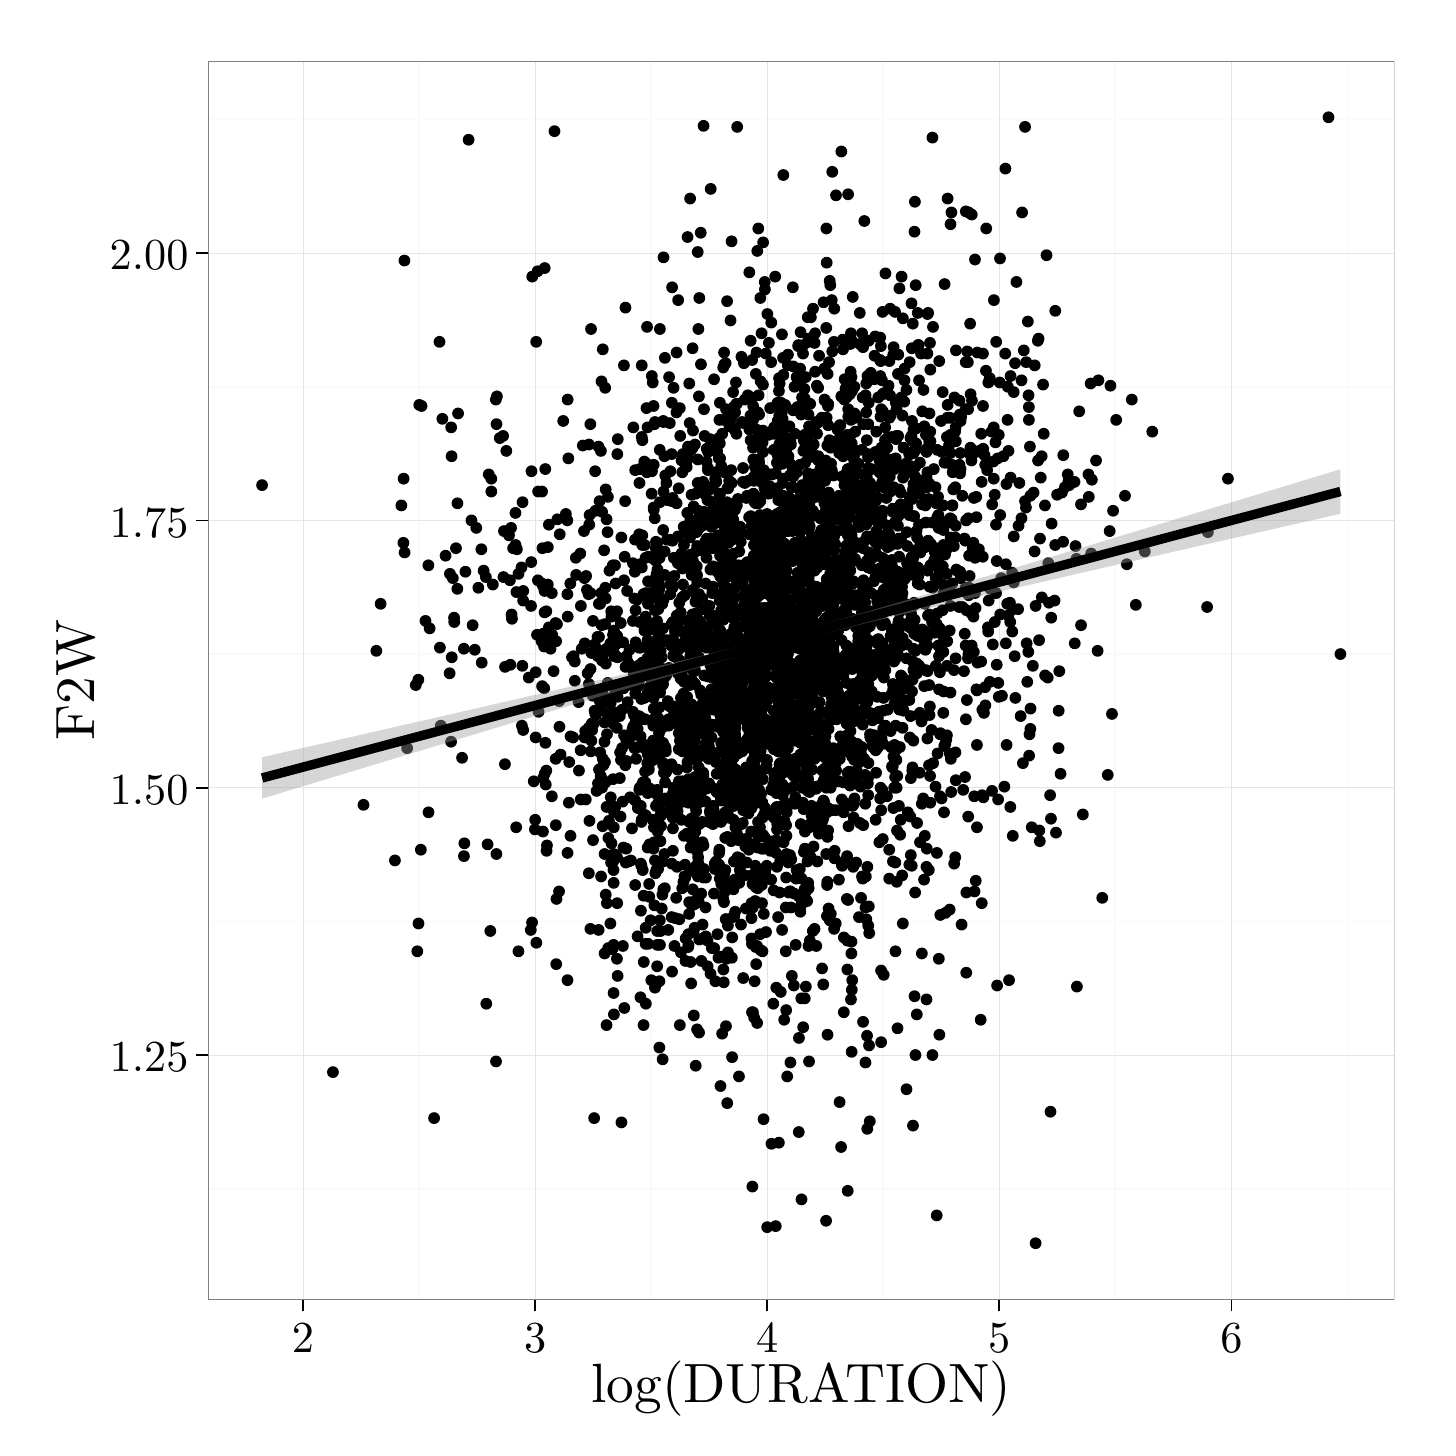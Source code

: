 % Created by tikzDevice version 0.8.1 on 2016-02-09 02:13:49
% !TEX encoding = UTF-8 Unicode
\begin{tikzpicture}[x=1pt,y=1pt]
\definecolor{fillColor}{RGB}{255,255,255}
\path[use as bounding box,fill=fillColor,fill opacity=0.00] (0,0) rectangle (505.89,505.89);
\begin{scope}
\path[clip] (  0.00,  0.00) rectangle (505.89,505.89);
\definecolor{drawColor}{RGB}{255,255,255}
\definecolor{fillColor}{RGB}{255,255,255}

\path[draw=drawColor,line width= 0.6pt,line join=round,line cap=round,fill=fillColor] (  0.00, -0.00) rectangle (505.89,505.89);
\end{scope}
\begin{scope}
\path[clip] ( 65.21, 46.31) rectangle (493.85,493.84);
\definecolor{fillColor}{RGB}{255,255,255}

\path[fill=fillColor] ( 65.21, 46.31) rectangle (493.85,493.84);
\definecolor{drawColor}{gray}{0.98}

\path[draw=drawColor,line width= 0.6pt,line join=round] ( 65.21, 86.36) --
	(493.85, 86.36);

\path[draw=drawColor,line width= 0.6pt,line join=round] ( 65.21,182.95) --
	(493.85,182.95);

\path[draw=drawColor,line width= 0.6pt,line join=round] ( 65.21,279.54) --
	(493.85,279.54);

\path[draw=drawColor,line width= 0.6pt,line join=round] ( 65.21,376.14) --
	(493.85,376.14);

\path[draw=drawColor,line width= 0.6pt,line join=round] ( 65.21,472.73) --
	(493.85,472.73);

\path[draw=drawColor,line width= 0.6pt,line join=round] (141.42, 46.31) --
	(141.42,493.84);

\path[draw=drawColor,line width= 0.6pt,line join=round] (225.28, 46.31) --
	(225.28,493.84);

\path[draw=drawColor,line width= 0.6pt,line join=round] (309.14, 46.31) --
	(309.14,493.84);

\path[draw=drawColor,line width= 0.6pt,line join=round] (393.01, 46.31) --
	(393.01,493.84);

\path[draw=drawColor,line width= 0.6pt,line join=round] (476.87, 46.31) --
	(476.87,493.84);
\definecolor{drawColor}{gray}{0.90}

\path[draw=drawColor,line width= 0.2pt,line join=round] ( 65.21,134.65) --
	(493.85,134.65);

\path[draw=drawColor,line width= 0.2pt,line join=round] ( 65.21,231.25) --
	(493.85,231.25);

\path[draw=drawColor,line width= 0.2pt,line join=round] ( 65.21,327.84) --
	(493.85,327.84);

\path[draw=drawColor,line width= 0.2pt,line join=round] ( 65.21,424.43) --
	(493.85,424.43);

\path[draw=drawColor,line width= 0.2pt,line join=round] ( 99.48, 46.31) --
	( 99.48,493.84);

\path[draw=drawColor,line width= 0.2pt,line join=round] (183.35, 46.31) --
	(183.35,493.84);

\path[draw=drawColor,line width= 0.2pt,line join=round] (267.21, 46.31) --
	(267.21,493.84);

\path[draw=drawColor,line width= 0.2pt,line join=round] (351.07, 46.31) --
	(351.07,493.84);

\path[draw=drawColor,line width= 0.2pt,line join=round] (434.94, 46.31) --
	(434.94,493.84);
\definecolor{fillColor}{RGB}{0,0,0}

\path[fill=fillColor] (270.43,298.47) circle (  2.13);

\path[fill=fillColor] (247.21,254.04) circle (  2.13);

\path[fill=fillColor] (313.90,241.29) circle (  2.13);

\path[fill=fillColor] (253.33,255.97) circle (  2.13);

\path[fill=fillColor] (263.10,334.02) circle (  2.13);

\path[fill=fillColor] (263.30,360.68) circle (  2.13);

\path[fill=fillColor] (297.12,244.00) circle (  2.13);

\path[fill=fillColor] (278.97,247.86) circle (  2.13);

\path[fill=fillColor] (195.00,327.84) circle (  2.13);

\path[fill=fillColor] (221.25,312.00) circle (  2.13);

\path[fill=fillColor] (282.67,286.88) circle (  2.13);

\path[fill=fillColor] (271.32,300.41) circle (  2.13);

\path[fill=fillColor] (251.39,165.56) circle (  2.13);

\path[fill=fillColor] (274.28,304.27) circle (  2.13);

\path[fill=fillColor] (262.14,248.25) circle (  2.13);

\path[fill=fillColor] (186.27,234.72) circle (  2.13);

\path[fill=fillColor] (225.34,161.70) circle (  2.13);

\path[fill=fillColor] (204.21,264.47) circle (  2.13);

\path[fill=fillColor] (257.58,267.18) circle (  2.13);

\path[fill=fillColor] (333.51,321.66) circle (  2.13);

\path[fill=fillColor] (253.99,255.97) circle (  2.13);

\path[fill=fillColor] (292.64,360.68) circle (  2.13);

\path[fill=fillColor] (245.70,166.72) circle (  2.13);

\path[fill=fillColor] (235.40,293.84) circle (  2.13);

\path[fill=fillColor] (246.47,339.04) circle (  2.13);

\path[fill=fillColor] (366.90,376.91) circle (  2.13);

\path[fill=fillColor] (252.43,267.95) circle (  2.13);

\path[fill=fillColor] (208.48,171.36) circle (  2.13);

\path[fill=fillColor] (268.76,318.18) circle (  2.13);

\path[fill=fillColor] (254.32,300.79) circle (  2.13);

\path[fill=fillColor] (284.24,343.68) circle (  2.13);

\path[fill=fillColor] (271.62,325.52) circle (  2.13);

\path[fill=fillColor] (273.66,312.00) circle (  2.13);

\path[fill=fillColor] (224.18,305.82) circle (  2.13);

\path[fill=fillColor] (248.02,378.84) circle (  2.13);

\path[fill=fillColor] (303.79,240.13) circle (  2.13);

\path[fill=fillColor] (267.14,221.59) circle (  2.13);

\path[fill=fillColor] (245.17,281.86) circle (  2.13);

\path[fill=fillColor] (286.12,262.16) circle (  2.13);

\path[fill=fillColor] (325.77,293.84) circle (  2.13);

\path[fill=fillColor] (281.77,204.59) circle (  2.13);

\path[fill=fillColor] (310.34,306.59) circle (  2.13);

\path[fill=fillColor] (261.91,288.82) circle (  2.13);

\path[fill=fillColor] (283.71,179.47) circle (  2.13);

\path[fill=fillColor] (279.15,247.47) circle (  2.13);

\path[fill=fillColor] (257.35,199.18) circle (  2.13);

\path[fill=fillColor] (247.03,266.79) circle (  2.13);

\path[fill=fillColor] (281.89,242.06) circle (  2.13);

\path[fill=fillColor] (232.63,290.36) circle (  2.13);

\path[fill=fillColor] (271.64,306.59) circle (  2.13);

\path[fill=fillColor] (256.16,255.97) circle (  2.13);

\path[fill=fillColor] (255.01,322.43) circle (  2.13);

\path[fill=fillColor] (256.86,212.31) circle (  2.13);

\path[fill=fillColor] (268.17,300.79) circle (  2.13);

\path[fill=fillColor] (291.54,273.75) circle (  2.13);

\path[fill=fillColor] (229.71,272.97) circle (  2.13);

\path[fill=fillColor] (184.38,306.20) circle (  2.13);

\path[fill=fillColor] (265.18,395.45) circle (  2.13);

\path[fill=fillColor] (218.36,216.56) circle (  2.13);

\path[fill=fillColor] (293.15,336.73) circle (  2.13);

\path[fill=fillColor] (252.77,322.43) circle (  2.13);

\path[fill=fillColor] (269.63,320.88) circle (  2.13);

\path[fill=fillColor] (289.21,345.61) circle (  2.13);

\path[fill=fillColor] (247.57,292.68) circle (  2.13);

\path[fill=fillColor] (252.24,313.54) circle (  2.13);

\path[fill=fillColor] (249.73,350.25) circle (  2.13);

\path[fill=fillColor] (296.19,313.93) circle (  2.13);

\path[fill=fillColor] (302.52,269.11) circle (  2.13);

\path[fill=fillColor] (279.85,340.59) circle (  2.13);

\path[fill=fillColor] (274.27,309.68) circle (  2.13);

\path[fill=fillColor] (258.73,363.00) circle (  2.13);

\path[fill=fillColor] (294.10,276.07) circle (  2.13);

\path[fill=fillColor] (262.85,348.70) circle (  2.13);

\path[fill=fillColor] (251.34,261.00) circle (  2.13);

\path[fill=fillColor] (248.55,345.23) circle (  2.13);

\path[fill=fillColor] (229.64,324.36) circle (  2.13);

\path[fill=fillColor] (253.97,234.72) circle (  2.13);

\path[fill=fillColor] (271.06,264.86) circle (  2.13);

\path[fill=fillColor] (255.15,296.54) circle (  2.13);

\path[fill=fillColor] (239.92,308.13) circle (  2.13);

\path[fill=fillColor] (284.89,336.34) circle (  2.13);

\path[fill=fillColor] (195.36,350.25) circle (  2.13);

\path[fill=fillColor] (270.89,321.27) circle (  2.13);

\path[fill=fillColor] (282.43,256.75) circle (  2.13);

\path[fill=fillColor] (270.84,218.11) circle (  2.13);

\path[fill=fillColor] (250.09,198.40) circle (  2.13);

\path[fill=fillColor] (186.76,302.34) circle (  2.13);

\path[fill=fillColor] (223.73,345.23) circle (  2.13);

\path[fill=fillColor] (222.12,356.82) circle (  2.13);

\path[fill=fillColor] (250.15,271.81) circle (  2.13);

\path[fill=fillColor] (250.24,257.52) circle (  2.13);

\path[fill=fillColor] (187.41,295.00) circle (  2.13);

\path[fill=fillColor] (235.18,281.09) circle (  2.13);

\path[fill=fillColor] (306.39,291.91) circle (  2.13);

\path[fill=fillColor] (262.58,267.95) circle (  2.13);

\path[fill=fillColor] (264.05,242.84) circle (  2.13);

\path[fill=fillColor] (248.06,285.72) circle (  2.13);

\path[fill=fillColor] (315.43,260.61) circle (  2.13);

\path[fill=fillColor] (243.05,317.79) circle (  2.13);

\path[fill=fillColor] (242.34,331.32) circle (  2.13);

\path[fill=fillColor] (216.61,302.34) circle (  2.13);

\path[fill=fillColor] (192.16,253.27) circle (  2.13);

\path[fill=fillColor] (224.27,238.59) circle (  2.13);

\path[fill=fillColor] (219.53,226.61) circle (  2.13);

\path[fill=fillColor] (239.05,281.47) circle (  2.13);

\path[fill=fillColor] (247.33,291.13) circle (  2.13);

\path[fill=fillColor] (250.41,227.77) circle (  2.13);

\path[fill=fillColor] (336.55,296.54) circle (  2.13);

\path[fill=fillColor] (249.34,253.27) circle (  2.13);

\path[fill=fillColor] (246.50,222.75) circle (  2.13);

\path[fill=fillColor] (243.18,254.04) circle (  2.13);

\path[fill=fillColor] (277.32,241.68) circle (  2.13);

\path[fill=fillColor] (319.75,270.27) circle (  2.13);

\path[fill=fillColor] (276.79,332.09) circle (  2.13);

\path[fill=fillColor] (301.14,191.45) circle (  2.13);

\path[fill=fillColor] (259.10,260.22) circle (  2.13);

\path[fill=fillColor] (261.93,235.11) circle (  2.13);

\path[fill=fillColor] (252.68,334.41) circle (  2.13);

\path[fill=fillColor] (300.98,328.61) circle (  2.13);

\path[fill=fillColor] (248.24,284.18) circle (  2.13);

\path[fill=fillColor] (273.88,311.23) circle (  2.13);

\path[fill=fillColor] (256.26,369.95) circle (  2.13);

\path[fill=fillColor] (235.80,358.36) circle (  2.13);

\path[fill=fillColor] (240.74,278.38) circle (  2.13);

\path[fill=fillColor] (216.03,274.91) circle (  2.13);

\path[fill=fillColor] (297.48,352.95) circle (  2.13);

\path[fill=fillColor] (268.44,325.91) circle (  2.13);

\path[fill=fillColor] (302.57,235.88) circle (  2.13);

\path[fill=fillColor] (331.23,246.31) circle (  2.13);

\path[fill=fillColor] (274.94,333.25) circle (  2.13);

\path[fill=fillColor] (296.38,322.43) circle (  2.13);

\path[fill=fillColor] (316.50,259.06) circle (  2.13);

\path[fill=fillColor] (253.59,310.07) circle (  2.13);

\path[fill=fillColor] (274.98,251.72) circle (  2.13);

\path[fill=fillColor] (265.51,322.43) circle (  2.13);

\path[fill=fillColor] (304.49,249.41) circle (  2.13);

\path[fill=fillColor] (280.28,271.81) circle (  2.13);

\path[fill=fillColor] (236.06,171.74) circle (  2.13);

\path[fill=fillColor] (266.46,285.34) circle (  2.13);

\path[fill=fillColor] (239.06,218.88) circle (  2.13);

\path[fill=fillColor] (288.10,287.66) circle (  2.13);

\path[fill=fillColor] (269.92,234.72) circle (  2.13);

\path[fill=fillColor] (242.12,341.36) circle (  2.13);

\path[fill=fillColor] (274.69,383.86) circle (  2.13);

\path[fill=fillColor] (267.84,288.04) circle (  2.13);

\path[fill=fillColor] (261.91,235.50) circle (  2.13);

\path[fill=fillColor] (247.02,325.52) circle (  2.13);

\path[fill=fillColor] (246.71,310.07) circle (  2.13);

\path[fill=fillColor] (268.07,275.68) circle (  2.13);

\path[fill=fillColor] (225.28,270.66) circle (  2.13);

\path[fill=fillColor] (281.78,289.97) circle (  2.13);

\path[fill=fillColor] (345.13,314.70) circle (  2.13);

\path[fill=fillColor] (337.10,346.39) circle (  2.13);

\path[fill=fillColor] (267.24,271.81) circle (  2.13);

\path[fill=fillColor] (250.06,287.66) circle (  2.13);

\path[fill=fillColor] (287.48,337.11) circle (  2.13);

\path[fill=fillColor] (288.84,243.22) circle (  2.13);

\path[fill=fillColor] (240.61,213.09) circle (  2.13);

\path[fill=fillColor] (261.69,275.68) circle (  2.13);

\path[fill=fillColor] (239.76,288.43) circle (  2.13);

\path[fill=fillColor] (157.79,211.15) circle (  2.13);

\path[fill=fillColor] (285.90,261.77) circle (  2.13);

\path[fill=fillColor] (263.04,271.81) circle (  2.13);

\path[fill=fillColor] (254.93,285.34) circle (  2.13);

\path[fill=fillColor] (307.74,279.93) circle (  2.13);

\path[fill=fillColor] (264.19,296.16) circle (  2.13);

\path[fill=fillColor] (190.96,284.18) circle (  2.13);

\path[fill=fillColor] (270.59,271.04) circle (  2.13);

\path[fill=fillColor] (253.46,342.14) circle (  2.13);

\path[fill=fillColor] (314.90,314.70) circle (  2.13);

\path[fill=fillColor] (278.13,335.18) circle (  2.13);

\path[fill=fillColor] (295.33,325.91) circle (  2.13);

\path[fill=fillColor] (263.93,268.72) circle (  2.13);

\path[fill=fillColor] (251.39,300.02) circle (  2.13);

\path[fill=fillColor] (224.01,361.45) circle (  2.13);

\path[fill=fillColor] (230.23,194.93) circle (  2.13);

\path[fill=fillColor] (222.31,233.18) circle (  2.13);

\path[fill=fillColor] (226.25,331.70) circle (  2.13);

\path[fill=fillColor] (263.75,263.31) circle (  2.13);

\path[fill=fillColor] (279.19,308.13) circle (  2.13);

\path[fill=fillColor] (275.25,264.86) circle (  2.13);

\path[fill=fillColor] (227.52,306.20) circle (  2.13);

\path[fill=fillColor] (241.83,294.22) circle (  2.13);

\path[fill=fillColor] (284.71,218.11) circle (  2.13);

\path[fill=fillColor] (274.61,329.38) circle (  2.13);

\path[fill=fillColor] (321.33,272.59) circle (  2.13);

\path[fill=fillColor] (202.73,252.88) circle (  2.13);

\path[fill=fillColor] (256.12,286.88) circle (  2.13);

\path[fill=fillColor] (228.28,161.31) circle (  2.13);

\path[fill=fillColor] (239.19,289.59) circle (  2.13);

\path[fill=fillColor] (258.45,341.75) circle (  2.13);

\path[fill=fillColor] (279.63,339.04) circle (  2.13);

\path[fill=fillColor] (235.28,245.16) circle (  2.13);

\path[fill=fillColor] (207.99,239.36) circle (  2.13);

\path[fill=fillColor] (257.79,284.95) circle (  2.13);

\path[fill=fillColor] (248.08,173.29) circle (  2.13);

\path[fill=fillColor] (279.46,295.38) circle (  2.13);

\path[fill=fillColor] (289.00,213.47) circle (  2.13);

\path[fill=fillColor] (312.34,299.25) circle (  2.13);

\path[fill=fillColor] (300.83,283.41) circle (  2.13);

\path[fill=fillColor] (293.46,241.68) circle (  2.13);

\path[fill=fillColor] (259.37,259.06) circle (  2.13);

\path[fill=fillColor] (299.06,300.79) circle (  2.13);

\path[fill=fillColor] (287.90,334.02) circle (  2.13);

\path[fill=fillColor] (227.11,283.41) circle (  2.13);

\path[fill=fillColor] (273.30,248.63) circle (  2.13);

\path[fill=fillColor] (233.72,174.06) circle (  2.13);

\path[fill=fillColor] (228.09,305.04) circle (  2.13);

\path[fill=fillColor] (276.01,272.97) circle (  2.13);

\path[fill=fillColor] (304.91,322.04) circle (  2.13);

\path[fill=fillColor] (227.45,166.72) circle (  2.13);

\path[fill=fillColor] (238.35,330.54) circle (  2.13);

\path[fill=fillColor] (262.11,364.16) circle (  2.13);

\path[fill=fillColor] (241.68,230.09) circle (  2.13);

\path[fill=fillColor] (251.94,325.13) circle (  2.13);

\path[fill=fillColor] (203.37,301.57) circle (  2.13);

\path[fill=fillColor] (308.03,227.38) circle (  2.13);

\path[fill=fillColor] (304.31,289.59) circle (  2.13);

\path[fill=fillColor] (216.39,240.90) circle (  2.13);

\path[fill=fillColor] (283.41,256.36) circle (  2.13);

\path[fill=fillColor] (245.37,353.73) circle (  2.13);

\path[fill=fillColor] (223.41,301.57) circle (  2.13);

\path[fill=fillColor] (275.90,265.25) circle (  2.13);

\path[fill=fillColor] (336.94,309.29) circle (  2.13);

\path[fill=fillColor] (299.95,244.38) circle (  2.13);

\path[fill=fillColor] (269.68,220.43) circle (  2.13);

\path[fill=fillColor] (283.46,273.75) circle (  2.13);

\path[fill=fillColor] (248.43,342.91) circle (  2.13);

\path[fill=fillColor] (275.88,291.52) circle (  2.13);

\path[fill=fillColor] (239.01,185.65) circle (  2.13);

\path[fill=fillColor] (203.50,244.38) circle (  2.13);

\path[fill=fillColor] (317.10,306.98) circle (  2.13);

\path[fill=fillColor] (256.95,311.23) circle (  2.13);

\path[fill=fillColor] (258.54,223.13) circle (  2.13);

\path[fill=fillColor] (264.97,254.81) circle (  2.13);

\path[fill=fillColor] (249.86,262.16) circle (  2.13);

\path[fill=fillColor] (261.06,259.84) circle (  2.13);

\path[fill=fillColor] (266.90,318.95) circle (  2.13);

\path[fill=fillColor] (286.16,281.47) circle (  2.13);

\path[fill=fillColor] (237.39,313.54) circle (  2.13);

\path[fill=fillColor] (286.84,249.02) circle (  2.13);

\path[fill=fillColor] (255.46,334.02) circle (  2.13);

\path[fill=fillColor] (293.93,273.36) circle (  2.13);

\path[fill=fillColor] (329.70,250.56) circle (  2.13);

\path[fill=fillColor] (265.16,250.18) circle (  2.13);

\path[fill=fillColor] (298.96,313.93) circle (  2.13);

\path[fill=fillColor] (248.26,203.81) circle (  2.13);

\path[fill=fillColor] (287.22,284.95) circle (  2.13);

\path[fill=fillColor] (278.98,260.61) circle (  2.13);

\path[fill=fillColor] (242.01,251.34) circle (  2.13);

\path[fill=fillColor] (247.24,321.27) circle (  2.13);

\path[fill=fillColor] (313.66,253.66) circle (  2.13);

\path[fill=fillColor] (236.18,219.65) circle (  2.13);

\path[fill=fillColor] (232.22,301.18) circle (  2.13);

\path[fill=fillColor] (287.74,232.79) circle (  2.13);

\path[fill=fillColor] (274.18,213.86) circle (  2.13);

\path[fill=fillColor] (275.08,269.11) circle (  2.13);

\path[fill=fillColor] (261.64,234.34) circle (  2.13);

\path[fill=fillColor] (282.34,298.09) circle (  2.13);

\path[fill=fillColor] (258.51,346.77) circle (  2.13);

\path[fill=fillColor] (169.24,132.33) circle (  2.13);

\path[fill=fillColor] (223.29,274.13) circle (  2.13);

\path[fill=fillColor] (222.61,221.59) circle (  2.13);

\path[fill=fillColor] (298.09,224.68) circle (  2.13);

\path[fill=fillColor] (270.32,267.18) circle (  2.13);

\path[fill=fillColor] (254.20,346.00) circle (  2.13);

\path[fill=fillColor] (232.21,304.66) circle (  2.13);

\path[fill=fillColor] (270.13,221.20) circle (  2.13);

\path[fill=fillColor] (293.17,233.56) circle (  2.13);

\path[fill=fillColor] (322.37,258.29) circle (  2.13);

\path[fill=fillColor] (255.07,292.68) circle (  2.13);

\path[fill=fillColor] (263.92,218.88) circle (  2.13);

\path[fill=fillColor] (319.28,346.00) circle (  2.13);

\path[fill=fillColor] (245.01,261.00) circle (  2.13);

\path[fill=fillColor] (305.22,314.32) circle (  2.13);

\path[fill=fillColor] (271.89,306.20) circle (  2.13);

\path[fill=fillColor] (225.58,275.68) circle (  2.13);

\path[fill=fillColor] (348.51,333.63) circle (  2.13);

\path[fill=fillColor] (328.96,336.34) circle (  2.13);

\path[fill=fillColor] (296.23,330.93) circle (  2.13);

\path[fill=fillColor] (269.52,318.95) circle (  2.13);

\path[fill=fillColor] (285.54,247.47) circle (  2.13);

\path[fill=fillColor] (284.42,344.45) circle (  2.13);

\path[fill=fillColor] (282.34,361.84) circle (  2.13);

\path[fill=fillColor] (303.46,380.00) circle (  2.13);

\path[fill=fillColor] (293.24,352.18) circle (  2.13);

\path[fill=fillColor] (239.23,363.00) circle (  2.13);

\path[fill=fillColor] (259.71,283.02) circle (  2.13);

\path[fill=fillColor] (285.67,312.38) circle (  2.13);

\path[fill=fillColor] (263.85,355.66) circle (  2.13);

\path[fill=fillColor] (272.75,352.18) circle (  2.13);

\path[fill=fillColor] (267.74,337.50) circle (  2.13);

\path[fill=fillColor] (295.33,328.23) circle (  2.13);

\path[fill=fillColor] (295.71,318.57) circle (  2.13);

\path[fill=fillColor] (273.49,225.45) circle (  2.13);

\path[fill=fillColor] (295.67,277.61) circle (  2.13);

\path[fill=fillColor] (253.64,312.00) circle (  2.13);

\path[fill=fillColor] (316.64,262.93) circle (  2.13);

\path[fill=fillColor] (297.49,395.45) circle (  2.13);

\path[fill=fillColor] (204.86,259.06) circle (  2.13);

\path[fill=fillColor] (288.05,274.91) circle (  2.13);

\path[fill=fillColor] (293.17,357.20) circle (  2.13);

\path[fill=fillColor] (288.55,324.75) circle (  2.13);

\path[fill=fillColor] (270.58,310.84) circle (  2.13);

\path[fill=fillColor] (335.31,361.45) circle (  2.13);

\path[fill=fillColor] (316.29,346.39) circle (  2.13);

\path[fill=fillColor] (215.73,314.70) circle (  2.13);

\path[fill=fillColor] (273.52,319.34) circle (  2.13);

\path[fill=fillColor] (274.05,217.72) circle (  2.13);

\path[fill=fillColor] (225.54,380.00) circle (  2.13);

\path[fill=fillColor] (254.39,341.36) circle (  2.13);

\path[fill=fillColor] (256.07,369.95) circle (  2.13);

\path[fill=fillColor] (211.26,172.90) circle (  2.13);

\path[fill=fillColor] (275.84,324.36) circle (  2.13);

\path[fill=fillColor] (233.00,303.50) circle (  2.13);

\path[fill=fillColor] (257.82,309.68) circle (  2.13);

\path[fill=fillColor] (264.74,334.79) circle (  2.13);

\path[fill=fillColor] (260.09,281.47) circle (  2.13);

\path[fill=fillColor] (245.81,346.77) circle (  2.13);

\path[fill=fillColor] (276.49,412.07) circle (  2.13);

\path[fill=fillColor] (259.09,293.84) circle (  2.13);

\path[fill=fillColor] (356.32,305.43) circle (  2.13);

\path[fill=fillColor] (333.79,439.12) circle (  2.13);

\path[fill=fillColor] (300.60,325.52) circle (  2.13);

\path[fill=fillColor] (250.98,252.11) circle (  2.13);

\path[fill=fillColor] (288.05,329.38) circle (  2.13);

\path[fill=fillColor] (266.78,238.20) circle (  2.13);

\path[fill=fillColor] (227.75,285.34) circle (  2.13);

\path[fill=fillColor] (254.78,311.23) circle (  2.13);

\path[fill=fillColor] (314.13,215.79) circle (  2.13);

\path[fill=fillColor] (294.67,351.02) circle (  2.13);

\path[fill=fillColor] (250.19,315.09) circle (  2.13);

\path[fill=fillColor] (291.88,287.66) circle (  2.13);

\path[fill=fillColor] (219.52,346.00) circle (  2.13);

\path[fill=fillColor] (299.11,335.95) circle (  2.13);

\path[fill=fillColor] (247.44,253.66) circle (  2.13);

\path[fill=fillColor] (288.05,382.32) circle (  2.13);

\path[fill=fillColor] (270.77,325.52) circle (  2.13);

\path[fill=fillColor] (320.44,432.16) circle (  2.13);

\path[fill=fillColor] (311.06,376.52) circle (  2.13);

\path[fill=fillColor] (272.78,364.54) circle (  2.13);

\path[fill=fillColor] (266.20,213.47) circle (  2.13);

\path[fill=fillColor] (298.23,353.73) circle (  2.13);

\path[fill=fillColor] (272.00,313.93) circle (  2.13);

\path[fill=fillColor] (285.15,277.61) circle (  2.13);

\path[fill=fillColor] (229.69,194.54) circle (  2.13);

\path[fill=fillColor] (290.97,295.00) circle (  2.13);

\path[fill=fillColor] (280.22,144.70) circle (  2.13);

\path[fill=fillColor] (212.92,169.43) circle (  2.13);

\path[fill=fillColor] (246.65,272.59) circle (  2.13);

\path[fill=fillColor] (272.58,358.36) circle (  2.13);

\path[fill=fillColor] (319.14,234.72) circle (  2.13);

\path[fill=fillColor] (239.46,278.77) circle (  2.13);

\path[fill=fillColor] (201.67,227.00) circle (  2.13);

\path[fill=fillColor] (355.76,308.91) circle (  2.13);

\path[fill=fillColor] (283.43,279.54) circle (  2.13);

\path[fill=fillColor] (320.03,281.47) circle (  2.13);

\path[fill=fillColor] (276.60,269.88) circle (  2.13);

\path[fill=fillColor] (297.73,236.27) circle (  2.13);

\path[fill=fillColor] (320.80,134.65) circle (  2.13);

\path[fill=fillColor] (357.89,295.77) circle (  2.13);

\path[fill=fillColor] (243.39,192.99) circle (  2.13);

\path[fill=fillColor] (263.41,237.04) circle (  2.13);

\path[fill=fillColor] (196.15,213.86) circle (  2.13);

\path[fill=fillColor] (331.92,248.63) circle (  2.13);

\path[fill=fillColor] (265.34,189.52) circle (  2.13);

\path[fill=fillColor] (300.36,245.16) circle (  2.13);

\path[fill=fillColor] (219.57,265.25) circle (  2.13);

\path[fill=fillColor] (286.23,254.43) circle (  2.13);

\path[fill=fillColor] (271.97,204.97) circle (  2.13);

\path[fill=fillColor] (263.96,197.63) circle (  2.13);

\path[fill=fillColor] (239.02,254.43) circle (  2.13);

\path[fill=fillColor] (277.39,227.77) circle (  2.13);

\path[fill=fillColor] (235.66,145.47) circle (  2.13);

\path[fill=fillColor] (339.86,220.81) circle (  2.13);

\path[fill=fillColor] (283.56,264.09) circle (  2.13);

\path[fill=fillColor] (302.90,263.70) circle (  2.13);

\path[fill=fillColor] (252.19,277.22) circle (  2.13);

\path[fill=fillColor] (262.87,238.59) circle (  2.13);

\path[fill=fillColor] (287.22,216.18) circle (  2.13);

\path[fill=fillColor] (285.49,286.11) circle (  2.13);

\path[fill=fillColor] (276.78,231.63) circle (  2.13);

\path[fill=fillColor] (271.94,261.00) circle (  2.13);

\path[fill=fillColor] (293.38,244.77) circle (  2.13);

\path[fill=fillColor] (239.80,269.88) circle (  2.13);

\path[fill=fillColor] (313.28,299.25) circle (  2.13);

\path[fill=fillColor] (255.33,289.20) circle (  2.13);

\path[fill=fillColor] (230.44,227.38) circle (  2.13);

\path[fill=fillColor] (246.23,248.63) circle (  2.13);

\path[fill=fillColor] (303.60,232.79) circle (  2.13);

\path[fill=fillColor] (248.66,240.52) circle (  2.13);

\path[fill=fillColor] (247.05,283.02) circle (  2.13);

\path[fill=fillColor] (275.91,238.97) circle (  2.13);

\path[fill=fillColor] (279.78,251.72) circle (  2.13);

\path[fill=fillColor] (274.31,254.81) circle (  2.13);

\path[fill=fillColor] (273.31,272.20) circle (  2.13);

\path[fill=fillColor] (278.74,264.86) circle (  2.13);

\path[fill=fillColor] (306.44,244.77) circle (  2.13);

\path[fill=fillColor] (235.17,229.31) circle (  2.13);

\path[fill=fillColor] (321.32,276.07) circle (  2.13);

\path[fill=fillColor] (368.59,271.04) circle (  2.13);

\path[fill=fillColor] (259.90,245.93) circle (  2.13);

\path[fill=fillColor] (273.80,237.04) circle (  2.13);

\path[fill=fillColor] (299.56,237.43) circle (  2.13);

\path[fill=fillColor] (269.81,308.52) circle (  2.13);

\path[fill=fillColor] (348.75,283.02) circle (  2.13);

\path[fill=fillColor] (299.19,277.22) circle (  2.13);

\path[fill=fillColor] (241.79,257.13) circle (  2.13);

\path[fill=fillColor] (313.46,277.61) circle (  2.13);

\path[fill=fillColor] (281.39,224.29) circle (  2.13);

\path[fill=fillColor] (309.14,252.50) circle (  2.13);

\path[fill=fillColor] (367.65,271.81) circle (  2.13);

\path[fill=fillColor] (233.03,228.93) circle (  2.13);

\path[fill=fillColor] (298.59,225.45) circle (  2.13);

\path[fill=fillColor] (267.22,276.45) circle (  2.13);

\path[fill=fillColor] (319.45,203.04) circle (  2.13);

\path[fill=fillColor] (312.83,223.90) circle (  2.13);

\path[fill=fillColor] (307.02,245.54) circle (  2.13);

\path[fill=fillColor] (215.32,267.18) circle (  2.13);

\path[fill=fillColor] (251.39,269.11) circle (  2.13);

\path[fill=fillColor] (327.19,240.13) circle (  2.13);

\path[fill=fillColor] (243.76,218.88) circle (  2.13);

\path[fill=fillColor] (306.63,275.68) circle (  2.13);

\path[fill=fillColor] (263.94,243.22) circle (  2.13);

\path[fill=fillColor] (241.46,294.22) circle (  2.13);

\path[fill=fillColor] (277.51,174.45) circle (  2.13);

\path[fill=fillColor] (276.85,159.77) circle (  2.13);

\path[fill=fillColor] (258.67,247.47) circle (  2.13);

\path[fill=fillColor] (292.13,237.43) circle (  2.13);

\path[fill=fillColor] (335.36,233.95) circle (  2.13);

\path[fill=fillColor] (365.47,284.57) circle (  2.13);

\path[fill=fillColor] (284.95,295.00) circle (  2.13);

\path[fill=fillColor] (390.29,235.88) circle (  2.13);

\path[fill=fillColor] (279.35,218.11) circle (  2.13);

\path[fill=fillColor] (322.45,211.54) circle (  2.13);

\path[fill=fillColor] (296.00,191.06) circle (  2.13);

\path[fill=fillColor] (282.50,208.84) circle (  2.13);

\path[fill=fillColor] (300.93,231.63) circle (  2.13);

\path[fill=fillColor] (291.67,257.52) circle (  2.13);

\path[fill=fillColor] (257.70,227.38) circle (  2.13);

\path[fill=fillColor] (240.10,269.88) circle (  2.13);

\path[fill=fillColor] (340.03,300.79) circle (  2.13);

\path[fill=fillColor] (239.91,212.70) circle (  2.13);

\path[fill=fillColor] (302.95,289.20) circle (  2.13);

\path[fill=fillColor] (236.52,226.22) circle (  2.13);

\path[fill=fillColor] (278.50,252.11) circle (  2.13);

\path[fill=fillColor] (362.32,252.50) circle (  2.13);

\path[fill=fillColor] (266.88,262.16) circle (  2.13);

\path[fill=fillColor] (321.38,218.50) circle (  2.13);

\path[fill=fillColor] (303.66,350.64) circle (  2.13);

\path[fill=fillColor] (315.82,282.63) circle (  2.13);

\path[fill=fillColor] (230.77,284.57) circle (  2.13);

\path[fill=fillColor] (281.39,265.25) circle (  2.13);

\path[fill=fillColor] (274.43,248.63) circle (  2.13);

\path[fill=fillColor] (296.77,264.47) circle (  2.13);

\path[fill=fillColor] (285.44,255.97) circle (  2.13);

\path[fill=fillColor] (226.23,259.84) circle (  2.13);

\path[fill=fillColor] (265.07,286.88) circle (  2.13);

\path[fill=fillColor] (248.85,267.18) circle (  2.13);

\path[fill=fillColor] (255.03,219.65) circle (  2.13);

\path[fill=fillColor] (254.45,247.09) circle (  2.13);

\path[fill=fillColor] (380.63,289.97) circle (  2.13);

\path[fill=fillColor] (308.99,212.70) circle (  2.13);

\path[fill=fillColor] (369.76,220.04) circle (  2.13);

\path[fill=fillColor] (301.45,245.93) circle (  2.13);

\path[fill=fillColor] (296.28,244.38) circle (  2.13);

\path[fill=fillColor] (301.19,263.31) circle (  2.13);

\path[fill=fillColor] (252.45,169.43) circle (  2.13);

\path[fill=fillColor] (306.42,219.65) circle (  2.13);

\path[fill=fillColor] (211.70,174.45) circle (  2.13);

\path[fill=fillColor] (275.92,205.36) circle (  2.13);

\path[fill=fillColor] (312.22,288.43) circle (  2.13);

\path[fill=fillColor] (165.72,153.20) circle (  2.13);

\path[fill=fillColor] (275.37,193.77) circle (  2.13);

\path[fill=fillColor] (271.34,299.25) circle (  2.13);

\path[fill=fillColor] (255.70,249.41) circle (  2.13);

\path[fill=fillColor] (269.64,245.16) circle (  2.13);

\path[fill=fillColor] (258.54,300.41) circle (  2.13);

\path[fill=fillColor] (265.07,278.38) circle (  2.13);

\path[fill=fillColor] (241.49,256.36) circle (  2.13);

\path[fill=fillColor] (236.37,254.43) circle (  2.13);

\path[fill=fillColor] (351.42,293.84) circle (  2.13);

\path[fill=fillColor] (282.74,294.61) circle (  2.13);

\path[fill=fillColor] (242.04,226.22) circle (  2.13);

\path[fill=fillColor] (262.54,279.54) circle (  2.13);

\path[fill=fillColor] (324.23,287.66) circle (  2.13);

\path[fill=fillColor] (312.55,238.97) circle (  2.13);

\path[fill=fillColor] (267.00,290.36) circle (  2.13);

\path[fill=fillColor] (268.75,255.20) circle (  2.13);

\path[fill=fillColor] (329.83,250.95) circle (  2.13);

\path[fill=fillColor] (346.06,261.00) circle (  2.13);

\path[fill=fillColor] (203.69,248.25) circle (  2.13);

\path[fill=fillColor] (230.03,226.22) circle (  2.13);

\path[fill=fillColor] (230.69,271.81) circle (  2.13);

\path[fill=fillColor] (291.99,294.22) circle (  2.13);

\path[fill=fillColor] (291.12,258.68) circle (  2.13);

\path[fill=fillColor] (301.35,270.27) circle (  2.13);

\path[fill=fillColor] (291.23,280.32) circle (  2.13);

\path[fill=fillColor] (291.41,264.47) circle (  2.13);

\path[fill=fillColor] (307.22,256.36) circle (  2.13);

\path[fill=fillColor] (231.71,225.84) circle (  2.13);

\path[fill=fillColor] (270.38,287.27) circle (  2.13);

\path[fill=fillColor] (258.60,295.38) circle (  2.13);

\path[fill=fillColor] (308.52,294.22) circle (  2.13);

\path[fill=fillColor] (247.47,244.00) circle (  2.13);

\path[fill=fillColor] (249.16,220.81) circle (  2.13);

\path[fill=fillColor] (268.02,283.02) circle (  2.13);

\path[fill=fillColor] (295.85,282.63) circle (  2.13);

\path[fill=fillColor] (279.83,231.25) circle (  2.13);

\path[fill=fillColor] (329.55,309.29) circle (  2.13);

\path[fill=fillColor] (324.18,213.86) circle (  2.13);

\path[fill=fillColor] (266.81,276.07) circle (  2.13);

\path[fill=fillColor] (280.73,194.54) circle (  2.13);

\path[fill=fillColor] (301.43,294.61) circle (  2.13);

\path[fill=fillColor] (236.23,260.61) circle (  2.13);

\path[fill=fillColor] (239.25,268.34) circle (  2.13);

\path[fill=fillColor] (300.83,277.61) circle (  2.13);

\path[fill=fillColor] (263.31,279.16) circle (  2.13);

\path[fill=fillColor] (266.03,278.38) circle (  2.13);

\path[fill=fillColor] (302.12,285.72) circle (  2.13);

\path[fill=fillColor] (292.96,265.25) circle (  2.13);

\path[fill=fillColor] (351.79,306.98) circle (  2.13);

\path[fill=fillColor] (314.61,290.75) circle (  2.13);

\path[fill=fillColor] (286.62,269.11) circle (  2.13);

\path[fill=fillColor] (283.23,224.68) circle (  2.13);

\path[fill=fillColor] (246.13,218.88) circle (  2.13);

\path[fill=fillColor] (371.07,298.86) circle (  2.13);

\path[fill=fillColor] (226.80,200.34) circle (  2.13);

\path[fill=fillColor] (271.69,239.75) circle (  2.13);

\path[fill=fillColor] (285.32,204.59) circle (  2.13);

\path[fill=fillColor] (271.82,224.29) circle (  2.13);

\path[fill=fillColor] (386.62,280.70) circle (  2.13);

\path[fill=fillColor] (276.13,163.24) circle (  2.13);

\path[fill=fillColor] (305.25,294.22) circle (  2.13);

\path[fill=fillColor] (261.69,271.04) circle (  2.13);

\path[fill=fillColor] (226.91,244.38) circle (  2.13);

\path[fill=fillColor] (259.34,210.00) circle (  2.13);

\path[fill=fillColor] (347.25,298.86) circle (  2.13);

\path[fill=fillColor] (264.48,261.00) circle (  2.13);

\path[fill=fillColor] (293.13,259.45) circle (  2.13);

\path[fill=fillColor] (301.56,266.41) circle (  2.13);

\path[fill=fillColor] (278.25,294.22) circle (  2.13);

\path[fill=fillColor] (309.39,271.04) circle (  2.13);

\path[fill=fillColor] (309.27,263.70) circle (  2.13);

\path[fill=fillColor] (277.63,281.86) circle (  2.13);

\path[fill=fillColor] (317.01,267.18) circle (  2.13);

\path[fill=fillColor] (288.31,242.06) circle (  2.13);

\path[fill=fillColor] (231.54,222.36) circle (  2.13);

\path[fill=fillColor] (212.60,258.29) circle (  2.13);

\path[fill=fillColor] (333.19,243.61) circle (  2.13);

\path[fill=fillColor] (276.58,253.66) circle (  2.13);

\path[fill=fillColor] (279.95,252.88) circle (  2.13);

\path[fill=fillColor] (250.67,264.47) circle (  2.13);

\path[fill=fillColor] (327.45,290.36) circle (  2.13);

\path[fill=fillColor] (299.86,291.13) circle (  2.13);

\path[fill=fillColor] (229.33,297.70) circle (  2.13);

\path[fill=fillColor] (348.47,230.09) circle (  2.13);

\path[fill=fillColor] (258.03,267.95) circle (  2.13);

\path[fill=fillColor] (345.96,267.56) circle (  2.13);

\path[fill=fillColor] (306.32,307.36) circle (  2.13);

\path[fill=fillColor] (241.14,254.81) circle (  2.13);

\path[fill=fillColor] (274.18,245.54) circle (  2.13);

\path[fill=fillColor] (373.23,236.27) circle (  2.13);

\path[fill=fillColor] (261.89,196.47) circle (  2.13);

\path[fill=fillColor] (285.22,245.93) circle (  2.13);

\path[fill=fillColor] (301.76,254.04) circle (  2.13);

\path[fill=fillColor] (318.94,220.81) circle (  2.13);

\path[fill=fillColor] (276.31,289.20) circle (  2.13);

\path[fill=fillColor] (314.10,301.95) circle (  2.13);

\path[fill=fillColor] (299.55,281.86) circle (  2.13);

\path[fill=fillColor] (244.20,210.38) circle (  2.13);

\path[fill=fillColor] (342.82,266.79) circle (  2.13);

\path[fill=fillColor] (286.14,267.95) circle (  2.13);

\path[fill=fillColor] (290.73,260.61) circle (  2.13);

\path[fill=fillColor] (229.48,274.13) circle (  2.13);

\path[fill=fillColor] (222.25,201.49) circle (  2.13);

\path[fill=fillColor] (278.67,274.52) circle (  2.13);

\path[fill=fillColor] (264.12,290.36) circle (  2.13);

\path[fill=fillColor] (356.65,278.77) circle (  2.13);

\path[fill=fillColor] (308.75,289.97) circle (  2.13);

\path[fill=fillColor] (283.07,247.09) circle (  2.13);

\path[fill=fillColor] (325.63,201.49) circle (  2.13);

\path[fill=fillColor] (235.40,272.20) circle (  2.13);

\path[fill=fillColor] (252.36,251.34) circle (  2.13);

\path[fill=fillColor] (350.73,269.11) circle (  2.13);

\path[fill=fillColor] (339.37,262.93) circle (  2.13);

\path[fill=fillColor] (208.48,254.81) circle (  2.13);

\path[fill=fillColor] (284.14,267.56) circle (  2.13);

\path[fill=fillColor] (236.98,259.06) circle (  2.13);

\path[fill=fillColor] (353.94,297.70) circle (  2.13);

\path[fill=fillColor] (292.33,255.97) circle (  2.13);

\path[fill=fillColor] (312.18,299.25) circle (  2.13);

\path[fill=fillColor] (260.83,272.59) circle (  2.13);

\path[fill=fillColor] (313.23,246.70) circle (  2.13);

\path[fill=fillColor] (253.27,253.27) circle (  2.13);

\path[fill=fillColor] (265.93,261.00) circle (  2.13);

\path[fill=fillColor] (250.72,266.79) circle (  2.13);

\path[fill=fillColor] (304.38,250.56) circle (  2.13);

\path[fill=fillColor] (318.21,267.18) circle (  2.13);

\path[fill=fillColor] (231.31,262.54) circle (  2.13);

\path[fill=fillColor] (225.84,219.65) circle (  2.13);

\path[fill=fillColor] (302.64,298.09) circle (  2.13);

\path[fill=fillColor] (262.57,306.20) circle (  2.13);

\path[fill=fillColor] (282.36,206.90) circle (  2.13);

\path[fill=fillColor] (294.51,246.70) circle (  2.13);

\path[fill=fillColor] (256.61,243.61) circle (  2.13);

\path[fill=fillColor] (287.36,270.27) circle (  2.13);

\path[fill=fillColor] (305.43,257.91) circle (  2.13);

\path[fill=fillColor] (289.28,275.29) circle (  2.13);

\path[fill=fillColor] (251.23,274.91) circle (  2.13);

\path[fill=fillColor] (239.54,248.25) circle (  2.13);

\path[fill=fillColor] (266.05,247.09) circle (  2.13);

\path[fill=fillColor] (206.81,263.31) circle (  2.13);

\path[fill=fillColor] (232.07,260.61) circle (  2.13);

\path[fill=fillColor] (258.08,227.00) circle (  2.13);

\path[fill=fillColor] (315.32,283.41) circle (  2.13);

\path[fill=fillColor] (289.62,303.50) circle (  2.13);

\path[fill=fillColor] (313.00,276.84) circle (  2.13);

\path[fill=fillColor] (325.75,268.34) circle (  2.13);

\path[fill=fillColor] (302.57,291.13) circle (  2.13);

\path[fill=fillColor] (308.75,272.20) circle (  2.13);

\path[fill=fillColor] (289.41,252.50) circle (  2.13);

\path[fill=fillColor] (322.55,288.04) circle (  2.13);

\path[fill=fillColor] (261.61,228.15) circle (  2.13);

\path[fill=fillColor] (241.25,202.65) circle (  2.13);

\path[fill=fillColor] (327.68,287.27) circle (  2.13);

\path[fill=fillColor] (328.26,317.79) circle (  2.13);

\path[fill=fillColor] (324.16,297.70) circle (  2.13);

\path[fill=fillColor] (272.93,290.75) circle (  2.13);

\path[fill=fillColor] (338.95,282.63) circle (  2.13);

\path[fill=fillColor] (320.49,291.91) circle (  2.13);

\path[fill=fillColor] (347.08,287.66) circle (  2.13);

\path[fill=fillColor] (331.61,301.57) circle (  2.13);

\path[fill=fillColor] (207.90,264.86) circle (  2.13);

\path[fill=fillColor] (275.05,249.41) circle (  2.13);

\path[fill=fillColor] (291.54,242.84) circle (  2.13);

\path[fill=fillColor] (282.88,277.61) circle (  2.13);

\path[fill=fillColor] (304.60,272.20) circle (  2.13);

\path[fill=fillColor] (238.51,269.88) circle (  2.13);

\path[fill=fillColor] (225.90,244.38) circle (  2.13);

\path[fill=fillColor] (209.16,281.47) circle (  2.13);

\path[fill=fillColor] (219.27,245.54) circle (  2.13);

\path[fill=fillColor] (291.11,265.63) circle (  2.13);

\path[fill=fillColor] (262.34,286.88) circle (  2.13);

\path[fill=fillColor] (211.53,234.34) circle (  2.13);

\path[fill=fillColor] (292.66,263.70) circle (  2.13);

\path[fill=fillColor] (263.49,272.59) circle (  2.13);

\path[fill=fillColor] (210.99,263.70) circle (  2.13);

\path[fill=fillColor] (244.25,287.27) circle (  2.13);

\path[fill=fillColor] (310.22,298.86) circle (  2.13);

\path[fill=fillColor] (371.58,215.02) circle (  2.13);

\path[fill=fillColor] (280.84,297.70) circle (  2.13);

\path[fill=fillColor] (325.16,273.36) circle (  2.13);

\path[fill=fillColor] (293.84,275.29) circle (  2.13);

\path[fill=fillColor] (256.02,262.93) circle (  2.13);

\path[fill=fillColor] (289.94,283.41) circle (  2.13);

\path[fill=fillColor] (236.51,226.22) circle (  2.13);

\path[fill=fillColor] (223.93,281.86) circle (  2.13);

\path[fill=fillColor] (305.11,271.81) circle (  2.13);

\path[fill=fillColor] (300.09,284.18) circle (  2.13);

\path[fill=fillColor] (261.23,279.16) circle (  2.13);

\path[fill=fillColor] (329.30,278.77) circle (  2.13);

\path[fill=fillColor] (334.78,203.81) circle (  2.13);

\path[fill=fillColor] (196.70,278.38) circle (  2.13);

\path[fill=fillColor] (210.81,204.20) circle (  2.13);

\path[fill=fillColor] (196.17,249.79) circle (  2.13);

\path[fill=fillColor] (276.61,258.29) circle (  2.13);

\path[fill=fillColor] (287.13,253.66) circle (  2.13);

\path[fill=fillColor] (270.69,224.29) circle (  2.13);

\path[fill=fillColor] (360.98,283.41) circle (  2.13);

\path[fill=fillColor] (311.31,322.82) circle (  2.13);

\path[fill=fillColor] (282.17,256.75) circle (  2.13);

\path[fill=fillColor] (282.55,229.70) circle (  2.13);

\path[fill=fillColor] (255.71,249.02) circle (  2.13);

\path[fill=fillColor] (308.30,275.68) circle (  2.13);

\path[fill=fillColor] (274.91,269.50) circle (  2.13);

\path[fill=fillColor] (256.97,205.36) circle (  2.13);

\path[fill=fillColor] (327.04,291.52) circle (  2.13);

\path[fill=fillColor] (243.53,244.00) circle (  2.13);

\path[fill=fillColor] (374.15,320.11) circle (  2.13);

\path[fill=fillColor] (267.52,254.04) circle (  2.13);

\path[fill=fillColor] (228.72,280.70) circle (  2.13);

\path[fill=fillColor] (274.85,250.95) circle (  2.13);

\path[fill=fillColor] (223.13,255.97) circle (  2.13);

\path[fill=fillColor] (322.94,256.36) circle (  2.13);

\path[fill=fillColor] (264.05,245.93) circle (  2.13);

\path[fill=fillColor] (339.93,279.54) circle (  2.13);

\path[fill=fillColor] (298.30,226.22) circle (  2.13);

\path[fill=fillColor] (265.73,312.00) circle (  2.13);

\path[fill=fillColor] (263.90,195.31) circle (  2.13);

\path[fill=fillColor] (362.38,259.84) circle (  2.13);

\path[fill=fillColor] (313.48,306.59) circle (  2.13);

\path[fill=fillColor] (227.90,308.91) circle (  2.13);

\path[fill=fillColor] (294.10,306.98) circle (  2.13);

\path[fill=fillColor] (376.41,340.59) circle (  2.13);

\path[fill=fillColor] (252.64,276.07) circle (  2.13);

\path[fill=fillColor] (279.22,302.34) circle (  2.13);

\path[fill=fillColor] (339.11,327.84) circle (  2.13);

\path[fill=fillColor] (235.23,228.54) circle (  2.13);

\path[fill=fillColor] (230.17,316.63) circle (  2.13);

\path[fill=fillColor] (300.30,263.70) circle (  2.13);

\path[fill=fillColor] (236.26,287.66) circle (  2.13);

\path[fill=fillColor] (312.48,238.59) circle (  2.13);

\path[fill=fillColor] (322.07,326.29) circle (  2.13);

\path[fill=fillColor] (276.37,335.18) circle (  2.13);

\path[fill=fillColor] (309.16,326.68) circle (  2.13);

\path[fill=fillColor] (293.63,249.79) circle (  2.13);

\path[fill=fillColor] (290.59,268.72) circle (  2.13);

\path[fill=fillColor] (295.56,279.16) circle (  2.13);

\path[fill=fillColor] (261.54,245.54) circle (  2.13);

\path[fill=fillColor] (294.78,259.06) circle (  2.13);

\path[fill=fillColor] (204.70,111.86) circle (  2.13);

\path[fill=fillColor] (279.15,318.18) circle (  2.13);

\path[fill=fillColor] (298.00,266.02) circle (  2.13);

\path[fill=fillColor] (252.90,213.47) circle (  2.13);

\path[fill=fillColor] (262.07,266.79) circle (  2.13);

\path[fill=fillColor] (212.54,283.02) circle (  2.13);

\path[fill=fillColor] (254.21,211.93) circle (  2.13);

\path[fill=fillColor] (247.65,311.23) circle (  2.13);

\path[fill=fillColor] (207.56,330.93) circle (  2.13);

\path[fill=fillColor] (233.36,278.77) circle (  2.13);

\path[fill=fillColor] (308.47,281.86) circle (  2.13);

\path[fill=fillColor] (281.90,247.86) circle (  2.13);

\path[fill=fillColor] (293.04,257.13) circle (  2.13);

\path[fill=fillColor] (265.09,293.07) circle (  2.13);

\path[fill=fillColor] (278.49,292.68) circle (  2.13);

\path[fill=fillColor] (228.52,265.63) circle (  2.13);

\path[fill=fillColor] (263.87,269.88) circle (  2.13);

\path[fill=fillColor] (333.45,265.63) circle (  2.13);

\path[fill=fillColor] (246.48,285.34) circle (  2.13);

\path[fill=fillColor] (286.60,252.50) circle (  2.13);

\path[fill=fillColor] (284.21,291.13) circle (  2.13);

\path[fill=fillColor] (289.12,244.00) circle (  2.13);

\path[fill=fillColor] (218.42,268.34) circle (  2.13);

\path[fill=fillColor] (264.26,320.88) circle (  2.13);

\path[fill=fillColor] (236.50,256.75) circle (  2.13);

\path[fill=fillColor] (301.91,298.09) circle (  2.13);

\path[fill=fillColor] (316.23,259.84) circle (  2.13);

\path[fill=fillColor] (274.98,204.59) circle (  2.13);

\path[fill=fillColor] (207.53,277.22) circle (  2.13);

\path[fill=fillColor] (271.65,299.63) circle (  2.13);

\path[fill=fillColor] (253.63,331.70) circle (  2.13);

\path[fill=fillColor] (305.21,250.18) circle (  2.13);

\path[fill=fillColor] (323.10,225.45) circle (  2.13);

\path[fill=fillColor] (326.14,225.84) circle (  2.13);

\path[fill=fillColor] (289.77,238.97) circle (  2.13);

\path[fill=fillColor] (242.50,238.59) circle (  2.13);

\path[fill=fillColor] (221.13,275.29) circle (  2.13);

\path[fill=fillColor] (367.14,359.14) circle (  2.13);

\path[fill=fillColor] (183.55,249.41) circle (  2.13);

\path[fill=fillColor] (363.84,316.63) circle (  2.13);

\path[fill=fillColor] (218.72,258.68) circle (  2.13);

\path[fill=fillColor] (241.18,235.11) circle (  2.13);

\path[fill=fillColor] (371.29,318.95) circle (  2.13);

\path[fill=fillColor] (238.19,214.63) circle (  2.13);

\path[fill=fillColor] (255.11,295.38) circle (  2.13);

\path[fill=fillColor] (213.01,266.41) circle (  2.13);

\path[fill=fillColor] (318.81,347.54) circle (  2.13);

\path[fill=fillColor] (257.76,181.79) circle (  2.13);

\path[fill=fillColor] (239.18,291.52) circle (  2.13);

\path[fill=fillColor] (234.55,293.45) circle (  2.13);

\path[fill=fillColor] (309.36,302.72) circle (  2.13);

\path[fill=fillColor] (202.78,200.34) circle (  2.13);

\path[fill=fillColor] (181.96,312.77) circle (  2.13);

\path[fill=fillColor] (259.64,301.18) circle (  2.13);

\path[fill=fillColor] (239.25,260.61) circle (  2.13);

\path[fill=fillColor] (267.81,308.13) circle (  2.13);

\path[fill=fillColor] (229.62,239.36) circle (  2.13);

\path[fill=fillColor] (207.89,233.95) circle (  2.13);

\path[fill=fillColor] (243.85,211.54) circle (  2.13);

\path[fill=fillColor] (303.72,228.54) circle (  2.13);

\path[fill=fillColor] (220.96,322.82) circle (  2.13);

\path[fill=fillColor] (285.09,318.95) circle (  2.13);

\path[fill=fillColor] (208.46,207.29) circle (  2.13);

\path[fill=fillColor] (307.79,310.45) circle (  2.13);

\path[fill=fillColor] (249.87,274.52) circle (  2.13);

\path[fill=fillColor] (370.00,326.68) circle (  2.13);

\path[fill=fillColor] (263.51,311.23) circle (  2.13);

\path[fill=fillColor] (269.62,278.00) circle (  2.13);

\path[fill=fillColor] (273.59,258.68) circle (  2.13);

\path[fill=fillColor] (285.45,223.13) circle (  2.13);

\path[fill=fillColor] (318.77,336.34) circle (  2.13);

\path[fill=fillColor] (273.59,281.86) circle (  2.13);

\path[fill=fillColor] (228.42,334.41) circle (  2.13);

\path[fill=fillColor] (334.12,333.25) circle (  2.13);

\path[fill=fillColor] (349.90,326.29) circle (  2.13);

\path[fill=fillColor] (296.23,336.34) circle (  2.13);

\path[fill=fillColor] (241.68,281.09) circle (  2.13);

\path[fill=fillColor] (280.14,310.45) circle (  2.13);

\path[fill=fillColor] (241.02,279.93) circle (  2.13);

\path[fill=fillColor] (226.67,363.39) circle (  2.13);

\path[fill=fillColor] (264.11,373.05) circle (  2.13);

\path[fill=fillColor] (249.98,336.73) circle (  2.13);

\path[fill=fillColor] (263.17,318.57) circle (  2.13);

\path[fill=fillColor] (257.12,196.86) circle (  2.13);

\path[fill=fillColor] (249.58,322.43) circle (  2.13);

\path[fill=fillColor] (227.99,299.25) circle (  2.13);

\path[fill=fillColor] (326.33,319.34) circle (  2.13);

\path[fill=fillColor] (219.21,299.63) circle (  2.13);

\path[fill=fillColor] (312.56,349.86) circle (  2.13);

\path[fill=fillColor] (253.11,339.43) circle (  2.13);

\path[fill=fillColor] (186.48,285.72) circle (  2.13);

\path[fill=fillColor] (241.94,318.57) circle (  2.13);

\path[fill=fillColor] (226.21,332.48) circle (  2.13);

\path[fill=fillColor] (237.14,318.95) circle (  2.13);

\path[fill=fillColor] (273.61,308.13) circle (  2.13);

\path[fill=fillColor] (294.07,284.57) circle (  2.13);

\path[fill=fillColor] (207.13,352.95) circle (  2.13);

\path[fill=fillColor] (303.48,274.91) circle (  2.13);

\path[fill=fillColor] (237.62,198.79) circle (  2.13);

\path[fill=fillColor] (259.67,312.38) circle (  2.13);

\path[fill=fillColor] (214.55,110.31) circle (  2.13);

\path[fill=fillColor] (308.93,373.43) circle (  2.13);

\path[fill=fillColor] (335.43,389.27) circle (  2.13);

\path[fill=fillColor] (287.06,284.18) circle (  2.13);

\path[fill=fillColor] (243.22,231.25) circle (  2.13);

\path[fill=fillColor] (226.12,255.97) circle (  2.13);

\path[fill=fillColor] (244.47,271.81) circle (  2.13);

\path[fill=fillColor] (264.31,235.11) circle (  2.13);

\path[fill=fillColor] (286.26,283.41) circle (  2.13);

\path[fill=fillColor] (241.05,248.25) circle (  2.13);

\path[fill=fillColor] (266.10,318.95) circle (  2.13);

\path[fill=fillColor] (262.55,241.29) circle (  2.13);

\path[fill=fillColor] (255.27,331.70) circle (  2.13);

\path[fill=fillColor] (210.64,257.91) circle (  2.13);

\path[fill=fillColor] (276.70,272.20) circle (  2.13);

\path[fill=fillColor] (210.70,227.77) circle (  2.13);

\path[fill=fillColor] (274.08,150.88) circle (  2.13);

\path[fill=fillColor] (199.82,244.77) circle (  2.13);

\path[fill=fillColor] (321.70,310.84) circle (  2.13);

\path[fill=fillColor] (227.03,320.11) circle (  2.13);

\path[fill=fillColor] (224.68,301.57) circle (  2.13);

\path[fill=fillColor] (215.51,250.18) circle (  2.13);

\path[fill=fillColor] (269.97,246.31) circle (  2.13);

\path[fill=fillColor] (259.92,273.36) circle (  2.13);

\path[fill=fillColor] (266.04,275.68) circle (  2.13);

\path[fill=fillColor] (254.63,252.88) circle (  2.13);

\path[fill=fillColor] (265.75,428.30) circle (  2.13);

\path[fill=fillColor] (208.85,299.63) circle (  2.13);

\path[fill=fillColor] (284.93,289.20) circle (  2.13);

\path[fill=fillColor] (279.06,257.91) circle (  2.13);

\path[fill=fillColor] (309.70,342.14) circle (  2.13);

\path[fill=fillColor] (205.30,257.52) circle (  2.13);

\path[fill=fillColor] (280.43,259.84) circle (  2.13);

\path[fill=fillColor] (274.87,267.95) circle (  2.13);

\path[fill=fillColor] (328.05,231.63) circle (  2.13);

\path[fill=fillColor] (297.68,175.61) circle (  2.13);

\path[fill=fillColor] (268.70,230.47) circle (  2.13);

\path[fill=fillColor] (245.85,352.57) circle (  2.13);

\path[fill=fillColor] (299.07,278.77) circle (  2.13);

\path[fill=fillColor] (273.62,306.59) circle (  2.13);

\path[fill=fillColor] (259.08,301.18) circle (  2.13);

\path[fill=fillColor] (289.98,308.52) circle (  2.13);

\path[fill=fillColor] (244.07,341.75) circle (  2.13);

\path[fill=fillColor] (272.75,348.32) circle (  2.13);

\path[fill=fillColor] (209.34,250.56) circle (  2.13);

\path[fill=fillColor] (259.98,336.73) circle (  2.13);

\path[fill=fillColor] (242.39,226.22) circle (  2.13);

\path[fill=fillColor] (263.87,322.04) circle (  2.13);

\path[fill=fillColor] (261.67,271.43) circle (  2.13);

\path[fill=fillColor] (277.01,274.13) circle (  2.13);

\path[fill=fillColor] (328.27,334.02) circle (  2.13);

\path[fill=fillColor] (246.28,252.88) circle (  2.13);

\path[fill=fillColor] (256.79,323.20) circle (  2.13);

\path[fill=fillColor] (290.42,321.66) circle (  2.13);

\path[fill=fillColor] (257.24,261.00) circle (  2.13);

\path[fill=fillColor] (331.54,316.63) circle (  2.13);

\path[fill=fillColor] (210.05,219.27) circle (  2.13);

\path[fill=fillColor] (295.48,323.98) circle (  2.13);

\path[fill=fillColor] (284.91,363.39) circle (  2.13);

\path[fill=fillColor] (241.24,309.68) circle (  2.13);

\path[fill=fillColor] (162.85,303.50) circle (  2.13);

\path[fill=fillColor] (190.76,290.75) circle (  2.13);

\path[fill=fillColor] (284.10,301.18) circle (  2.13);

\path[fill=fillColor] (264.18,349.86) circle (  2.13);

\path[fill=fillColor] (276.42,339.82) circle (  2.13);

\path[fill=fillColor] (307.36,372.27) circle (  2.13);

\path[fill=fillColor] (229.11,283.79) circle (  2.13);

\path[fill=fillColor] (228.47,174.45) circle (  2.13);

\path[fill=fillColor] (293.18,308.13) circle (  2.13);

\path[fill=fillColor] (231.02,320.88) circle (  2.13);

\path[fill=fillColor] (227.10,302.72) circle (  2.13);

\path[fill=fillColor] (251.42,301.95) circle (  2.13);

\path[fill=fillColor] (340.51,351.79) circle (  2.13);

\path[fill=fillColor] (286.85,324.36) circle (  2.13);

\path[fill=fillColor] (263.36,290.75) circle (  2.13);

\path[fill=fillColor] (244.86,255.97) circle (  2.13);

\path[fill=fillColor] (332.15,308.52) circle (  2.13);

\path[fill=fillColor] (283.03,337.11) circle (  2.13);

\path[fill=fillColor] (215.49,306.20) circle (  2.13);

\path[fill=fillColor] (211.86,279.93) circle (  2.13);

\path[fill=fillColor] (263.63,325.13) circle (  2.13);

\path[fill=fillColor] (190.80,241.68) circle (  2.13);

\path[fill=fillColor] (251.73,265.63) circle (  2.13);

\path[fill=fillColor] (270.04,267.18) circle (  2.13);

\path[fill=fillColor] (270.02,275.29) circle (  2.13);

\path[fill=fillColor] (275.29,291.91) circle (  2.13);

\path[fill=fillColor] (233.16,216.56) circle (  2.13);

\path[fill=fillColor] (219.39,309.29) circle (  2.13);

\path[fill=fillColor] (303.30,141.61) circle (  2.13);

\path[fill=fillColor] (284.93,230.86) circle (  2.13);

\path[fill=fillColor] (202.79,268.72) circle (  2.13);

\path[fill=fillColor] (227.69,306.98) circle (  2.13);

\path[fill=fillColor] (243.39,264.86) circle (  2.13);

\path[fill=fillColor] (277.61,288.04) circle (  2.13);

\path[fill=fillColor] (263.68,319.34) circle (  2.13);

\path[fill=fillColor] (279.29,320.88) circle (  2.13);

\path[fill=fillColor] (265.21,209.22) circle (  2.13);

\path[fill=fillColor] (233.51,314.32) circle (  2.13);

\path[fill=fillColor] (288.13,303.88) circle (  2.13);

\path[fill=fillColor] (256.56,272.97) circle (  2.13);

\path[fill=fillColor] (321.01,361.07) circle (  2.13);

\path[fill=fillColor] (291.45,270.27) circle (  2.13);

\path[fill=fillColor] (264.30,265.63) circle (  2.13);

\path[fill=fillColor] (264.48,269.88) circle (  2.13);

\path[fill=fillColor] (316.18,271.04) circle (  2.13);

\path[fill=fillColor] (292.89,304.66) circle (  2.13);

\path[fill=fillColor] (276.81,266.79) circle (  2.13);

\path[fill=fillColor] (255.72,216.95) circle (  2.13);

\path[fill=fillColor] (223.61,368.41) circle (  2.13);

\path[fill=fillColor] (247.40,276.07) circle (  2.13);

\path[fill=fillColor] (216.32,248.25) circle (  2.13);

\path[fill=fillColor] (257.73,323.98) circle (  2.13);

\path[fill=fillColor] (284.93,329.77) circle (  2.13);

\path[fill=fillColor] (254.72,308.91) circle (  2.13);

\path[fill=fillColor] (227.05,219.65) circle (  2.13);

\path[fill=fillColor] (332.79,302.34) circle (  2.13);

\path[fill=fillColor] (252.17,310.07) circle (  2.13);

\path[fill=fillColor] (229.79,299.25) circle (  2.13);

\path[fill=fillColor] (258.29,256.36) circle (  2.13);

\path[fill=fillColor] (267.67,302.34) circle (  2.13);

\path[fill=fillColor] (265.89,292.68) circle (  2.13);

\path[fill=fillColor] (263.75,283.79) circle (  2.13);

\path[fill=fillColor] (276.03,339.82) circle (  2.13);

\path[fill=fillColor] (296.73,314.32) circle (  2.13);

\path[fill=fillColor] (297.24,323.98) circle (  2.13);

\path[fill=fillColor] (290.68,282.25) circle (  2.13);

\path[fill=fillColor] (250.64,319.73) circle (  2.13);

\path[fill=fillColor] (315.60,321.27) circle (  2.13);

\path[fill=fillColor] (204.27,291.52) circle (  2.13);

\path[fill=fillColor] (247.44,356.04) circle (  2.13);

\path[fill=fillColor] (255.10,227.00) circle (  2.13);

\path[fill=fillColor] (281.36,238.97) circle (  2.13);

\path[fill=fillColor] (274.18,207.29) circle (  2.13);

\path[fill=fillColor] (255.61,366.86) circle (  2.13);

\path[fill=fillColor] (321.10,341.75) circle (  2.13);

\path[fill=fillColor] (286.89,364.93) circle (  2.13);

\path[fill=fillColor] (279.19,243.22) circle (  2.13);

\path[fill=fillColor] (279.53,263.70) circle (  2.13);

\path[fill=fillColor] (282.95,277.22) circle (  2.13);

\path[fill=fillColor] (288.64,282.25) circle (  2.13);

\path[fill=fillColor] (223.17,233.18) circle (  2.13);

\path[fill=fillColor] (314.97,288.82) circle (  2.13);

\path[fill=fillColor] (290.11,330.93) circle (  2.13);

\path[fill=fillColor] (275.18,268.72) circle (  2.13);

\path[fill=fillColor] (274.90,295.00) circle (  2.13);

\path[fill=fillColor] (177.33,172.13) circle (  2.13);

\path[fill=fillColor] (327.58,313.54) circle (  2.13);

\path[fill=fillColor] (241.78,307.75) circle (  2.13);

\path[fill=fillColor] (279.11,281.47) circle (  2.13);

\path[fill=fillColor] (292.74,333.25) circle (  2.13);

\path[fill=fillColor] (226.67,204.97) circle (  2.13);

\path[fill=fillColor] (276.54,326.29) circle (  2.13);

\path[fill=fillColor] (256.64,335.57) circle (  2.13);

\path[fill=fillColor] (252.08,283.41) circle (  2.13);

\path[fill=fillColor] (265.07,323.59) circle (  2.13);

\path[fill=fillColor] (303.70,310.84) circle (  2.13);

\path[fill=fillColor] (247.90,223.13) circle (  2.13);

\path[fill=fillColor] (233.14,208.45) circle (  2.13);

\path[fill=fillColor] (247.33,271.04) circle (  2.13);

\path[fill=fillColor] (253.80,301.57) circle (  2.13);

\path[fill=fillColor] (187.04,346.39) circle (  2.13);

\path[fill=fillColor] (271.30,293.84) circle (  2.13);

\path[fill=fillColor] (251.21,279.54) circle (  2.13);

\path[fill=fillColor] (339.78,278.00) circle (  2.13);

\path[fill=fillColor] (238.16,269.11) circle (  2.13);

\path[fill=fillColor] (257.67,320.11) circle (  2.13);

\path[fill=fillColor] (236.30,349.48) circle (  2.13);

\path[fill=fillColor] (301.45,288.43) circle (  2.13);

\path[fill=fillColor] (261.37,308.13) circle (  2.13);

\path[fill=fillColor] (287.34,266.02) circle (  2.13);

\path[fill=fillColor] (230.33,233.18) circle (  2.13);

\path[fill=fillColor] (262.29,337.50) circle (  2.13);

\path[fill=fillColor] (268.27,247.47) circle (  2.13);

\path[fill=fillColor] (141.22,182.18) circle (  2.13);

\path[fill=fillColor] (294.14,372.66) circle (  2.13);

\path[fill=fillColor] (253.99,309.29) circle (  2.13);

\path[fill=fillColor] (340.55,398.93) circle (  2.13);

\path[fill=fillColor] (215.45,383.86) circle (  2.13);

\path[fill=fillColor] (308.90,403.18) circle (  2.13);

\path[fill=fillColor] (278.42,390.82) circle (  2.13);

\path[fill=fillColor] (266.27,271.81) circle (  2.13);

\path[fill=fillColor] (306.23,351.79) circle (  2.13);

\path[fill=fillColor] (322.83,388.11) circle (  2.13);

\path[fill=fillColor] (249.95,364.16) circle (  2.13);

\path[fill=fillColor] (273.65,332.86) circle (  2.13);

\path[fill=fillColor] (222.82,349.09) circle (  2.13);

\path[fill=fillColor] (282.67,247.09) circle (  2.13);

\path[fill=fillColor] (314.44,309.29) circle (  2.13);

\path[fill=fillColor] (264.10,287.66) circle (  2.13);

\path[fill=fillColor] (197.25,278.77) circle (  2.13);

\path[fill=fillColor] (172.50,274.91) circle (  2.13);

\path[fill=fillColor] (232.24,345.61) circle (  2.13);

\path[fill=fillColor] (250.13,370.34) circle (  2.13);

\path[fill=fillColor] (221.46,281.86) circle (  2.13);

\path[fill=fillColor] (280.84,317.41) circle (  2.13);

\path[fill=fillColor] (278.43,315.86) circle (  2.13);

\path[fill=fillColor] (270.28,288.04) circle (  2.13);

\path[fill=fillColor] (319.00,357.59) circle (  2.13);

\path[fill=fillColor] (268.39,344.45) circle (  2.13);

\path[fill=fillColor] (255.09,368.79) circle (  2.13);

\path[fill=fillColor] (201.47,251.72) circle (  2.13);

\path[fill=fillColor] (223.93,265.25) circle (  2.13);

\path[fill=fillColor] (265.71,352.57) circle (  2.13);

\path[fill=fillColor] (292.60,266.41) circle (  2.13);

\path[fill=fillColor] (277.21,347.16) circle (  2.13);

\path[fill=fillColor] (303.95,188.36) circle (  2.13);

\path[fill=fillColor] (258.23,283.02) circle (  2.13);

\path[fill=fillColor] (300.05,319.34) circle (  2.13);

\path[fill=fillColor] (312.27,357.98) circle (  2.13);

\path[fill=fillColor] (298.42,365.32) circle (  2.13);

\path[fill=fillColor] (308.43,296.54) circle (  2.13);

\path[fill=fillColor] (244.61,358.36) circle (  2.13);

\path[fill=fillColor] (263.70,246.70) circle (  2.13);

\path[fill=fillColor] (204.56,254.43) circle (  2.13);

\path[fill=fillColor] (273.00,336.73) circle (  2.13);

\path[fill=fillColor] (225.99,280.70) circle (  2.13);

\path[fill=fillColor] (261.24,356.82) circle (  2.13);

\path[fill=fillColor] (247.08,249.41) circle (  2.13);

\path[fill=fillColor] (258.47,273.36) circle (  2.13);

\path[fill=fillColor] (283.77,351.79) circle (  2.13);

\path[fill=fillColor] (192.03,262.54) circle (  2.13);

\path[fill=fillColor] (280.78,245.93) circle (  2.13);

\path[fill=fillColor] (239.33,213.47) circle (  2.13);

\path[fill=fillColor] (222.96,245.54) circle (  2.13);

\path[fill=fillColor] (304.73,249.02) circle (  2.13);

\path[fill=fillColor] (254.78,261.00) circle (  2.13);

\path[fill=fillColor] (183.29,216.18) circle (  2.13);

\path[fill=fillColor] (230.05,271.04) circle (  2.13);

\path[fill=fillColor] (282.21,194.93) circle (  2.13);

\path[fill=fillColor] (254.61,328.61) circle (  2.13);

\path[fill=fillColor] (281.93,234.72) circle (  2.13);

\path[fill=fillColor] (259.54,187.59) circle (  2.13);

\path[fill=fillColor] (277.09,270.27) circle (  2.13);

\path[fill=fillColor] (241.92,284.57) circle (  2.13);

\path[fill=fillColor] (297.18,301.18) circle (  2.13);

\path[fill=fillColor] (254.96,259.84) circle (  2.13);

\path[fill=fillColor] (268.54,290.36) circle (  2.13);

\path[fill=fillColor] (305.99,279.16) circle (  2.13);

\path[fill=fillColor] (229.59,268.72) circle (  2.13);

\path[fill=fillColor] (274.51,268.72) circle (  2.13);

\path[fill=fillColor] (290.95,223.13) circle (  2.13);

\path[fill=fillColor] (356.09,295.77) circle (  2.13);

\path[fill=fillColor] (282.77,272.59) circle (  2.13);

\path[fill=fillColor] (298.33,268.72) circle (  2.13);

\path[fill=fillColor] (237.34,244.77) circle (  2.13);

\path[fill=fillColor] (362.01,250.56) circle (  2.13);

\path[fill=fillColor] (287.15,219.27) circle (  2.13);

\path[fill=fillColor] (283.33,279.16) circle (  2.13);

\path[fill=fillColor] (243.25,250.95) circle (  2.13);

\path[fill=fillColor] (285.29,271.81) circle (  2.13);

\path[fill=fillColor] (216.36,278.77) circle (  2.13);

\path[fill=fillColor] (259.96,297.70) circle (  2.13);

\path[fill=fillColor] (242.65,254.81) circle (  2.13);

\path[fill=fillColor] (261.44,228.15) circle (  2.13);

\path[fill=fillColor] (303.20,282.63) circle (  2.13);

\path[fill=fillColor] (302.19,300.02) circle (  2.13);

\path[fill=fillColor] (239.50,286.50) circle (  2.13);

\path[fill=fillColor] (233.34,284.57) circle (  2.13);

\path[fill=fillColor] (208.00,261.77) circle (  2.13);

\path[fill=fillColor] (253.29,303.11) circle (  2.13);

\path[fill=fillColor] (220.52,245.93) circle (  2.13);

\path[fill=fillColor] (245.81,271.43) circle (  2.13);

\path[fill=fillColor] (283.24,271.81) circle (  2.13);

\path[fill=fillColor] (228.36,314.32) circle (  2.13);

\path[fill=fillColor] (250.62,219.27) circle (  2.13);

\path[fill=fillColor] (232.84,164.79) circle (  2.13);

\path[fill=fillColor] (203.38,274.13) circle (  2.13);

\path[fill=fillColor] (280.40,223.52) circle (  2.13);

\path[fill=fillColor] (255.96,292.68) circle (  2.13);

\path[fill=fillColor] (219.69,283.79) circle (  2.13);

\path[fill=fillColor] (291.29,290.75) circle (  2.13);

\path[fill=fillColor] (312.94,287.66) circle (  2.13);

\path[fill=fillColor] (316.18,285.34) circle (  2.13);

\path[fill=fillColor] (239.84,252.50) circle (  2.13);

\path[fill=fillColor] (286.87,242.84) circle (  2.13);

\path[fill=fillColor] (241.39,285.34) circle (  2.13);

\path[fill=fillColor] (228.12,274.52) circle (  2.13);

\path[fill=fillColor] (284.19,289.20) circle (  2.13);

\path[fill=fillColor] (284.35,315.86) circle (  2.13);

\path[fill=fillColor] (320.50,272.20) circle (  2.13);

\path[fill=fillColor] (342.58,197.63) circle (  2.13);

\path[fill=fillColor] (295.90,269.11) circle (  2.13);

\path[fill=fillColor] (315.16,245.93) circle (  2.13);

\path[fill=fillColor] (240.34,269.50) circle (  2.13);

\path[fill=fillColor] (240.20,293.84) circle (  2.13);

\path[fill=fillColor] (321.83,307.75) circle (  2.13);

\path[fill=fillColor] (299.45,335.95) circle (  2.13);

\path[fill=fillColor] (245.03,226.22) circle (  2.13);

\path[fill=fillColor] (238.99,276.45) circle (  2.13);

\path[fill=fillColor] (230.49,245.54) circle (  2.13);

\path[fill=fillColor] (350.91,264.09) circle (  2.13);

\path[fill=fillColor] (264.26,283.41) circle (  2.13);

\path[fill=fillColor] (264.15,213.47) circle (  2.13);

\path[fill=fillColor] (261.94,284.95) circle (  2.13);

\path[fill=fillColor] (236.96,197.24) circle (  2.13);

\path[fill=fillColor] (264.62,216.95) circle (  2.13);

\path[fill=fillColor] (250.61,244.77) circle (  2.13);

\path[fill=fillColor] (312.97,282.25) circle (  2.13);

\path[fill=fillColor] (212.96,206.13) circle (  2.13);

\path[fill=fillColor] (224.57,196.47) circle (  2.13);

\path[fill=fillColor] (297.27,236.27) circle (  2.13);

\path[fill=fillColor] (209.76,173.29) circle (  2.13);

\path[fill=fillColor] (264.40,249.79) circle (  2.13);

\path[fill=fillColor] (278.32,252.11) circle (  2.13);

\path[fill=fillColor] (285.64,271.81) circle (  2.13);

\path[fill=fillColor] (253.17,221.20) circle (  2.13);

\path[fill=fillColor] (274.42,224.29) circle (  2.13);

\path[fill=fillColor] (292.08,223.13) circle (  2.13);

\path[fill=fillColor] (296.20,175.99) circle (  2.13);

\path[fill=fillColor] (238.74,178.31) circle (  2.13);

\path[fill=fillColor] (314.73,291.52) circle (  2.13);

\path[fill=fillColor] (246.78,329.77) circle (  2.13);

\path[fill=fillColor] (251.36,191.06) circle (  2.13);

\path[fill=fillColor] (289.00,258.68) circle (  2.13);

\path[fill=fillColor] (226.07,253.66) circle (  2.13);

\path[fill=fillColor] (330.72,286.11) circle (  2.13);

\path[fill=fillColor] (337.07,306.98) circle (  2.13);

\path[fill=fillColor] (240.74,210.38) circle (  2.13);

\path[fill=fillColor] (306.61,315.86) circle (  2.13);

\path[fill=fillColor] (298.78,297.32) circle (  2.13);

\path[fill=fillColor] (289.62,259.06) circle (  2.13);

\path[fill=fillColor] (283.45,284.57) circle (  2.13);

\path[fill=fillColor] (237.20,230.86) circle (  2.13);

\path[fill=fillColor] (343.21,276.45) circle (  2.13);

\path[fill=fillColor] (326.15,359.91) circle (  2.13);

\path[fill=fillColor] (268.59,287.27) circle (  2.13);

\path[fill=fillColor] (279.86,242.06) circle (  2.13);

\path[fill=fillColor] (288.09,269.88) circle (  2.13);

\path[fill=fillColor] (275.63,305.82) circle (  2.13);

\path[fill=fillColor] (347.67,269.50) circle (  2.13);

\path[fill=fillColor] (213.97,257.13) circle (  2.13);

\path[fill=fillColor] (291.76,271.04) circle (  2.13);

\path[fill=fillColor] (270.62,306.98) circle (  2.13);

\path[fill=fillColor] (278.58,292.29) circle (  2.13);

\path[fill=fillColor] (262.06,150.11) circle (  2.13);

\path[fill=fillColor] (157.64,206.52) circle (  2.13);

\path[fill=fillColor] (260.03,299.25) circle (  2.13);

\path[fill=fillColor] (310.77,279.16) circle (  2.13);

\path[fill=fillColor] (236.06,263.70) circle (  2.13);

\path[fill=fillColor] (290.50,346.00) circle (  2.13);

\path[fill=fillColor] (351.41,329.77) circle (  2.13);

\path[fill=fillColor] (258.41,218.50) circle (  2.13);

\path[fill=fillColor] (282.82,279.93) circle (  2.13);

\path[fill=fillColor] (285.91,300.41) circle (  2.13);

\path[fill=fillColor] (266.50,255.97) circle (  2.13);

\path[fill=fillColor] (333.41,296.93) circle (  2.13);

\path[fill=fillColor] (187.94,304.66) circle (  2.13);

\path[fill=fillColor] (271.26,244.38) circle (  2.13);

\path[fill=fillColor] (226.19,263.70) circle (  2.13);

\path[fill=fillColor] (287.67,233.95) circle (  2.13);

\path[fill=fillColor] (243.95,261.77) circle (  2.13);

\path[fill=fillColor] (288.99,320.88) circle (  2.13);

\path[fill=fillColor] (184.05,286.50) circle (  2.13);

\path[fill=fillColor] (268.95,276.84) circle (  2.13);

\path[fill=fillColor] (256.67,275.29) circle (  2.13);

\path[fill=fillColor] (235.40,274.91) circle (  2.13);

\path[fill=fillColor] (254.16,279.93) circle (  2.13);

\path[fill=fillColor] (266.48,223.90) circle (  2.13);

\path[fill=fillColor] (282.49,318.18) circle (  2.13);

\path[fill=fillColor] (265.99,185.65) circle (  2.13);

\path[fill=fillColor] (271.82,283.79) circle (  2.13);

\path[fill=fillColor] (183.81,175.22) circle (  2.13);

\path[fill=fillColor] (235.91,230.09) circle (  2.13);

\path[fill=fillColor] (223.29,174.83) circle (  2.13);

\path[fill=fillColor] (256.56,277.22) circle (  2.13);

\path[fill=fillColor] (279.02,201.88) circle (  2.13);

\path[fill=fillColor] (251.81,270.27) circle (  2.13);

\path[fill=fillColor] (311.32,208.84) circle (  2.13);

\path[fill=fillColor] (241.12,189.90) circle (  2.13);

\path[fill=fillColor] (252.72,254.81) circle (  2.13);

\path[fill=fillColor] (305.85,320.50) circle (  2.13);

\path[fill=fillColor] (274.52,241.68) circle (  2.13);

\path[fill=fillColor] (328.12,306.98) circle (  2.13);

\path[fill=fillColor] (297.49,154.74) circle (  2.13);

\path[fill=fillColor] (355.05,291.13) circle (  2.13);

\path[fill=fillColor] (288.57,312.38) circle (  2.13);

\path[fill=fillColor] (273.44,219.27) circle (  2.13);

\path[fill=fillColor] (311.52,343.68) circle (  2.13);

\path[fill=fillColor] (303.22,293.84) circle (  2.13);

\path[fill=fillColor] (194.48,330.16) circle (  2.13);

\path[fill=fillColor] (276.35,257.52) circle (  2.13);

\path[fill=fillColor] (243.62,318.57) circle (  2.13);

\path[fill=fillColor] (221.95,255.97) circle (  2.13);

\path[fill=fillColor] (232.69,184.49) circle (  2.13);

\path[fill=fillColor] (236.45,271.81) circle (  2.13);

\path[fill=fillColor] (249.46,287.66) circle (  2.13);

\path[fill=fillColor] (164.07,276.45) circle (  2.13);

\path[fill=fillColor] (209.18,224.29) circle (  2.13);

\path[fill=fillColor] (307.11,298.86) circle (  2.13);

\path[fill=fillColor] (355.78,287.66) circle (  2.13);

\path[fill=fillColor] (276.06,276.07) circle (  2.13);

\path[fill=fillColor] (221.74,263.31) circle (  2.13);

\path[fill=fillColor] (187.22,232.40) circle (  2.13);

\path[fill=fillColor] (301.64,272.20) circle (  2.13);

\path[fill=fillColor] (271.59,279.93) circle (  2.13);

\path[fill=fillColor] (274.58,276.45) circle (  2.13);

\path[fill=fillColor] (264.35,249.02) circle (  2.13);

\path[fill=fillColor] (197.68,276.84) circle (  2.13);

\path[fill=fillColor] (228.18,286.11) circle (  2.13);

\path[fill=fillColor] (220.79,269.11) circle (  2.13);

\path[fill=fillColor] (354.32,293.45) circle (  2.13);

\path[fill=fillColor] (309.12,309.29) circle (  2.13);

\path[fill=fillColor] (236.23,315.86) circle (  2.13);

\path[fill=fillColor] (235.15,291.13) circle (  2.13);

\path[fill=fillColor] (233.28,260.61) circle (  2.13);

\path[fill=fillColor] (241.17,283.41) circle (  2.13);

\path[fill=fillColor] (266.58,254.04) circle (  2.13);

\path[fill=fillColor] (233.10,220.43) circle (  2.13);

\path[fill=fillColor] (275.60,193.77) circle (  2.13);

\path[fill=fillColor] (270.53,229.31) circle (  2.13);

\path[fill=fillColor] (213.15,264.09) circle (  2.13);

\path[fill=fillColor] (260.62,284.57) circle (  2.13);

\path[fill=fillColor] (272.76,236.65) circle (  2.13);

\path[fill=fillColor] (262.91,203.04) circle (  2.13);

\path[fill=fillColor] (265.75,311.23) circle (  2.13);

\path[fill=fillColor] (260.63,275.68) circle (  2.13);

\path[fill=fillColor] (175.00,292.29) circle (  2.13);

\path[fill=fillColor] (257.56,266.02) circle (  2.13);

\path[fill=fillColor] (262.75,258.29) circle (  2.13);

\path[fill=fillColor] (241.91,282.25) circle (  2.13);

\path[fill=fillColor] (187.40,237.43) circle (  2.13);

\path[fill=fillColor] (238.79,174.45) circle (  2.13);

\path[fill=fillColor] (287.35,245.16) circle (  2.13);

\path[fill=fillColor] (277.08,302.72) circle (  2.13);

\path[fill=fillColor] (179.05,252.11) circle (  2.13);

\path[fill=fillColor] (270.16,295.77) circle (  2.13);

\path[fill=fillColor] (329.61,272.97) circle (  2.13);

\path[fill=fillColor] (262.96,310.07) circle (  2.13);

\path[fill=fillColor] (333.70,229.70) circle (  2.13);

\path[fill=fillColor] (219.58,254.81) circle (  2.13);

\path[fill=fillColor] (227.92,225.84) circle (  2.13);

\path[fill=fillColor] (217.66,227.77) circle (  2.13);

\path[fill=fillColor] (223.91,240.13) circle (  2.13);

\path[fill=fillColor] (152.99,247.86) circle (  2.13);

\path[fill=fillColor] (247.74,259.45) circle (  2.13);

\path[fill=fillColor] (255.77,277.22) circle (  2.13);

\path[fill=fillColor] (258.43,304.66) circle (  2.13);

\path[fill=fillColor] (212.26,293.45) circle (  2.13);

\path[fill=fillColor] (322.30,236.65) circle (  2.13);

\path[fill=fillColor] (228.86,217.34) circle (  2.13);

\path[fill=fillColor] (154.13,291.13) circle (  2.13);

\path[fill=fillColor] (166.20,210.77) circle (  2.13);

\path[fill=fillColor] (185.89,267.95) circle (  2.13);

\path[fill=fillColor] (248.37,284.57) circle (  2.13);

\path[fill=fillColor] (236.59,310.45) circle (  2.13);

\path[fill=fillColor] (241.85,308.13) circle (  2.13);

\path[fill=fillColor] (206.04,278.77) circle (  2.13);

\path[fill=fillColor] (227.98,287.66) circle (  2.13);

\path[fill=fillColor] (274.32,312.77) circle (  2.13);

\path[fill=fillColor] (271.13,315.09) circle (  2.13);

\path[fill=fillColor] (207.79,278.77) circle (  2.13);

\path[fill=fillColor] (136.19,316.25) circle (  2.13);

\path[fill=fillColor] (239.80,232.40) circle (  2.13);

\path[fill=fillColor] (226.86,229.31) circle (  2.13);

\path[fill=fillColor] (219.84,241.68) circle (  2.13);

\path[fill=fillColor] (223.28,293.07) circle (  2.13);

\path[fill=fillColor] (288.52,301.95) circle (  2.13);

\path[fill=fillColor] (287.62,288.04) circle (  2.13);

\path[fill=fillColor] (247.05,274.91) circle (  2.13);

\path[fill=fillColor] (226.40,211.54) circle (  2.13);

\path[fill=fillColor] (270.78,216.18) circle (  2.13);

\path[fill=fillColor] (304.26,313.16) circle (  2.13);

\path[fill=fillColor] (205.15,281.86) circle (  2.13);

\path[fill=fillColor] (253.83,263.70) circle (  2.13);

\path[fill=fillColor] (255.18,315.86) circle (  2.13);

\path[fill=fillColor] (242.36,191.45) circle (  2.13);

\path[fill=fillColor] (267.12,292.29) circle (  2.13);

\path[fill=fillColor] (270.79,211.54) circle (  2.13);

\path[fill=fillColor] (291.05,260.22) circle (  2.13);

\path[fill=fillColor] (252.14,280.70) circle (  2.13);

\path[fill=fillColor] (303.75,268.72) circle (  2.13);

\path[fill=fillColor] (311.31,311.23) circle (  2.13);

\path[fill=fillColor] (247.99,192.99) circle (  2.13);

\path[fill=fillColor] (221.17,231.25) circle (  2.13);

\path[fill=fillColor] (274.09,279.16) circle (  2.13);

\path[fill=fillColor] (298.28,267.95) circle (  2.13);

\path[fill=fillColor] (296.49,368.02) circle (  2.13);

\path[fill=fillColor] (262.95,280.32) circle (  2.13);

\path[fill=fillColor] (256.98,289.20) circle (  2.13);

\path[fill=fillColor] (262.69,334.41) circle (  2.13);

\path[fill=fillColor] (262.76,300.02) circle (  2.13);

\path[fill=fillColor] (267.03,296.16) circle (  2.13);

\path[fill=fillColor] (282.18,247.86) circle (  2.13);

\path[fill=fillColor] (277.31,288.04) circle (  2.13);

\path[fill=fillColor] (237.29,252.11) circle (  2.13);

\path[fill=fillColor] (257.50,310.45) circle (  2.13);

\path[fill=fillColor] (235.47,225.84) circle (  2.13);

\path[fill=fillColor] (277.52,285.34) circle (  2.13);

\path[fill=fillColor] (241.60,190.68) circle (  2.13);

\path[fill=fillColor] (361.87,242.84) circle (  2.13);

\path[fill=fillColor] (251.43,306.98) circle (  2.13);

\path[fill=fillColor] (257.03,126.92) circle (  2.13);

\path[fill=fillColor] (289.24,215.79) circle (  2.13);

\path[fill=fillColor] (294.50,311.23) circle (  2.13);

\path[fill=fillColor] (278.82,299.63) circle (  2.13);

\path[fill=fillColor] (294.25,343.68) circle (  2.13);

\path[fill=fillColor] (289.88,282.63) circle (  2.13);

\path[fill=fillColor] (254.28,286.11) circle (  2.13);

\path[fill=fillColor] (304.23,334.41) circle (  2.13);

\path[fill=fillColor] (321.03,355.66) circle (  2.13);

\path[fill=fillColor] (318.03,222.36) circle (  2.13);

\path[fill=fillColor] (274.17,295.38) circle (  2.13);

\path[fill=fillColor] (299.57,264.09) circle (  2.13);

\path[fill=fillColor] (268.30,290.75) circle (  2.13);

\path[fill=fillColor] (259.63,263.70) circle (  2.13);

\path[fill=fillColor] (281.05,278.38) circle (  2.13);

\path[fill=fillColor] (311.85,285.72) circle (  2.13);

\path[fill=fillColor] (296.37,345.23) circle (  2.13);

\path[fill=fillColor] (264.52,304.66) circle (  2.13);

\path[fill=fillColor] (254.66,287.27) circle (  2.13);

\path[fill=fillColor] (227.41,291.52) circle (  2.13);

\path[fill=fillColor] (241.24,190.29) circle (  2.13);

\path[fill=fillColor] (234.31,221.97) circle (  2.13);

\path[fill=fillColor] (299.12,298.86) circle (  2.13);

\path[fill=fillColor] (281.90,315.86) circle (  2.13);

\path[fill=fillColor] (255.38,227.38) circle (  2.13);

\path[fill=fillColor] (298.23,259.84) circle (  2.13);

\path[fill=fillColor] (248.27,326.68) circle (  2.13);

\path[fill=fillColor] (275.88,260.22) circle (  2.13);

\path[fill=fillColor] (331.58,247.09) circle (  2.13);

\path[fill=fillColor] (289.64,298.47) circle (  2.13);

\path[fill=fillColor] (279.07,305.04) circle (  2.13);

\path[fill=fillColor] (288.97,300.79) circle (  2.13);

\path[fill=fillColor] (260.12,254.04) circle (  2.13);

\path[fill=fillColor] (281.44,278.77) circle (  2.13);

\path[fill=fillColor] (275.30,293.84) circle (  2.13);

\path[fill=fillColor] (290.28,288.43) circle (  2.13);

\path[fill=fillColor] (283.14,269.88) circle (  2.13);

\path[fill=fillColor] (206.84,297.70) circle (  2.13);

\path[fill=fillColor] (248.39,284.18) circle (  2.13);

\path[fill=fillColor] (286.50,279.54) circle (  2.13);

\path[fill=fillColor] (251.60,271.43) circle (  2.13);

\path[fill=fillColor] (261.06,233.95) circle (  2.13);

\path[fill=fillColor] (324.34,318.18) circle (  2.13);

\path[fill=fillColor] (363.89,383.86) circle (  2.13);

\path[fill=fillColor] (224.09,243.22) circle (  2.13);

\path[fill=fillColor] (311.83,286.11) circle (  2.13);

\path[fill=fillColor] (267.18,221.97) circle (  2.13);

\path[fill=fillColor] (223.38,221.20) circle (  2.13);

\path[fill=fillColor] (253.92,325.91) circle (  2.13);

\path[fill=fillColor] (274.07,198.79) circle (  2.13);

\path[fill=fillColor] (243.46,290.36) circle (  2.13);

\path[fill=fillColor] (212.07,278.77) circle (  2.13);

\path[fill=fillColor] (339.84,368.02) circle (  2.13);

\path[fill=fillColor] (325.39,320.50) circle (  2.13);

\path[fill=fillColor] (289.53,257.13) circle (  2.13);

\path[fill=fillColor] (251.35,291.91) circle (  2.13);

\path[fill=fillColor] (251.10,244.38) circle (  2.13);

\path[fill=fillColor] (333.34,328.61) circle (  2.13);

\path[fill=fillColor] (278.47,313.93) circle (  2.13);

\path[fill=fillColor] (301.45,311.61) circle (  2.13);

\path[fill=fillColor] (255.47,251.72) circle (  2.13);

\path[fill=fillColor] (284.01,329.77) circle (  2.13);

\path[fill=fillColor] (212.23,311.61) circle (  2.13);

\path[fill=fillColor] (262.09,310.07) circle (  2.13);

\path[fill=fillColor] (264.59,329.38) circle (  2.13);

\path[fill=fillColor] (232.13,284.57) circle (  2.13);

\path[fill=fillColor] (301.07,257.13) circle (  2.13);

\path[fill=fillColor] (286.55,278.77) circle (  2.13);

\path[fill=fillColor] (350.17,275.68) circle (  2.13);

\path[fill=fillColor] (227.66,228.54) circle (  2.13);

\path[fill=fillColor] (289.32,299.25) circle (  2.13);

\path[fill=fillColor] (292.49,262.54) circle (  2.13);

\path[fill=fillColor] (222.99,318.95) circle (  2.13);

\path[fill=fillColor] (240.63,275.29) circle (  2.13);

\path[fill=fillColor] (239.88,313.93) circle (  2.13);

\path[fill=fillColor] (348.31,359.91) circle (  2.13);

\path[fill=fillColor] (268.70,281.09) circle (  2.13);

\path[fill=fillColor] (252.66,258.29) circle (  2.13);

\path[fill=fillColor] (268.98,250.18) circle (  2.13);

\path[fill=fillColor] (251.99,193.77) circle (  2.13);

\path[fill=fillColor] (302.67,225.45) circle (  2.13);

\path[fill=fillColor] (300.35,289.20) circle (  2.13);

\path[fill=fillColor] (329.77,185.27) circle (  2.13);

\path[fill=fillColor] (274.36,314.32) circle (  2.13);

\path[fill=fillColor] (222.54,145.47) circle (  2.13);

\path[fill=fillColor] (223.32,180.63) circle (  2.13);

\path[fill=fillColor] (264.31,319.73) circle (  2.13);

\path[fill=fillColor] (250.90,318.18) circle (  2.13);

\path[fill=fillColor] (251.56,364.16) circle (  2.13);

\path[fill=fillColor] (252.61,266.79) circle (  2.13);

\path[fill=fillColor] (280.66,285.34) circle (  2.13);

\path[fill=fillColor] (264.16,313.93) circle (  2.13);

\path[fill=fillColor] (206.74,262.54) circle (  2.13);

\path[fill=fillColor] (265.56,272.59) circle (  2.13);

\path[fill=fillColor] (277.01,248.25) circle (  2.13);

\path[fill=fillColor] (291.74,319.34) circle (  2.13);

\path[fill=fillColor] (281.81,272.59) circle (  2.13);

\path[fill=fillColor] (262.43,342.14) circle (  2.13);

\path[fill=fillColor] (268.04,310.07) circle (  2.13);

\path[fill=fillColor] (335.81,309.68) circle (  2.13);

\path[fill=fillColor] (224.93,240.52) circle (  2.13);

\path[fill=fillColor] (310.49,320.88) circle (  2.13);

\path[fill=fillColor] (264.30,249.02) circle (  2.13);

\path[fill=fillColor] (280.90,313.54) circle (  2.13);

\path[fill=fillColor] (297.99,274.13) circle (  2.13);

\path[fill=fillColor] (277.40,315.09) circle (  2.13);

\path[fill=fillColor] (265.25,315.09) circle (  2.13);

\path[fill=fillColor] (296.87,316.25) circle (  2.13);

\path[fill=fillColor] (278.00,271.04) circle (  2.13);

\path[fill=fillColor] (302.05,259.45) circle (  2.13);

\path[fill=fillColor] (343.00,266.41) circle (  2.13);

\path[fill=fillColor] (270.97,277.61) circle (  2.13);

\path[fill=fillColor] (285.23,296.93) circle (  2.13);

\path[fill=fillColor] (243.80,295.77) circle (  2.13);

\path[fill=fillColor] (290.32,261.38) circle (  2.13);

\path[fill=fillColor] (276.80,258.29) circle (  2.13);

\path[fill=fillColor] (167.17,179.47) circle (  2.13);

\path[fill=fillColor] (322.51,320.11) circle (  2.13);

\path[fill=fillColor] (272.36,285.72) circle (  2.13);

\path[fill=fillColor] (277.01,192.99) circle (  2.13);

\path[fill=fillColor] (247.13,262.54) circle (  2.13);

\path[fill=fillColor] (267.41,247.09) circle (  2.13);

\path[fill=fillColor] (312.64,268.72) circle (  2.13);

\path[fill=fillColor] (281.85,271.04) circle (  2.13);

\path[fill=fillColor] (320.32,298.09) circle (  2.13);

\path[fill=fillColor] (296.28,278.77) circle (  2.13);

\path[fill=fillColor] (260.21,310.84) circle (  2.13);

\path[fill=fillColor] (274.39,258.29) circle (  2.13);

\path[fill=fillColor] (275.10,282.63) circle (  2.13);

\path[fill=fillColor] (250.97,239.75) circle (  2.13);

\path[fill=fillColor] (237.65,257.91) circle (  2.13);

\path[fill=fillColor] (264.46,327.45) circle (  2.13);

\path[fill=fillColor] (314.39,267.95) circle (  2.13);

\path[fill=fillColor] (318.73,289.20) circle (  2.13);

\path[fill=fillColor] (227.28,308.52) circle (  2.13);

\path[fill=fillColor] (229.74,363.39) circle (  2.13);

\path[fill=fillColor] (251.26,292.68) circle (  2.13);

\path[fill=fillColor] (220.65,267.95) circle (  2.13);

\path[fill=fillColor] (269.05,300.02) circle (  2.13);

\path[fill=fillColor] (211.74,196.86) circle (  2.13);

\path[fill=fillColor] (268.10,340.20) circle (  2.13);

\path[fill=fillColor] (269.71,309.68) circle (  2.13);

\path[fill=fillColor] (271.33,296.16) circle (  2.13);

\path[fill=fillColor] (315.46,337.88) circle (  2.13);

\path[fill=fillColor] (284.63,256.75) circle (  2.13);

\path[fill=fillColor] (307.39,284.95) circle (  2.13);

\path[fill=fillColor] (254.11,274.13) circle (  2.13);

\path[fill=fillColor] (282.67,359.14) circle (  2.13);

\path[fill=fillColor] (275.21,263.31) circle (  2.13);

\path[fill=fillColor] (296.36,306.98) circle (  2.13);

\path[fill=fillColor] (255.37,360.68) circle (  2.13);

\path[fill=fillColor] (228.33,303.50) circle (  2.13);

\path[fill=fillColor] (271.52,305.82) circle (  2.13);

\path[fill=fillColor] (260.37,271.43) circle (  2.13);

\path[fill=fillColor] (286.75,323.59) circle (  2.13);

\path[fill=fillColor] (244.87,256.36) circle (  2.13);

\path[fill=fillColor] (278.53,391.20) circle (  2.13);

\path[fill=fillColor] (288.06,345.23) circle (  2.13);

\path[fill=fillColor] (243.21,431.77) circle (  2.13);

\path[fill=fillColor] (268.24,313.93) circle (  2.13);

\path[fill=fillColor] (277.21,319.73) circle (  2.13);

\path[fill=fillColor] (319.42,293.07) circle (  2.13);

\path[fill=fillColor] (296.90,357.20) circle (  2.13);

\path[fill=fillColor] (260.90,284.57) circle (  2.13);

\path[fill=fillColor] (297.58,393.14) circle (  2.13);

\path[fill=fillColor] (295.46,315.09) circle (  2.13);

\path[fill=fillColor] (301.73,372.27) circle (  2.13);

\path[fill=fillColor] (298.21,305.04) circle (  2.13);

\path[fill=fillColor] (266.40,411.30) circle (  2.13);

\path[fill=fillColor] (341.75,293.07) circle (  2.13);

\path[fill=fillColor] (328.46,335.18) circle (  2.13);

\path[fill=fillColor] (308.05,393.91) circle (  2.13);

\path[fill=fillColor] (258.47,306.20) circle (  2.13);

\path[fill=fillColor] (345.34,227.77) circle (  2.13);

\path[fill=fillColor] (286.43,346.39) circle (  2.13);

\path[fill=fillColor] (298.05,336.34) circle (  2.13);

\path[fill=fillColor] (274.72,279.54) circle (  2.13);

\path[fill=fillColor] (239.34,321.66) circle (  2.13);

\path[fill=fillColor] (260.23,373.05) circle (  2.13);

\path[fill=fillColor] (264.21,301.18) circle (  2.13);

\path[fill=fillColor] (287.21,345.61) circle (  2.13);

\path[fill=fillColor] (287.95,284.18) circle (  2.13);

\path[fill=fillColor] (267.94,359.52) circle (  2.13);

\path[fill=fillColor] (207.40,289.97) circle (  2.13);

\path[fill=fillColor] (263.34,388.50) circle (  2.13);

\path[fill=fillColor] (307.25,329.77) circle (  2.13);

\path[fill=fillColor] (227.11,313.16) circle (  2.13);

\path[fill=fillColor] (308.01,309.68) circle (  2.13);

\path[fill=fillColor] (276.20,249.02) circle (  2.13);

\path[fill=fillColor] (195.02,301.18) circle (  2.13);

\path[fill=fillColor] (290.73,453.80) circle (  2.13);

\path[fill=fillColor] (297.37,381.55) circle (  2.13);

\path[fill=fillColor] (275.78,236.65) circle (  2.13);

\path[fill=fillColor] (322.99,255.20) circle (  2.13);

\path[fill=fillColor] (265.40,296.16) circle (  2.13);

\path[fill=fillColor] (236.48,300.02) circle (  2.13);

\path[fill=fillColor] (368.16,423.66) circle (  2.13);

\path[fill=fillColor] (426.46,323.59) circle (  2.13);

\path[fill=fillColor] (347.13,377.68) circle (  2.13);

\path[fill=fillColor] (269.73,361.45) circle (  2.13);

\path[fill=fillColor] (264.09,236.27) circle (  2.13);

\path[fill=fillColor] (218.96,272.59) circle (  2.13);

\path[fill=fillColor] (262.39,270.66) circle (  2.13);

\path[fill=fillColor] (253.26,239.75) circle (  2.13);

\path[fill=fillColor] (292.72,277.22) circle (  2.13);

\path[fill=fillColor] (289.06,380.77) circle (  2.13);

\path[fill=fillColor] (253.26,319.73) circle (  2.13);

\path[fill=fillColor] (282.35,267.56) circle (  2.13);

\path[fill=fillColor] (300.34,242.45) circle (  2.13);

\path[fill=fillColor] (238.42,240.52) circle (  2.13);

\path[fill=fillColor] (261.92,276.45) circle (  2.13);

\path[fill=fillColor] (258.18,266.41) circle (  2.13);

\path[fill=fillColor] (264.68,178.31) circle (  2.13);

\path[fill=fillColor] (342.83,329.00) circle (  2.13);

\path[fill=fillColor] (254.93,235.11) circle (  2.13);

\path[fill=fillColor] (254.14,258.68) circle (  2.13);

\path[fill=fillColor] (255.98,269.11) circle (  2.13);

\path[fill=fillColor] (281.79,271.43) circle (  2.13);

\path[fill=fillColor] (294.32,203.04) circle (  2.13);

\path[fill=fillColor] (274.68,272.97) circle (  2.13);

\path[fill=fillColor] (334.46,339.04) circle (  2.13);

\path[fill=fillColor] (271.97,255.20) circle (  2.13);

\path[fill=fillColor] (220.48,223.90) circle (  2.13);

\path[fill=fillColor] (290.68,303.88) circle (  2.13);

\path[fill=fillColor] (299.98,235.11) circle (  2.13);

\path[fill=fillColor] (252.09,283.79) circle (  2.13);

\path[fill=fillColor] (232.77,370.34) circle (  2.13);

\path[fill=fillColor] (265.38,252.11) circle (  2.13);

\path[fill=fillColor] (323.11,171.36) circle (  2.13);

\path[fill=fillColor] (241.91,189.90) circle (  2.13);

\path[fill=fillColor] (240.61,250.56) circle (  2.13);

\path[fill=fillColor] (281.26,319.34) circle (  2.13);

\path[fill=fillColor] (271.69,193.38) circle (  2.13);

\path[fill=fillColor] (257.39,278.77) circle (  2.13);

\path[fill=fillColor] (238.44,244.38) circle (  2.13);

\path[fill=fillColor] (229.66,244.38) circle (  2.13);

\path[fill=fillColor] (224.04,229.31) circle (  2.13);

\path[fill=fillColor] (243.77,325.91) circle (  2.13);

\path[fill=fillColor] (246.65,221.97) circle (  2.13);

\path[fill=fillColor] (299.93,291.91) circle (  2.13);

\path[fill=fillColor] (274.26,222.36) circle (  2.13);

\path[fill=fillColor] (254.19,230.47) circle (  2.13);

\path[fill=fillColor] (303.22,313.16) circle (  2.13);

\path[fill=fillColor] (263.36,234.72) circle (  2.13);

\path[fill=fillColor] (284.96,174.06) circle (  2.13);

\path[fill=fillColor] (278.64,240.52) circle (  2.13);

\path[fill=fillColor] (280.44,281.09) circle (  2.13);

\path[fill=fillColor] (249.25,178.31) circle (  2.13);

\path[fill=fillColor] (344.97,259.45) circle (  2.13);

\path[fill=fillColor] (186.61,282.25) circle (  2.13);

\path[fill=fillColor] (285.96,216.56) circle (  2.13);

\path[fill=fillColor] (270.24,271.43) circle (  2.13);

\path[fill=fillColor] (283.46,237.81) circle (  2.13);

\path[fill=fillColor] (290.70,261.38) circle (  2.13);

\path[fill=fillColor] (303.21,278.00) circle (  2.13);

\path[fill=fillColor] (273.05,240.13) circle (  2.13);

\path[fill=fillColor] (267.50,267.56) circle (  2.13);

\path[fill=fillColor] (264.09,246.70) circle (  2.13);

\path[fill=fillColor] (222.22,247.09) circle (  2.13);

\path[fill=fillColor] (238.60,256.75) circle (  2.13);

\path[fill=fillColor] (289.75,238.97) circle (  2.13);

\path[fill=fillColor] (214.07,244.00) circle (  2.13);

\path[fill=fillColor] (274.84,204.20) circle (  2.13);

\path[fill=fillColor] (215.07,174.06) circle (  2.13);

\path[fill=fillColor] (247.22,173.29) circle (  2.13);

\path[fill=fillColor] (300.13,286.11) circle (  2.13);

\path[fill=fillColor] (252.58,243.61) circle (  2.13);

\path[fill=fillColor] (257.98,218.11) circle (  2.13);

\path[fill=fillColor] (290.84,255.97) circle (  2.13);

\path[fill=fillColor] (281.92,264.47) circle (  2.13);

\path[fill=fillColor] (261.78,240.90) circle (  2.13);

\path[fill=fillColor] (214.24,220.81) circle (  2.13);

\path[fill=fillColor] (270.63,250.18) circle (  2.13);

\path[fill=fillColor] (320.04,308.13) circle (  2.13);

\path[fill=fillColor] (269.43,153.20) circle (  2.13);

\path[fill=fillColor] (246.63,275.68) circle (  2.13);

\path[fill=fillColor] (217.18,249.41) circle (  2.13);

\path[fill=fillColor] (215.26,209.61) circle (  2.13);

\path[fill=fillColor] (195.56,225.84) circle (  2.13);

\path[fill=fillColor] (269.46,232.40) circle (  2.13);

\path[fill=fillColor] (283.40,301.57) circle (  2.13);

\path[fill=fillColor] (277.74,267.95) circle (  2.13);

\path[fill=fillColor] (261.07,278.38) circle (  2.13);

\path[fill=fillColor] (239.76,220.04) circle (  2.13);

\path[fill=fillColor] (265.68,267.95) circle (  2.13);

\path[fill=fillColor] (249.83,203.43) circle (  2.13);

\path[fill=fillColor] (239.03,189.90) circle (  2.13);

\path[fill=fillColor] (260.50,257.91) circle (  2.13);

\path[fill=fillColor] (237.76,176.77) circle (  2.13);

\path[fill=fillColor] (263.77,264.47) circle (  2.13);

\path[fill=fillColor] (260.19,222.36) circle (  2.13);

\path[fill=fillColor] (292.92,288.04) circle (  2.13);

\path[fill=fillColor] (260.17,249.02) circle (  2.13);

\path[fill=fillColor] (246.16,259.45) circle (  2.13);

\path[fill=fillColor] (320.46,274.91) circle (  2.13);

\path[fill=fillColor] (242.49,189.90) circle (  2.13);

\path[fill=fillColor] (249.97,310.45) circle (  2.13);

\path[fill=fillColor] (262.53,242.06) circle (  2.13);

\path[fill=fillColor] (265.27,196.09) circle (  2.13);

\path[fill=fillColor] (206.32,179.86) circle (  2.13);

\path[fill=fillColor] (295.42,204.97) circle (  2.13);

\path[fill=fillColor] (305.46,245.93) circle (  2.13);

\path[fill=fillColor] (262.68,245.54) circle (  2.13);

\path[fill=fillColor] (255.63,186.43) circle (  2.13);

\path[fill=fillColor] (261.91,291.91) circle (  2.13);

\path[fill=fillColor] (281.37,282.63) circle (  2.13);

\path[fill=fillColor] (233.35,231.25) circle (  2.13);

\path[fill=fillColor] (302.84,326.68) circle (  2.13);

\path[fill=fillColor] (266.60,250.95) circle (  2.13);

\path[fill=fillColor] (288.53,258.29) circle (  2.13);

\path[fill=fillColor] (206.87,244.00) circle (  2.13);

\path[fill=fillColor] (211.79,216.95) circle (  2.13);

\path[fill=fillColor] (221.86,219.65) circle (  2.13);

\path[fill=fillColor] (272.91,249.79) circle (  2.13);

\path[fill=fillColor] (238.21,238.59) circle (  2.13);

\path[fill=fillColor] (211.51,286.50) circle (  2.13);

\path[fill=fillColor] (275.44,206.90) circle (  2.13);

\path[fill=fillColor] (195.69,240.52) circle (  2.13);

\path[fill=fillColor] (338.33,273.36) circle (  2.13);

\path[fill=fillColor] (339.02,255.97) circle (  2.13);

\path[fill=fillColor] (272.11,295.77) circle (  2.13);

\path[fill=fillColor] (243.97,176.77) circle (  2.13);

\path[fill=fillColor] (213.02,189.52) circle (  2.13);

\path[fill=fillColor] (253.81,232.40) circle (  2.13);

\path[fill=fillColor] (273.99,262.54) circle (  2.13);

\path[fill=fillColor] (284.74,303.50) circle (  2.13);

\path[fill=fillColor] (311.49,279.54) circle (  2.13);

\path[fill=fillColor] (281.09,307.75) circle (  2.13);

\path[fill=fillColor] (217.14,204.59) circle (  2.13);

\path[fill=fillColor] (216.14,204.20) circle (  2.13);

\path[fill=fillColor] (296.86,319.73) circle (  2.13);

\path[fill=fillColor] (240.20,252.11) circle (  2.13);

\path[fill=fillColor] (290.67,279.16) circle (  2.13);

\path[fill=fillColor] (235.46,298.09) circle (  2.13);

\path[fill=fillColor] (232.51,282.63) circle (  2.13);

\path[fill=fillColor] (253.00,273.36) circle (  2.13);

\path[fill=fillColor] (254.57,177.15) circle (  2.13);

\path[fill=fillColor] (239.70,278.77) circle (  2.13);

\path[fill=fillColor] (300.77,255.59) circle (  2.13);

\path[fill=fillColor] (227.04,224.68) circle (  2.13);

\path[fill=fillColor] (224.61,191.84) circle (  2.13);

\path[fill=fillColor] (210.86,280.70) circle (  2.13);

\path[fill=fillColor] (281.70,309.29) circle (  2.13);

\path[fill=fillColor] (224.68,210.77) circle (  2.13);

\path[fill=fillColor] (267.10,264.86) circle (  2.13);

\path[fill=fillColor] (281.99,325.52) circle (  2.13);

\path[fill=fillColor] (237.77,252.88) circle (  2.13);

\path[fill=fillColor] (262.39,267.18) circle (  2.13);

\path[fill=fillColor] (295.96,254.43) circle (  2.13);

\path[fill=fillColor] (301.16,270.27) circle (  2.13);

\path[fill=fillColor] (276.29,323.98) circle (  2.13);

\path[fill=fillColor] (302.42,281.09) circle (  2.13);

\path[fill=fillColor] (291.06,233.18) circle (  2.13);

\path[fill=fillColor] (310.80,259.45) circle (  2.13);

\path[fill=fillColor] (261.80,255.59) circle (  2.13);

\path[fill=fillColor] (278.61,287.27) circle (  2.13);

\path[fill=fillColor] (226.46,188.74) circle (  2.13);

\path[fill=fillColor] (263.20,282.25) circle (  2.13);

\path[fill=fillColor] (270.31,327.84) circle (  2.13);

\path[fill=fillColor] (261.32,231.25) circle (  2.13);

\path[fill=fillColor] (273.06,259.06) circle (  2.13);

\path[fill=fillColor] (291.75,278.00) circle (  2.13);

\path[fill=fillColor] (275.44,304.66) circle (  2.13);

\path[fill=fillColor] (247.59,339.43) circle (  2.13);

\path[fill=fillColor] (187.96,318.18) circle (  2.13);

\path[fill=fillColor] (238.45,430.23) circle (  2.13);

\path[fill=fillColor] (240.50,254.04) circle (  2.13);

\path[fill=fillColor] (248.29,201.88) circle (  2.13);

\path[fill=fillColor] (276.60,329.00) circle (  2.13);

\path[fill=fillColor] (272.08,276.84) circle (  2.13);

\path[fill=fillColor] (336.82,366.09) circle (  2.13);

\path[fill=fillColor] (282.63,175.99) circle (  2.13);

\path[fill=fillColor] (330.87,280.32) circle (  2.13);

\path[fill=fillColor] (363.22,275.29) circle (  2.13);

\path[fill=fillColor] (264.39,289.20) circle (  2.13);

\path[fill=fillColor] (284.50,302.72) circle (  2.13);

\path[fill=fillColor] (273.88,284.95) circle (  2.13);

\path[fill=fillColor] (261.50,362.23) circle (  2.13);

\path[fill=fillColor] (326.04,391.98) circle (  2.13);

\path[fill=fillColor] (289.57,385.02) circle (  2.13);

\path[fill=fillColor] (296.96,276.84) circle (  2.13);

\path[fill=fillColor] (290.52,298.47) circle (  2.13);

\path[fill=fillColor] (325.09,282.63) circle (  2.13);

\path[fill=fillColor] (294.72,301.95) circle (  2.13);

\path[fill=fillColor] (282.54,334.41) circle (  2.13);

\path[fill=fillColor] (223.33,245.16) circle (  2.13);

\path[fill=fillColor] (240.41,313.16) circle (  2.13);

\path[fill=fillColor] (272.91,341.36) circle (  2.13);

\path[fill=fillColor] (266.34,414.00) circle (  2.13);

\path[fill=fillColor] (282.56,216.95) circle (  2.13);

\path[fill=fillColor] (288.61,243.22) circle (  2.13);

\path[fill=fillColor] (270.31,249.79) circle (  2.13);

\path[fill=fillColor] (261.56,223.90) circle (  2.13);

\path[fill=fillColor] (285.32,363.00) circle (  2.13);

\path[fill=fillColor] (209.19,328.23) circle (  2.13);

\path[fill=fillColor] (274.63,350.64) circle (  2.13);

\path[fill=fillColor] (267.57,339.04) circle (  2.13);

\path[fill=fillColor] (268.65,385.02) circle (  2.13);

\path[fill=fillColor] (210.23,309.68) circle (  2.13);

\path[fill=fillColor] (190.99,167.49) circle (  2.13);

\path[fill=fillColor] (298.20,339.04) circle (  2.13);

\path[fill=fillColor] (277.55,237.04) circle (  2.13);

\path[fill=fillColor] (202.35,272.59) circle (  2.13);

\path[fill=fillColor] (226.16,209.22) circle (  2.13);

\path[fill=fillColor] (241.89,143.93) circle (  2.13);

\path[fill=fillColor] (249.61,169.81) circle (  2.13);

\path[fill=fillColor] (313.58,263.31) circle (  2.13);

\path[fill=fillColor] (210.95,211.15) circle (  2.13);

\path[fill=fillColor] (265.94,209.22) circle (  2.13);

\path[fill=fillColor] (326.01,260.61) circle (  2.13);

\path[fill=fillColor] (192.57,243.22) circle (  2.13);

\path[fill=fillColor] (284.71,257.13) circle (  2.13);

\path[fill=fillColor] (255.48,198.02) circle (  2.13);

\path[fill=fillColor] (234.95,312.38) circle (  2.13);

\path[fill=fillColor] (242.38,324.75) circle (  2.13);

\path[fill=fillColor] (282.41,246.31) circle (  2.13);

\path[fill=fillColor] (365.56,215.79) circle (  2.13);

\path[fill=fillColor] (287.87,320.88) circle (  2.13);

\path[fill=fillColor] (149.28,253.66) circle (  2.13);

\path[fill=fillColor] (267.66,302.34) circle (  2.13);

\path[fill=fillColor] (295.75,257.91) circle (  2.13);

\path[fill=fillColor] (211.72,207.29) circle (  2.13);

\path[fill=fillColor] (314.96,294.61) circle (  2.13);

\path[fill=fillColor] (272.46,287.27) circle (  2.13);

\path[fill=fillColor] (244.20,242.84) circle (  2.13);

\path[fill=fillColor] (274.67,230.86) circle (  2.13);

\path[fill=fillColor] (297.68,312.77) circle (  2.13);

\path[fill=fillColor] (169.17,371.50) circle (  2.13);

\path[fill=fillColor] (274.50,277.22) circle (  2.13);

\path[fill=fillColor] (294.95,293.07) circle (  2.13);

\path[fill=fillColor] (292.95,355.27) circle (  2.13);

\path[fill=fillColor] (233.55,257.91) circle (  2.13);

\path[fill=fillColor] (287.75,272.97) circle (  2.13);

\path[fill=fillColor] (140.24,268.34) circle (  2.13);

\path[fill=fillColor] (241.42,301.18) circle (  2.13);

\path[fill=fillColor] (313.53,204.20) circle (  2.13);

\path[fill=fillColor] (213.18,163.24) circle (  2.13);

\path[fill=fillColor] (260.66,228.54) circle (  2.13);

\path[fill=fillColor] (277.82,235.50) circle (  2.13);

\path[fill=fillColor] (313.16,261.38) circle (  2.13);

\path[fill=fillColor] (238.26,253.27) circle (  2.13);

\path[fill=fillColor] (169.37,207.29) circle (  2.13);

\path[fill=fillColor] (289.83,296.16) circle (  2.13);

\path[fill=fillColor] (202.10,302.72) circle (  2.13);

\path[fill=fillColor] (235.50,183.72) circle (  2.13);

\path[fill=fillColor] (271.44,304.66) circle (  2.13);

\path[fill=fillColor] (343.02,216.95) circle (  2.13);

\path[fill=fillColor] (223.28,314.32) circle (  2.13);

\path[fill=fillColor] (303.20,343.68) circle (  2.13);

\path[fill=fillColor] (289.39,268.72) circle (  2.13);

\path[fill=fillColor] (261.50,199.56) circle (  2.13);

\path[fill=fillColor] (186.65,267.18) circle (  2.13);

\path[fill=fillColor] (286.25,258.29) circle (  2.13);

\path[fill=fillColor] (326.80,291.13) circle (  2.13);

\path[fill=fillColor] (287.44,281.09) circle (  2.13);

\path[fill=fillColor] (152.59,308.52) circle (  2.13);

\path[fill=fillColor] (250.76,332.86) circle (  2.13);

\path[fill=fillColor] (297.33,258.29) circle (  2.13);

\path[fill=fillColor] (366.45,300.02) circle (  2.13);

\path[fill=fillColor] (221.59,186.81) circle (  2.13);

\path[fill=fillColor] (284.53,381.55) circle (  2.13);

\path[fill=fillColor] (303.19,271.81) circle (  2.13);

\path[fill=fillColor] (203.71,279.93) circle (  2.13);

\path[fill=fillColor] (250.10,267.95) circle (  2.13);

\path[fill=fillColor] (267.14,277.61) circle (  2.13);

\path[fill=fillColor] (244.17,235.88) circle (  2.13);

\path[fill=fillColor] (295.80,314.32) circle (  2.13);

\path[fill=fillColor] (320.39,286.88) circle (  2.13);

\path[fill=fillColor] (309.96,296.16) circle (  2.13);

\path[fill=fillColor] (270.86,252.50) circle (  2.13);

\path[fill=fillColor] (153.63,306.98) circle (  2.13);

\path[fill=fillColor] (272.24,236.27) circle (  2.13);

\path[fill=fillColor] (297.96,292.29) circle (  2.13);

\path[fill=fillColor] (264.98,228.93) circle (  2.13);

\path[fill=fillColor] (221.07,341.36) circle (  2.13);

\path[fill=fillColor] (286.36,246.31) circle (  2.13);

\path[fill=fillColor] (220.24,299.25) circle (  2.13);

\path[fill=fillColor] (240.71,148.95) circle (  2.13);

\path[fill=fillColor] (264.37,310.84) circle (  2.13);

\path[fill=fillColor] (237.69,168.65) circle (  2.13);

\path[fill=fillColor] (227.49,179.47) circle (  2.13);

\path[fill=fillColor] (263.53,174.06) circle (  2.13);

\path[fill=fillColor] (315.94,303.88) circle (  2.13);

\path[fill=fillColor] (266.57,252.11) circle (  2.13);

\path[fill=fillColor] (238.46,226.61) circle (  2.13);

\path[fill=fillColor] (260.18,252.88) circle (  2.13);

\path[fill=fillColor] (238.69,173.68) circle (  2.13);

\path[fill=fillColor] (226.48,277.22) circle (  2.13);

\path[fill=fillColor] (318.76,249.41) circle (  2.13);

\path[fill=fillColor] (249.00,236.27) circle (  2.13);

\path[fill=fillColor] (277.61,274.52) circle (  2.13);

\path[fill=fillColor] (266.21,283.02) circle (  2.13);

\path[fill=fillColor] (326.62,252.11) circle (  2.13);

\path[fill=fillColor] (275.37,272.59) circle (  2.13);

\path[fill=fillColor] (308.42,223.13) circle (  2.13);

\path[fill=fillColor] (262.87,287.27) circle (  2.13);

\path[fill=fillColor] (298.91,262.93) circle (  2.13);

\path[fill=fillColor] (242.47,225.84) circle (  2.13);

\path[fill=fillColor] (219.05,257.52) circle (  2.13);

\path[fill=fillColor] (283.97,210.00) circle (  2.13);

\path[fill=fillColor] (268.06,318.18) circle (  2.13);

\path[fill=fillColor] (309.40,308.52) circle (  2.13);

\path[fill=fillColor] (323.20,333.63) circle (  2.13);

\path[fill=fillColor] (220.84,257.13) circle (  2.13);

\path[fill=fillColor] (240.00,260.61) circle (  2.13);

\path[fill=fillColor] (226.30,216.95) circle (  2.13);

\path[fill=fillColor] (296.10,338.27) circle (  2.13);

\path[fill=fillColor] (214.31,290.75) circle (  2.13);

\path[fill=fillColor] (255.56,306.98) circle (  2.13);

\path[fill=fillColor] (298.77,351.79) circle (  2.13);

\path[fill=fillColor] (282.81,257.13) circle (  2.13);

\path[fill=fillColor] (261.15,292.29) circle (  2.13);

\path[fill=fillColor] (255.89,245.54) circle (  2.13);

\path[fill=fillColor] (323.27,288.43) circle (  2.13);

\path[fill=fillColor] (261.16,235.50) circle (  2.13);

\path[fill=fillColor] (282.66,232.02) circle (  2.13);

\path[fill=fillColor] (290.19,299.63) circle (  2.13);

\path[fill=fillColor] (292.21,267.56) circle (  2.13);

\path[fill=fillColor] (311.20,278.38) circle (  2.13);

\path[fill=fillColor] (279.54,267.18) circle (  2.13);

\path[fill=fillColor] (273.22,239.36) circle (  2.13);

\path[fill=fillColor] (262.68,161.31) circle (  2.13);

\path[fill=fillColor] (244.96,305.04) circle (  2.13);

\path[fill=fillColor] (273.88,288.04) circle (  2.13);

\path[fill=fillColor] (282.40,305.43) circle (  2.13);

\path[fill=fillColor] (278.70,140.83) circle (  2.13);

\path[fill=fillColor] (252.26,273.36) circle (  2.13);

\path[fill=fillColor] (251.16,298.47) circle (  2.13);

\path[fill=fillColor] (239.12,243.22) circle (  2.13);

\path[fill=fillColor] (195.06,161.70) circle (  2.13);

\path[fill=fillColor] (140.80,172.13) circle (  2.13);

\path[fill=fillColor] (274.10,336.34) circle (  2.13);

\path[fill=fillColor] (203.98,252.11) circle (  2.13);

\path[fill=fillColor] (289.57,302.72) circle (  2.13);

\path[fill=fillColor] (305.96,250.18) circle (  2.13);

\path[fill=fillColor] (239.62,215.02) circle (  2.13);

\path[fill=fillColor] (282.05,196.86) circle (  2.13);

\path[fill=fillColor] (255.47,253.27) circle (  2.13);

\path[fill=fillColor] (355.07,224.29) circle (  2.13);

\path[fill=fillColor] (304.27,258.29) circle (  2.13);

\path[fill=fillColor] (189.53,286.50) circle (  2.13);

\path[fill=fillColor] (330.03,363.77) circle (  2.13);

\path[fill=fillColor] (287.95,291.91) circle (  2.13);

\path[fill=fillColor] (282.28,350.64) circle (  2.13);

\path[fill=fillColor] (292.64,323.98) circle (  2.13);

\path[fill=fillColor] (225.97,269.88) circle (  2.13);

\path[fill=fillColor] (287.46,220.04) circle (  2.13);

\path[fill=fillColor] (240.91,292.68) circle (  2.13);

\path[fill=fillColor] (275.52,298.47) circle (  2.13);

\path[fill=fillColor] (176.26,330.54) circle (  2.13);

\path[fill=fillColor] (225.46,337.50) circle (  2.13);

\path[fill=fillColor] (212.44,305.04) circle (  2.13);

\path[fill=fillColor] (268.73,359.91) circle (  2.13);

\path[fill=fillColor] (303.18,334.02) circle (  2.13);

\path[fill=fillColor] (301.51,395.45) circle (  2.13);

\path[fill=fillColor] (304.80,310.45) circle (  2.13);

\path[fill=fillColor] (285.36,249.02) circle (  2.13);

\path[fill=fillColor] (274.94,254.04) circle (  2.13);

\path[fill=fillColor] (320.66,343.68) circle (  2.13);

\path[fill=fillColor] (251.33,251.34) circle (  2.13);

\path[fill=fillColor] (295.75,296.93) circle (  2.13);

\path[fill=fillColor] (217.25,247.47) circle (  2.13);

\path[fill=fillColor] (198.08,314.32) circle (  2.13);

\path[fill=fillColor] (261.42,294.22) circle (  2.13);

\path[fill=fillColor] (325.92,303.88) circle (  2.13);

\path[fill=fillColor] (199.06,262.16) circle (  2.13);

\path[fill=fillColor] (285.20,231.63) circle (  2.13);

\path[fill=fillColor] (313.67,244.77) circle (  2.13);

\path[fill=fillColor] (294.97,225.84) circle (  2.13);

\path[fill=fillColor] (273.60,316.63) circle (  2.13);

\path[fill=fillColor] (251.38,274.52) circle (  2.13);

\path[fill=fillColor] (250.47,331.32) circle (  2.13);

\path[fill=fillColor] (281.50,236.65) circle (  2.13);

\path[fill=fillColor] (279.21,186.43) circle (  2.13);

\path[fill=fillColor] (317.81,318.57) circle (  2.13);

\path[fill=fillColor] (295.53,204.20) circle (  2.13);

\path[fill=fillColor] (269.68,295.38) circle (  2.13);

\path[fill=fillColor] (235.53,277.22) circle (  2.13);

\path[fill=fillColor] (313.41,296.54) circle (  2.13);

\path[fill=fillColor] (257.68,229.31) circle (  2.13);

\path[fill=fillColor] (235.97,270.66) circle (  2.13);

\path[fill=fillColor] (291.81,271.81) circle (  2.13);

\path[fill=fillColor] (271.82,259.84) circle (  2.13);

\path[fill=fillColor] (248.57,203.81) circle (  2.13);

\path[fill=fillColor] (247.75,224.68) circle (  2.13);

\path[fill=fillColor] (313.34,284.57) circle (  2.13);

\path[fill=fillColor] (285.70,351.02) circle (  2.13);

\path[fill=fillColor] (341.90,280.32) circle (  2.13);

\path[fill=fillColor] (334.24,345.23) circle (  2.13);

\path[fill=fillColor] (369.03,298.09) circle (  2.13);

\path[fill=fillColor] (283.19,352.18) circle (  2.13);

\path[fill=fillColor] (306.48,308.91) circle (  2.13);

\path[fill=fillColor] (341.88,335.95) circle (  2.13);

\path[fill=fillColor] (362.16,354.50) circle (  2.13);

\path[fill=fillColor] (335.60,310.07) circle (  2.13);

\path[fill=fillColor] (230.80,341.36) circle (  2.13);

\path[fill=fillColor] (324.78,154.74) circle (  2.13);

\path[fill=fillColor] (292.70,331.70) circle (  2.13);

\path[fill=fillColor] (254.91,374.20) circle (  2.13);

\path[fill=fillColor] (271.25,335.18) circle (  2.13);

\path[fill=fillColor] (228.43,183.34) circle (  2.13);

\path[fill=fillColor] (331.48,315.48) circle (  2.13);

\path[fill=fillColor] (383.30,344.45) circle (  2.13);

\path[fill=fillColor] (398.97,371.50) circle (  2.13);

\path[fill=fillColor] (337.30,365.32) circle (  2.13);

\path[fill=fillColor] (248.10,279.93) circle (  2.13);

\path[fill=fillColor] (270.60,303.88) circle (  2.13);

\path[fill=fillColor] (279.87,306.59) circle (  2.13);

\path[fill=fillColor] (241.29,298.47) circle (  2.13);

\path[fill=fillColor] (262.89,305.04) circle (  2.13);

\path[fill=fillColor] (284.33,309.68) circle (  2.13);

\path[fill=fillColor] (279.66,265.25) circle (  2.13);

\path[fill=fillColor] (270.34,344.84) circle (  2.13);

\path[fill=fillColor] (293.14,198.02) circle (  2.13);

\path[fill=fillColor] (272.74,330.93) circle (  2.13);

\path[fill=fillColor] (289.24,362.23) circle (  2.13);

\path[fill=fillColor] (310.93,325.91) circle (  2.13);

\path[fill=fillColor] (289.72,356.82) circle (  2.13);

\path[fill=fillColor] (266.98,326.68) circle (  2.13);

\path[fill=fillColor] (266.26,339.43) circle (  2.13);

\path[fill=fillColor] (292.63,267.95) circle (  2.13);

\path[fill=fillColor] (289.74,283.02) circle (  2.13);

\path[fill=fillColor] (239.43,327.84) circle (  2.13);

\path[fill=fillColor] (250.15,337.50) circle (  2.13);

\path[fill=fillColor] (291.20,297.70) circle (  2.13);

\path[fill=fillColor] (285.50,336.73) circle (  2.13);

\path[fill=fillColor] (236.73,351.79) circle (  2.13);

\path[fill=fillColor] (262.14,310.45) circle (  2.13);

\path[fill=fillColor] (262.74,324.75) circle (  2.13);

\path[fill=fillColor] (295.90,372.27) circle (  2.13);

\path[fill=fillColor] (290.68,327.84) circle (  2.13);

\path[fill=fillColor] (297.19,330.93) circle (  2.13);

\path[fill=fillColor] (252.18,244.38) circle (  2.13);

\path[fill=fillColor] (267.97,359.52) circle (  2.13);

\path[fill=fillColor] (242.12,424.82) circle (  2.13);

\path[fill=fillColor] (255.63,325.91) circle (  2.13);

\path[fill=fillColor] (251.87,306.59) circle (  2.13);

\path[fill=fillColor] (262.04,280.32) circle (  2.13);

\path[fill=fillColor] (221.45,271.04) circle (  2.13);

\path[fill=fillColor] (255.61,300.02) circle (  2.13);

\path[fill=fillColor] (264.50,319.73) circle (  2.13);

\path[fill=fillColor] (282.05,281.86) circle (  2.13);

\path[fill=fillColor] (279.55,379.23) circle (  2.13);

\path[fill=fillColor] (255.50,303.50) circle (  2.13);

\path[fill=fillColor] (249.07,352.57) circle (  2.13);

\path[fill=fillColor] (266.20,343.29) circle (  2.13);

\path[fill=fillColor] (290.53,346.00) circle (  2.13);

\path[fill=fillColor] (350.17,313.16) circle (  2.13);

\path[fill=fillColor] (279.33,259.45) circle (  2.13);

\path[fill=fillColor] (298.67,241.29) circle (  2.13);

\path[fill=fillColor] (270.39,369.18) circle (  2.13);

\path[fill=fillColor] (253.04,171.74) circle (  2.13);

\path[fill=fillColor] (278.92,258.29) circle (  2.13);

\path[fill=fillColor] (291.54,205.74) circle (  2.13);

\path[fill=fillColor] (252.48,230.09) circle (  2.13);

\path[fill=fillColor] (304.99,328.23) circle (  2.13);

\path[fill=fillColor] (274.64,225.45) circle (  2.13);

\path[fill=fillColor] (243.78,296.16) circle (  2.13);

\path[fill=fillColor] (229.39,268.34) circle (  2.13);

\path[fill=fillColor] (301.94,293.84) circle (  2.13);

\path[fill=fillColor] (252.35,310.45) circle (  2.13);

\path[fill=fillColor] (304.91,346.39) circle (  2.13);

\path[fill=fillColor] (263.38,315.86) circle (  2.13);

\path[fill=fillColor] (279.05,323.98) circle (  2.13);

\path[fill=fillColor] (224.61,282.63) circle (  2.13);

\path[fill=fillColor] (290.15,231.25) circle (  2.13);

\path[fill=fillColor] (243.12,289.97) circle (  2.13);

\path[fill=fillColor] (300.66,391.59) circle (  2.13);

\path[fill=fillColor] (272.71,232.40) circle (  2.13);

\path[fill=fillColor] (329.65,228.15) circle (  2.13);

\path[fill=fillColor] (356.90,263.70) circle (  2.13);

\path[fill=fillColor] (281.90,244.77) circle (  2.13);

\path[fill=fillColor] (261.01,286.88) circle (  2.13);

\path[fill=fillColor] (281.67,334.79) circle (  2.13);

\path[fill=fillColor] (303.86,272.59) circle (  2.13);

\path[fill=fillColor] (269.21,264.86) circle (  2.13);

\path[fill=fillColor] (249.52,329.38) circle (  2.13);

\path[fill=fillColor] (280.49,334.79) circle (  2.13);

\path[fill=fillColor] (273.61,330.16) circle (  2.13);

\path[fill=fillColor] (275.83,294.22) circle (  2.13);

\path[fill=fillColor] (279.55,155.13) circle (  2.13);

\path[fill=fillColor] (208.42,247.86) circle (  2.13);

\path[fill=fillColor] (208.81,233.18) circle (  2.13);

\path[fill=fillColor] (260.69,329.00) circle (  2.13);

\path[fill=fillColor] (230.39,344.07) circle (  2.13);

\path[fill=fillColor] (273.28,275.29) circle (  2.13);

\path[fill=fillColor] (262.37,315.09) circle (  2.13);

\path[fill=fillColor] (265.14,288.82) circle (  2.13);

\path[fill=fillColor] (299.05,359.91) circle (  2.13);

\path[fill=fillColor] (319.47,390.05) circle (  2.13);

\path[fill=fillColor] (292.44,304.66) circle (  2.13);

\path[fill=fillColor] (253.49,286.50) circle (  2.13);

\path[fill=fillColor] (291.47,241.68) circle (  2.13);

\path[fill=fillColor] (300.21,348.32) circle (  2.13);

\path[fill=fillColor] (239.15,313.54) circle (  2.13);

\path[fill=fillColor] (241.47,284.57) circle (  2.13);

\path[fill=fillColor] (332.34,364.93) circle (  2.13);

\path[fill=fillColor] (275.37,344.07) circle (  2.13);

\path[fill=fillColor] (316.10,365.70) circle (  2.13);

\path[fill=fillColor] (279.94,335.18) circle (  2.13);

\path[fill=fillColor] (259.23,223.90) circle (  2.13);

\path[fill=fillColor] (307.70,349.86) circle (  2.13);

\path[fill=fillColor] (271.86,268.34) circle (  2.13);

\path[fill=fillColor] (304.57,339.43) circle (  2.13);

\path[fill=fillColor] (287.48,160.15) circle (  2.13);

\path[fill=fillColor] (260.86,251.34) circle (  2.13);

\path[fill=fillColor] (262.92,296.54) circle (  2.13);

\path[fill=fillColor] (290.56,407.43) circle (  2.13);

\path[fill=fillColor] (278.94,308.13) circle (  2.13);

\path[fill=fillColor] (264.40,324.36) circle (  2.13);

\path[fill=fillColor] (281.44,337.88) circle (  2.13);

\path[fill=fillColor] (249.53,310.84) circle (  2.13);

\path[fill=fillColor] (304.80,301.57) circle (  2.13);

\path[fill=fillColor] (250.21,350.25) circle (  2.13);

\path[fill=fillColor] (239.74,160.54) circle (  2.13);

\path[fill=fillColor] (247.54,318.95) circle (  2.13);

\path[fill=fillColor] (252.54,264.09) circle (  2.13);

\path[fill=fillColor] (272.46,287.27) circle (  2.13);

\path[fill=fillColor] (303.03,280.32) circle (  2.13);

\path[fill=fillColor] (267.17,330.16) circle (  2.13);

\path[fill=fillColor] (207.34,378.07) circle (  2.13);

\path[fill=fillColor] (309.98,341.36) circle (  2.13);

\path[fill=fillColor] (288.81,325.52) circle (  2.13);

\path[fill=fillColor] (273.15,307.36) circle (  2.13);

\path[fill=fillColor] (264.31,348.70) circle (  2.13);

\path[fill=fillColor] (307.97,307.75) circle (  2.13);

\path[fill=fillColor] (319.54,363.77) circle (  2.13);

\path[fill=fillColor] (226.29,300.02) circle (  2.13);

\path[fill=fillColor] (319.67,352.57) circle (  2.13);

\path[fill=fillColor] (305.74,305.82) circle (  2.13);

\path[fill=fillColor] (284.32,274.91) circle (  2.13);

\path[fill=fillColor] (314.58,387.73) circle (  2.13);

\path[fill=fillColor] (286.40,328.61) circle (  2.13);

\path[fill=fillColor] (295.83,341.36) circle (  2.13);

\path[fill=fillColor] (312.24,311.61) circle (  2.13);

\path[fill=fillColor] (268.31,368.41) circle (  2.13);

\path[fill=fillColor] (282.56,311.23) circle (  2.13);

\path[fill=fillColor] (185.86,338.27) circle (  2.13);

\path[fill=fillColor] (228.45,397.00) circle (  2.13);

\path[fill=fillColor] (250.63,347.54) circle (  2.13);

\path[fill=fillColor] (301.65,304.66) circle (  2.13);

\path[fill=fillColor] (228.45,315.48) circle (  2.13);

\path[fill=fillColor] (305.00,266.02) circle (  2.13);

\path[fill=fillColor] (282.71,218.11) circle (  2.13);

\path[fill=fillColor] (238.71,322.43) circle (  2.13);

\path[fill=fillColor] (315.79,415.93) circle (  2.13);

\path[fill=fillColor] (246.54,334.79) circle (  2.13);

\path[fill=fillColor] (282.98,310.84) circle (  2.13);

\path[fill=fillColor] (276.84,282.63) circle (  2.13);

\path[fill=fillColor] (319.66,237.43) circle (  2.13);

\path[fill=fillColor] (341.03,349.48) circle (  2.13);

\path[fill=fillColor] (259.09,199.56) circle (  2.13);

\path[fill=fillColor] (349.93,301.57) circle (  2.13);

\path[fill=fillColor] (283.41,289.59) circle (  2.13);

\path[fill=fillColor] (255.05,293.45) circle (  2.13);

\path[fill=fillColor] (301.71,337.88) circle (  2.13);

\path[fill=fillColor] (262.89,307.36) circle (  2.13);

\path[fill=fillColor] (252.30,232.02) circle (  2.13);

\path[fill=fillColor] (264.54,281.09) circle (  2.13);

\path[fill=fillColor] (249.08,352.95) circle (  2.13);

\path[fill=fillColor] (209.83,213.09) circle (  2.13);

\path[fill=fillColor] (251.47,237.04) circle (  2.13);

\path[fill=fillColor] (306.66,359.91) circle (  2.13);

\path[fill=fillColor] (271.61,257.91) circle (  2.13);

\path[fill=fillColor] (255.04,194.54) circle (  2.13);

\path[fill=fillColor] (297.69,298.09) circle (  2.13);

\path[fill=fillColor] (297.50,346.77) circle (  2.13);

\path[fill=fillColor] (308.18,365.32) circle (  2.13);

\path[fill=fillColor] (310.58,354.11) circle (  2.13);

\path[fill=fillColor] (248.63,342.52) circle (  2.13);

\path[fill=fillColor] (280.43,356.82) circle (  2.13);

\path[fill=fillColor] (288.62,326.29) circle (  2.13);

\path[fill=fillColor] (305.99,378.84) circle (  2.13);

\path[fill=fillColor] (331.27,348.70) circle (  2.13);

\path[fill=fillColor] (272.67,236.65) circle (  2.13);

\path[fill=fillColor] (241.67,323.59) circle (  2.13);

\path[fill=fillColor] (314.54,358.36) circle (  2.13);

\path[fill=fillColor] (270.79,257.91) circle (  2.13);

\path[fill=fillColor] (276.05,324.75) circle (  2.13);

\path[fill=fillColor] (263.06,288.43) circle (  2.13);

\path[fill=fillColor] (268.34,208.45) circle (  2.13);

\path[fill=fillColor] (294.31,276.07) circle (  2.13);

\path[fill=fillColor] (241.43,337.50) circle (  2.13);

\path[fill=fillColor] (281.34,288.43) circle (  2.13);

\path[fill=fillColor] (252.73,407.05) circle (  2.13);

\path[fill=fillColor] (268.70,399.32) circle (  2.13);

\path[fill=fillColor] (276.13,333.25) circle (  2.13);

\path[fill=fillColor] (342.30,301.57) circle (  2.13);

\path[fill=fillColor] (236.63,244.38) circle (  2.13);

\path[fill=fillColor] (209.18,145.47) circle (  2.13);

\path[fill=fillColor] (295.71,375.75) circle (  2.13);

\path[fill=fillColor] (269.75,236.27) circle (  2.13);

\path[fill=fillColor] (302.01,306.20) circle (  2.13);

\path[fill=fillColor] (314.82,224.68) circle (  2.13);

\path[fill=fillColor] (268.03,211.93) circle (  2.13);

\path[fill=fillColor] (335.26,244.00) circle (  2.13);

\path[fill=fillColor] (338.93,303.50) circle (  2.13);

\path[fill=fillColor] (324.80,343.29) circle (  2.13);

\path[fill=fillColor] (317.53,374.98) circle (  2.13);

\path[fill=fillColor] (279.44,188.74) circle (  2.13);

\path[fill=fillColor] (247.39,303.11) circle (  2.13);

\path[fill=fillColor] (326.17,382.32) circle (  2.13);

\path[fill=fillColor] (288.36,222.36) circle (  2.13);

\path[fill=fillColor] (299.78,247.09) circle (  2.13);

\path[fill=fillColor] (281.15,379.61) circle (  2.13);

\path[fill=fillColor] (355.16,380.00) circle (  2.13);

\path[fill=fillColor] (265.76,273.36) circle (  2.13);

\path[fill=fillColor] (302.00,278.38) circle (  2.13);

\path[fill=fillColor] (332.90,354.89) circle (  2.13);

\path[fill=fillColor] (286.07,340.20) circle (  2.13);

\path[fill=fillColor] (300.39,184.49) circle (  2.13);

\path[fill=fillColor] (287.83,313.54) circle (  2.13);

\path[fill=fillColor] (315.86,300.02) circle (  2.13);

\path[fill=fillColor] (236.32,249.79) circle (  2.13);

\path[fill=fillColor] (279.75,270.66) circle (  2.13);

\path[fill=fillColor] (265.49,220.43) circle (  2.13);

\path[fill=fillColor] (286.56,323.59) circle (  2.13);

\path[fill=fillColor] (284.95,303.88) circle (  2.13);

\path[fill=fillColor] (237.83,284.95) circle (  2.13);

\path[fill=fillColor] (266.50,266.02) circle (  2.13);

\path[fill=fillColor] (290.15,245.16) circle (  2.13);

\path[fill=fillColor] (262.51,148.18) circle (  2.13);

\path[fill=fillColor] (281.55,331.70) circle (  2.13);

\path[fill=fillColor] (281.34,190.68) circle (  2.13);

\path[fill=fillColor] (289.51,245.54) circle (  2.13);

\path[fill=fillColor] (235.64,254.04) circle (  2.13);

\path[fill=fillColor] (265.65,234.34) circle (  2.13);

\path[fill=fillColor] (291.12,282.25) circle (  2.13);

\path[fill=fillColor] (308.87,277.22) circle (  2.13);

\path[fill=fillColor] (261.49,286.50) circle (  2.13);

\path[fill=fillColor] (250.05,298.86) circle (  2.13);

\path[fill=fillColor] (239.50,278.77) circle (  2.13);

\path[fill=fillColor] (281.47,279.16) circle (  2.13);

\path[fill=fillColor] (352.05,264.47) circle (  2.13);

\path[fill=fillColor] (268.65,198.02) circle (  2.13);

\path[fill=fillColor] (268.27,305.82) circle (  2.13);

\path[fill=fillColor] (272.14,258.68) circle (  2.13);

\path[fill=fillColor] (268.24,289.97) circle (  2.13);

\path[fill=fillColor] (271.28,284.18) circle (  2.13);

\path[fill=fillColor] (262.80,241.29) circle (  2.13);

\path[fill=fillColor] (224.45,237.81) circle (  2.13);

\path[fill=fillColor] (240.97,180.63) circle (  2.13);

\path[fill=fillColor] (212.89,252.88) circle (  2.13);

\path[fill=fillColor] (285.66,275.68) circle (  2.13);

\path[fill=fillColor] (227.48,174.45) circle (  2.13);

\path[fill=fillColor] (246.16,246.31) circle (  2.13);

\path[fill=fillColor] (282.97,206.13) circle (  2.13);

\path[fill=fillColor] (291.03,240.90) circle (  2.13);

\path[fill=fillColor] (275.85,187.97) circle (  2.13);

\path[fill=fillColor] (273.88,252.50) circle (  2.13);

\path[fill=fillColor] (251.65,199.95) circle (  2.13);

\path[fill=fillColor] (228.26,137.36) circle (  2.13);

\path[fill=fillColor] (250.97,196.09) circle (  2.13);

\path[fill=fillColor] (256.59,246.70) circle (  2.13);

\path[fill=fillColor] (252.85,196.47) circle (  2.13);

\path[fill=fillColor] (250.51,218.88) circle (  2.13);

\path[fill=fillColor] (287.16,237.43) circle (  2.13);

\path[fill=fillColor] (255.03,272.97) circle (  2.13);

\path[fill=fillColor] (246.52,253.66) circle (  2.13);

\path[fill=fillColor] (313.10,231.25) circle (  2.13);

\path[fill=fillColor] (240.08,311.61) circle (  2.13);

\path[fill=fillColor] (270.41,207.68) circle (  2.13);

\path[fill=fillColor] (254.07,244.00) circle (  2.13);

\path[fill=fillColor] (296.28,236.65) circle (  2.13);

\path[fill=fillColor] (270.80,272.20) circle (  2.13);

\path[fill=fillColor] (186.82,236.27) circle (  2.13);

\path[fill=fillColor] (278.78,285.34) circle (  2.13);

\path[fill=fillColor] (230.08,207.29) circle (  2.13);

\path[fill=fillColor] (281.24,284.95) circle (  2.13);

\path[fill=fillColor] (265.19,278.00) circle (  2.13);

\path[fill=fillColor] (305.86,278.38) circle (  2.13);

\path[fill=fillColor] (271.21,237.04) circle (  2.13);

\path[fill=fillColor] (252.43,251.34) circle (  2.13);

\path[fill=fillColor] (274.38,287.27) circle (  2.13);

\path[fill=fillColor] (290.25,279.93) circle (  2.13);

\path[fill=fillColor] (378.63,318.57) circle (  2.13);

\path[fill=fillColor] (314.22,235.50) circle (  2.13);

\path[fill=fillColor] (264.66,276.07) circle (  2.13);

\path[fill=fillColor] (227.79,217.34) circle (  2.13);

\path[fill=fillColor] (236.57,233.56) circle (  2.13);

\path[fill=fillColor] (263.89,366.86) circle (  2.13);

\path[fill=fillColor] (234.78,237.81) circle (  2.13);

\path[fill=fillColor] (256.47,234.72) circle (  2.13);

\path[fill=fillColor] (203.33,180.24) circle (  2.13);

\path[fill=fillColor] (254.54,133.88) circle (  2.13);

\path[fill=fillColor] (313.55,282.63) circle (  2.13);

\path[fill=fillColor] (311.74,338.27) circle (  2.13);

\path[fill=fillColor] (271.50,253.27) circle (  2.13);

\path[fill=fillColor] (226.84,265.63) circle (  2.13);

\path[fill=fillColor] (272.26,267.95) circle (  2.13);

\path[fill=fillColor] (288.95,197.24) circle (  2.13);

\path[fill=fillColor] (271.49,266.02) circle (  2.13);

\path[fill=fillColor] (308.38,165.18) circle (  2.13);

\path[fill=fillColor] (281.93,269.88) circle (  2.13);

\path[fill=fillColor] (281.90,259.45) circle (  2.13);

\path[fill=fillColor] (233.40,279.16) circle (  2.13);

\path[fill=fillColor] (272.12,157.45) circle (  2.13);

\path[fill=fillColor] (245.45,263.31) circle (  2.13);

\path[fill=fillColor] (121.35,225.06) circle (  2.13);

\path[fill=fillColor] (221.02,291.13) circle (  2.13);

\path[fill=fillColor] (263.18,236.27) circle (  2.13);

\path[fill=fillColor] (272.85,228.54) circle (  2.13);

\path[fill=fillColor] (192.26,322.82) circle (  2.13);

\path[fill=fillColor] (307.65,258.68) circle (  2.13);

\path[fill=fillColor] (264.73,335.95) circle (  2.13);

\path[fill=fillColor] (303.53,321.66) circle (  2.13);

\path[fill=fillColor] (262.82,225.84) circle (  2.13);

\path[fill=fillColor] (239.84,243.22) circle (  2.13);

\path[fill=fillColor] (312.71,346.77) circle (  2.13);

\path[fill=fillColor] (227.14,218.88) circle (  2.13);

\path[fill=fillColor] (278.20,308.91) circle (  2.13);

\path[fill=fillColor] (210.59,283.41) circle (  2.13);

\path[fill=fillColor] (261.55,252.50) circle (  2.13);

\path[fill=fillColor] (266.16,287.27) circle (  2.13);

\path[fill=fillColor] (294.19,227.00) circle (  2.13);

\path[fill=fillColor] (255.23,255.97) circle (  2.13);

\path[fill=fillColor] (274.22,238.97) circle (  2.13);

\path[fill=fillColor] (263.62,288.43) circle (  2.13);

\path[fill=fillColor] (223.08,290.75) circle (  2.13);

\path[fill=fillColor] (260.11,312.77) circle (  2.13);

\path[fill=fillColor] (253.29,220.43) circle (  2.13);

\path[fill=fillColor] (245.37,252.11) circle (  2.13);

\path[fill=fillColor] (259.82,295.00) circle (  2.13);

\path[fill=fillColor] (244.32,201.88) circle (  2.13);

\path[fill=fillColor] (186.19,215.40) circle (  2.13);

\path[fill=fillColor] (321.01,286.88) circle (  2.13);

\path[fill=fillColor] (244.83,247.09) circle (  2.13);

\path[fill=fillColor] (296.40,342.52) circle (  2.13);

\path[fill=fillColor] (309.85,361.45) circle (  2.13);

\path[fill=fillColor] (282.31,282.25) circle (  2.13);

\path[fill=fillColor] (271.87,316.63) circle (  2.13);

\path[fill=fillColor] (318.53,351.79) circle (  2.13);

\path[fill=fillColor] (206.02,281.09) circle (  2.13);

\path[fill=fillColor] (290.02,331.70) circle (  2.13);

\path[fill=fillColor] (252.09,201.49) circle (  2.13);

\path[fill=fillColor] (291.99,182.18) circle (  2.13);

\path[fill=fillColor] (269.69,290.75) circle (  2.13);

\path[fill=fillColor] (242.89,254.81) circle (  2.13);

\path[fill=fillColor] (229.05,269.11) circle (  2.13);

\path[fill=fillColor] (251.04,278.38) circle (  2.13);

\path[fill=fillColor] (243.25,253.27) circle (  2.13);

\path[fill=fillColor] (206.45,237.81) circle (  2.13);

\path[fill=fillColor] (310.45,303.50) circle (  2.13);

\path[fill=fillColor] (302.62,285.72) circle (  2.13);

\path[fill=fillColor] (308.66,294.61) circle (  2.13);

\path[fill=fillColor] (266.41,267.18) circle (  2.13);

\path[fill=fillColor] (314.39,279.54) circle (  2.13);

\path[fill=fillColor] (270.83,305.43) circle (  2.13);

\path[fill=fillColor] (280.86,262.54) circle (  2.13);

\path[fill=fillColor] (307.81,300.79) circle (  2.13);

\path[fill=fillColor] (322.20,340.98) circle (  2.13);

\path[fill=fillColor] (260.39,223.90) circle (  2.13);

\path[fill=fillColor] (256.60,286.11) circle (  2.13);

\path[fill=fillColor] (240.03,188.74) circle (  2.13);

\path[fill=fillColor] (274.89,351.02) circle (  2.13);

\path[fill=fillColor] (252.65,226.22) circle (  2.13);

\path[fill=fillColor] (280.64,248.25) circle (  2.13);

\path[fill=fillColor] (312.63,332.09) circle (  2.13);

\path[fill=fillColor] (261.58,274.91) circle (  2.13);

\path[fill=fillColor] (315.03,330.16) circle (  2.13);

\path[fill=fillColor] (295.77,294.61) circle (  2.13);

\path[fill=fillColor] (216.99,276.45) circle (  2.13);

\path[fill=fillColor] (264.05,289.20) circle (  2.13);

\path[fill=fillColor] (239.80,228.54) circle (  2.13);

\path[fill=fillColor] (282.20,307.36) circle (  2.13);

\path[fill=fillColor] (329.31,266.79) circle (  2.13);

\path[fill=fillColor] (330.86,258.29) circle (  2.13);

\path[fill=fillColor] (317.31,348.32) circle (  2.13);

\path[fill=fillColor] (354.93,298.09) circle (  2.13);

\path[fill=fillColor] (344.54,276.84) circle (  2.13);

\path[fill=fillColor] (324.98,339.82) circle (  2.13);

\path[fill=fillColor] (318.21,290.75) circle (  2.13);

\path[fill=fillColor] (359.11,328.61) circle (  2.13);

\path[fill=fillColor] (369.87,292.68) circle (  2.13);

\path[fill=fillColor] (332.16,357.98) circle (  2.13);

\path[fill=fillColor] (290.60,282.25) circle (  2.13);

\path[fill=fillColor] (276.31,255.59) circle (  2.13);

\path[fill=fillColor] (289.48,292.29) circle (  2.13);

\path[fill=fillColor] (253.56,250.18) circle (  2.13);

\path[fill=fillColor] (274.19,295.77) circle (  2.13);

\path[fill=fillColor] (332.22,275.29) circle (  2.13);

\path[fill=fillColor] (275.70,267.18) circle (  2.13);

\path[fill=fillColor] (281.56,268.34) circle (  2.13);

\path[fill=fillColor] (217.46,281.09) circle (  2.13);

\path[fill=fillColor] (271.18,306.59) circle (  2.13);

\path[fill=fillColor] (296.43,190.68) circle (  2.13);

\path[fill=fillColor] (315.69,298.86) circle (  2.13);

\path[fill=fillColor] (310.95,303.88) circle (  2.13);

\path[fill=fillColor] (281.66,314.70) circle (  2.13);

\path[fill=fillColor] (148.96,281.86) circle (  2.13);

\path[fill=fillColor] (275.90,285.34) circle (  2.13);

\path[fill=fillColor] (318.70,385.02) circle (  2.13);

\path[fill=fillColor] (297.85,343.68) circle (  2.13);

\path[fill=fillColor] (262.12,282.63) circle (  2.13);

\path[fill=fillColor] (206.20,285.72) circle (  2.13);

\path[fill=fillColor] (302.83,329.77) circle (  2.13);

\path[fill=fillColor] (291.61,208.45) circle (  2.13);

\path[fill=fillColor] (254.60,230.86) circle (  2.13);

\path[fill=fillColor] (271.66,230.47) circle (  2.13);

\path[fill=fillColor] (234.54,254.43) circle (  2.13);

\path[fill=fillColor] (260.57,208.84) circle (  2.13);

\path[fill=fillColor] (283.20,242.06) circle (  2.13);

\path[fill=fillColor] (282.78,289.97) circle (  2.13);

\path[fill=fillColor] (240.78,276.84) circle (  2.13);

\path[fill=fillColor] (239.55,209.61) circle (  2.13);

\path[fill=fillColor] (216.80,262.16) circle (  2.13);

\path[fill=fillColor] (295.52,273.75) circle (  2.13);

\path[fill=fillColor] (181.07,271.04) circle (  2.13);

\path[fill=fillColor] (239.39,232.40) circle (  2.13);

\path[fill=fillColor] (334.70,273.75) circle (  2.13);

\path[fill=fillColor] (264.24,242.45) circle (  2.13);

\path[fill=fillColor] (256.49,206.13) circle (  2.13);

\path[fill=fillColor] (272.41,247.86) circle (  2.13);

\path[fill=fillColor] (272.35,313.93) circle (  2.13);

\path[fill=fillColor] (254.89,250.56) circle (  2.13);

\path[fill=fillColor] (266.80,179.09) circle (  2.13);

\path[fill=fillColor] (297.65,171.36) circle (  2.13);

\path[fill=fillColor] (289.68,330.54) circle (  2.13);

\path[fill=fillColor] (333.36,327.07) circle (  2.13);

\path[fill=fillColor] (280.85,209.22) circle (  2.13);

\path[fill=fillColor] (302.81,312.00) circle (  2.13);

\path[fill=fillColor] (274.22,260.61) circle (  2.13);

\path[fill=fillColor] (277.24,225.45) circle (  2.13);

\path[fill=fillColor] (282.55,252.11) circle (  2.13);

\path[fill=fillColor] (254.54,247.86) circle (  2.13);

\path[fill=fillColor] (261.62,265.63) circle (  2.13);

\path[fill=fillColor] (208.92,276.07) circle (  2.13);

\path[fill=fillColor] (314.10,348.32) circle (  2.13);

\path[fill=fillColor] (264.47,279.93) circle (  2.13);

\path[fill=fillColor] (227.66,215.40) circle (  2.13);

\path[fill=fillColor] (317.53,278.00) circle (  2.13);

\path[fill=fillColor] (262.19,349.86) circle (  2.13);

\path[fill=fillColor] (272.62,280.70) circle (  2.13);

\path[fill=fillColor] (237.44,300.79) circle (  2.13);

\path[fill=fillColor] (240.38,302.72) circle (  2.13);

\path[fill=fillColor] (264.48,289.59) circle (  2.13);

\path[fill=fillColor] (287.26,296.93) circle (  2.13);

\path[fill=fillColor] (277.79,256.36) circle (  2.13);

\path[fill=fillColor] (238.98,253.66) circle (  2.13);

\path[fill=fillColor] (243.76,283.02) circle (  2.13);

\path[fill=fillColor] (286.53,278.77) circle (  2.13);

\path[fill=fillColor] (227.62,254.43) circle (  2.13);

\path[fill=fillColor] (255.87,259.84) circle (  2.13);

\path[fill=fillColor] (290.34,258.29) circle (  2.13);

\path[fill=fillColor] (305.80,273.75) circle (  2.13);

\path[fill=fillColor] (299.50,243.22) circle (  2.13);

\path[fill=fillColor] (323.59,227.38) circle (  2.13);

\path[fill=fillColor] (297.63,262.93) circle (  2.13);

\path[fill=fillColor] (256.65,217.34) circle (  2.13);

\path[fill=fillColor] (302.35,281.09) circle (  2.13);

\path[fill=fillColor] (309.18,259.06) circle (  2.13);

\path[fill=fillColor] (270.16,311.23) circle (  2.13);

\path[fill=fillColor] (221.53,224.68) circle (  2.13);

\path[fill=fillColor] (261.38,232.79) circle (  2.13);

\path[fill=fillColor] (314.03,197.24) circle (  2.13);

\path[fill=fillColor] (241.46,316.63) circle (  2.13);

\path[fill=fillColor] (276.79,261.00) circle (  2.13);

\path[fill=fillColor] (228.13,250.95) circle (  2.13);

\path[fill=fillColor] (263.58,310.07) circle (  2.13);

\path[fill=fillColor] (279.97,259.45) circle (  2.13);

\path[fill=fillColor] (329.08,329.77) circle (  2.13);

\path[fill=fillColor] (281.88,281.47) circle (  2.13);

\path[fill=fillColor] (227.62,281.86) circle (  2.13);

\path[fill=fillColor] (241.17,268.72) circle (  2.13);

\path[fill=fillColor] (273.76,243.22) circle (  2.13);

\path[fill=fillColor] (338.05,230.47) circle (  2.13);

\path[fill=fillColor] (250.19,307.75) circle (  2.13);

\path[fill=fillColor] (310.07,280.70) circle (  2.13);

\path[fill=fillColor] (313.99,231.25) circle (  2.13);

\path[fill=fillColor] (237.18,269.50) circle (  2.13);

\path[fill=fillColor] (291.05,287.66) circle (  2.13);

\path[fill=fillColor] (270.48,277.61) circle (  2.13);

\path[fill=fillColor] (304.43,301.57) circle (  2.13);

\path[fill=fillColor] (272.90,306.59) circle (  2.13);

\path[fill=fillColor] (218.70,291.52) circle (  2.13);

\path[fill=fillColor] (318.95,269.88) circle (  2.13);

\path[fill=fillColor] (234.34,191.45) circle (  2.13);

\path[fill=fillColor] (265.25,316.63) circle (  2.13);

\path[fill=fillColor] (282.52,325.91) circle (  2.13);

\path[fill=fillColor] (229.66,240.13) circle (  2.13);

\path[fill=fillColor] (250.42,269.88) circle (  2.13);

\path[fill=fillColor] (264.58,295.77) circle (  2.13);

\path[fill=fillColor] (260.67,258.29) circle (  2.13);

\path[fill=fillColor] (228.25,260.22) circle (  2.13);

\path[fill=fillColor] (255.13,292.29) circle (  2.13);

\path[fill=fillColor] (273.77,244.77) circle (  2.13);

\path[fill=fillColor] (255.62,250.56) circle (  2.13);

\path[fill=fillColor] (317.76,312.38) circle (  2.13);

\path[fill=fillColor] (299.56,256.75) circle (  2.13);

\path[fill=fillColor] (275.21,325.52) circle (  2.13);

\path[fill=fillColor] (252.14,269.88) circle (  2.13);

\path[fill=fillColor] (307.61,296.54) circle (  2.13);

\path[fill=fillColor] (216.63,268.34) circle (  2.13);

\path[fill=fillColor] (238.30,264.09) circle (  2.13);

\path[fill=fillColor] (302.94,295.00) circle (  2.13);

\path[fill=fillColor] (270.15,286.11) circle (  2.13);

\path[fill=fillColor] (269.85,264.09) circle (  2.13);

\path[fill=fillColor] (238.14,250.18) circle (  2.13);

\path[fill=fillColor] (284.92,268.72) circle (  2.13);

\path[fill=fillColor] (254.03,298.47) circle (  2.13);

\path[fill=fillColor] (304.47,290.36) circle (  2.13);

\path[fill=fillColor] (263.76,273.36) circle (  2.13);

\path[fill=fillColor] (253.11,229.70) circle (  2.13);

\path[fill=fillColor] (251.00,232.40) circle (  2.13);

\path[fill=fillColor] (318.58,262.93) circle (  2.13);

\path[fill=fillColor] (260.02,276.84) circle (  2.13);

\path[fill=fillColor] (294.13,262.93) circle (  2.13);

\path[fill=fillColor] (208.64,290.36) circle (  2.13);

\path[fill=fillColor] (320.78,317.02) circle (  2.13);

\path[fill=fillColor] (322.35,304.66) circle (  2.13);

\path[fill=fillColor] (253.64,233.18) circle (  2.13);

\path[fill=fillColor] (313.01,310.07) circle (  2.13);

\path[fill=fillColor] (271.82,278.77) circle (  2.13);

\path[fill=fillColor] (273.37,256.36) circle (  2.13);

\path[fill=fillColor] (281.86,273.75) circle (  2.13);

\path[fill=fillColor] (302.53,292.68) circle (  2.13);

\path[fill=fillColor] (343.80,352.95) circle (  2.13);

\path[fill=fillColor] (350.52,350.25) circle (  2.13);

\path[fill=fillColor] (337.10,363.77) circle (  2.13);

\path[fill=fillColor] (355.17,343.29) circle (  2.13);

\path[fill=fillColor] (349.08,342.91) circle (  2.13);

\path[fill=fillColor] (358.35,341.36) circle (  2.13);

\path[fill=fillColor] (321.37,321.66) circle (  2.13);

\path[fill=fillColor] (324.55,327.07) circle (  2.13);

\path[fill=fillColor] (344.56,359.14) circle (  2.13);

\path[fill=fillColor] (342.35,314.32) circle (  2.13);

\path[fill=fillColor] (226.03,270.66) circle (  2.13);

\path[fill=fillColor] (227.60,310.07) circle (  2.13);

\path[fill=fillColor] (250.62,295.38) circle (  2.13);

\path[fill=fillColor] (271.60,282.25) circle (  2.13);

\path[fill=fillColor] (282.26,324.75) circle (  2.13);

\path[fill=fillColor] (308.51,320.50) circle (  2.13);

\path[fill=fillColor] (210.95,293.07) circle (  2.13);

\path[fill=fillColor] (240.86,218.50) circle (  2.13);

\path[fill=fillColor] (270.17,325.91) circle (  2.13);

\path[fill=fillColor] (242.69,218.11) circle (  2.13);

\path[fill=fillColor] (260.35,225.06) circle (  2.13);

\path[fill=fillColor] (265.53,308.52) circle (  2.13);

\path[fill=fillColor] (300.14,327.07) circle (  2.13);

\path[fill=fillColor] (283.66,285.72) circle (  2.13);

\path[fill=fillColor] (240.72,326.68) circle (  2.13);

\path[fill=fillColor] (310.32,335.95) circle (  2.13);

\path[fill=fillColor] (316.85,378.45) circle (  2.13);

\path[fill=fillColor] (263.96,269.11) circle (  2.13);

\path[fill=fillColor] (239.00,312.77) circle (  2.13);

\path[fill=fillColor] (279.51,305.82) circle (  2.13);

\path[fill=fillColor] (272.57,252.88) circle (  2.13);

\path[fill=fillColor] (272.65,302.72) circle (  2.13);

\path[fill=fillColor] (312.34,238.97) circle (  2.13);

\path[fill=fillColor] (264.30,230.47) circle (  2.13);

\path[fill=fillColor] (274.64,274.52) circle (  2.13);

\path[fill=fillColor] (265.57,262.54) circle (  2.13);

\path[fill=fillColor] (276.44,240.52) circle (  2.13);

\path[fill=fillColor] (336.80,346.00) circle (  2.13);

\path[fill=fillColor] (282.59,262.93) circle (  2.13);

\path[fill=fillColor] (325.11,249.02) circle (  2.13);

\path[fill=fillColor] (249.52,317.41) circle (  2.13);

\path[fill=fillColor] (275.66,356.04) circle (  2.13);

\path[fill=fillColor] (279.65,198.40) circle (  2.13);

\path[fill=fillColor] (303.22,356.82) circle (  2.13);

\path[fill=fillColor] (335.31,325.91) circle (  2.13);

\path[fill=fillColor] (252.21,384.64) circle (  2.13);

\path[fill=fillColor] (281.19,193.77) circle (  2.13);

\path[fill=fillColor] (301.85,390.43) circle (  2.13);

\path[fill=fillColor] (240.88,201.11) circle (  2.13);

\path[fill=fillColor] (248.72,289.97) circle (  2.13);

\path[fill=fillColor] (280.85,276.84) circle (  2.13);

\path[fill=fillColor] (220.61,275.29) circle (  2.13);

\path[fill=fillColor] (279.99,310.84) circle (  2.13);

\path[fill=fillColor] (256.10,359.14) circle (  2.13);

\path[fill=fillColor] (289.20,223.90) circle (  2.13);

\path[fill=fillColor] (227.51,245.16) circle (  2.13);

\path[fill=fillColor] (226.44,266.41) circle (  2.13);

\path[fill=fillColor] (255.87,261.00) circle (  2.13);

\path[fill=fillColor] (288.85,222.36) circle (  2.13);

\path[fill=fillColor] (238.61,323.59) circle (  2.13);

\path[fill=fillColor] (256.06,226.22) circle (  2.13);

\path[fill=fillColor] (234.65,202.65) circle (  2.13);

\path[fill=fillColor] (226.50,362.61) circle (  2.13);

\path[fill=fillColor] (281.62,196.09) circle (  2.13);

\path[fill=fillColor] (308.08,380.00) circle (  2.13);

\path[fill=fillColor] (287.75,364.16) circle (  2.13);

\path[fill=fillColor] (233.65,307.75) circle (  2.13);

\path[fill=fillColor] (316.74,370.73) circle (  2.13);

\path[fill=fillColor] (270.98,370.34) circle (  2.13);

\path[fill=fillColor] (288.91,336.34) circle (  2.13);

\path[fill=fillColor] (345.25,353.73) circle (  2.13);

\path[fill=fillColor] (312.78,387.73) circle (  2.13);

\path[fill=fillColor] (277.09,376.14) circle (  2.13);

\path[fill=fillColor] (238.43,246.31) circle (  2.13);

\path[fill=fillColor] (331.33,413.23) circle (  2.13);

\path[fill=fillColor] (295.13,340.59) circle (  2.13);

\path[fill=fillColor] (262.52,244.38) circle (  2.13);

\path[fill=fillColor] (268.89,293.07) circle (  2.13);

\path[fill=fillColor] (320.03,248.25) circle (  2.13);

\path[fill=fillColor] (205.18,331.32) circle (  2.13);

\path[fill=fillColor] (363.49,337.88) circle (  2.13);

\path[fill=fillColor] (289.95,301.95) circle (  2.13);

\path[fill=fillColor] (271.52,254.04) circle (  2.13);

\path[fill=fillColor] (287.50,249.41) circle (  2.13);

\path[fill=fillColor] (261.76,385.80) circle (  2.13);

\path[fill=fillColor] (323.89,257.13) circle (  2.13);

\path[fill=fillColor] (241.77,311.23) circle (  2.13);

\path[fill=fillColor] (288.44,331.70) circle (  2.13);

\path[fill=fillColor] (257.42,278.38) circle (  2.13);

\path[fill=fillColor] (281.77,358.75) circle (  2.13);

\path[fill=fillColor] (274.23,353.73) circle (  2.13);

\path[fill=fillColor] (307.66,258.68) circle (  2.13);

\path[fill=fillColor] (239.23,326.68) circle (  2.13);

\path[fill=fillColor] (271.57,365.70) circle (  2.13);

\path[fill=fillColor] (296.42,341.36) circle (  2.13);

\path[fill=fillColor] (284.03,355.27) circle (  2.13);

\path[fill=fillColor] (356.79,384.64) circle (  2.13);

\path[fill=fillColor] (299.02,340.98) circle (  2.13);

\path[fill=fillColor] (330.97,266.02) circle (  2.13);

\path[fill=fillColor] (264.01,433.32) circle (  2.13);

\path[fill=fillColor] (281.96,344.84) circle (  2.13);

\path[fill=fillColor] (234.43,366.86) circle (  2.13);

\path[fill=fillColor] (252.36,368.02) circle (  2.13);

\path[fill=fillColor] (294.97,353.73) circle (  2.13);

\path[fill=fillColor] (243.24,252.50) circle (  2.13);

\path[fill=fillColor] (226.16,313.93) circle (  2.13);

\path[fill=fillColor] (274.31,250.95) circle (  2.13);

\path[fill=fillColor] (273.68,255.97) circle (  2.13);

\path[fill=fillColor] (296.04,254.43) circle (  2.13);

\path[fill=fillColor] (329.19,325.13) circle (  2.13);

\path[fill=fillColor] (272.55,395.07) circle (  2.13);

\path[fill=fillColor] (217.98,204.97) circle (  2.13);

\path[fill=fillColor] (406.37,359.91) circle (  2.13);

\path[fill=fillColor] (304.94,279.16) circle (  2.13);

\path[fill=fillColor] (275.01,298.47) circle (  2.13);

\path[fill=fillColor] (265.39,269.50) circle (  2.13);

\path[fill=fillColor] (282.15,174.06) circle (  2.13);

\path[fill=fillColor] (181.80,179.86) circle (  2.13);

\path[fill=fillColor] (283.18,274.13) circle (  2.13);

\path[fill=fillColor] (206.08,232.79) circle (  2.13);

\path[fill=fillColor] (262.08,280.32) circle (  2.13);

\path[fill=fillColor] (269.43,266.41) circle (  2.13);

\path[fill=fillColor] (304.49,257.91) circle (  2.13);

\path[fill=fillColor] (322.46,257.13) circle (  2.13);

\path[fill=fillColor] (247.82,264.47) circle (  2.13);

\path[fill=fillColor] (187.51,208.45) circle (  2.13);

\path[fill=fillColor] (383.43,336.34) circle (  2.13);

\path[fill=fillColor] (352.92,231.63) circle (  2.13);

\path[fill=fillColor] (335.17,206.13) circle (  2.13);

\path[fill=fillColor] (172.11,323.98) circle (  2.13);

\path[fill=fillColor] (244.15,198.79) circle (  2.13);

\path[fill=fillColor] (275.94,317.79) circle (  2.13);

\path[fill=fillColor] (265.62,214.25) circle (  2.13);

\path[fill=fillColor] (298.64,262.93) circle (  2.13);

\path[fill=fillColor] (366.40,351.02) circle (  2.13);

\path[fill=fillColor] (254.56,238.97) circle (  2.13);

\path[fill=fillColor] (299.30,289.20) circle (  2.13);

\path[fill=fillColor] (267.94,264.86) circle (  2.13);

\path[fill=fillColor] (299.07,263.70) circle (  2.13);

\path[fill=fillColor] (203.82,254.43) circle (  2.13);

\path[fill=fillColor] (224.72,274.52) circle (  2.13);

\path[fill=fillColor] (329.54,308.52) circle (  2.13);

\path[fill=fillColor] (271.63,301.18) circle (  2.13);

\path[fill=fillColor] (221.89,383.86) circle (  2.13);

\path[fill=fillColor] (202.92,326.29) circle (  2.13);

\path[fill=fillColor] (336.72,371.11) circle (  2.13);

\path[fill=fillColor] (275.29,355.66) circle (  2.13);

\path[fill=fillColor] (288.55,231.25) circle (  2.13);

\path[fill=fillColor] (306.53,319.73) circle (  2.13);

\path[fill=fillColor] (271.25,349.09) circle (  2.13);

\path[fill=fillColor] (267.23,311.61) circle (  2.13);

\path[fill=fillColor] (305.26,246.70) circle (  2.13);

\path[fill=fillColor] (286.42,276.07) circle (  2.13);

\path[fill=fillColor] (279.83,272.59) circle (  2.13);

\path[fill=fillColor] (240.41,360.29) circle (  2.13);

\path[fill=fillColor] (261.55,184.11) circle (  2.13);

\path[fill=fillColor] (252.15,234.72) circle (  2.13);

\path[fill=fillColor] (369.46,228.54) circle (  2.13);

\path[fill=fillColor] (234.94,322.04) circle (  2.13);

\path[fill=fillColor] (269.19,307.75) circle (  2.13);

\path[fill=fillColor] (221.57,203.81) circle (  2.13);

\path[fill=fillColor] (335.11,359.91) circle (  2.13);

\path[fill=fillColor] (254.95,236.65) circle (  2.13);

\path[fill=fillColor] (259.78,275.68) circle (  2.13);

\path[fill=fillColor] (265.08,279.93) circle (  2.13);

\path[fill=fillColor] (294.04,278.00) circle (  2.13);

\path[fill=fillColor] (323.64,339.82) circle (  2.13);

\path[fill=fillColor] (278.21,235.11) circle (  2.13);

\path[fill=fillColor] (232.70,351.79) circle (  2.13);

\path[fill=fillColor] (263.37,189.90) circle (  2.13);

\path[fill=fillColor] (296.12,315.48) circle (  2.13);

\path[fill=fillColor] (246.48,293.45) circle (  2.13);

\path[fill=fillColor] (259.81,204.20) circle (  2.13);

\path[fill=fillColor] (289.40,187.59) circle (  2.13);

\path[fill=fillColor] (361.66,373.05) circle (  2.13);

\path[fill=fillColor] (255.60,284.57) circle (  2.13);

\path[fill=fillColor] (337.74,336.73) circle (  2.13);

\path[fill=fillColor] (346.27,381.93) circle (  2.13);

\path[fill=fillColor] (317.70,283.02) circle (  2.13);

\path[fill=fillColor] (284.32,241.68) circle (  2.13);

\path[fill=fillColor] (332.18,348.70) circle (  2.13);

\path[fill=fillColor] (237.77,347.93) circle (  2.13);

\path[fill=fillColor] (251.62,189.90) circle (  2.13);

\path[fill=fillColor] (271.99,223.52) circle (  2.13);

\path[fill=fillColor] (333.25,364.93) circle (  2.13);

\path[fill=fillColor] (390.98,323.98) circle (  2.13);

\path[fill=fillColor] (211.57,204.59) circle (  2.13);

\path[fill=fillColor] (309.87,322.04) circle (  2.13);

\path[fill=fillColor] (293.43,362.23) circle (  2.13);

\path[fill=fillColor] (276.81,235.50) circle (  2.13);

\path[fill=fillColor] (254.39,225.45) circle (  2.13);

\path[fill=fillColor] (306.91,284.57) circle (  2.13);

\path[fill=fillColor] (285.89,214.63) circle (  2.13);

\path[fill=fillColor] (397.18,312.00) circle (  2.13);

\path[fill=fillColor] (325.50,335.57) circle (  2.13);

\path[fill=fillColor] (251.10,246.31) circle (  2.13);

\path[fill=fillColor] (266.51,199.95) circle (  2.13);

\path[fill=fillColor] (219.52,196.09) circle (  2.13);

\path[fill=fillColor] (342.15,193.77) circle (  2.13);

\path[fill=fillColor] (319.86,276.84) circle (  2.13);

\path[fill=fillColor] (256.07,274.91) circle (  2.13);

\path[fill=fillColor] (358.81,257.13) circle (  2.13);

\path[fill=fillColor] (257.39,205.74) circle (  2.13);

\path[fill=fillColor] (261.44,215.40) circle (  2.13);

\path[fill=fillColor] (267.75,358.75) circle (  2.13);

\path[fill=fillColor] (251.24,293.45) circle (  2.13);

\path[fill=fillColor] (285.97,387.34) circle (  2.13);

\path[fill=fillColor] (288.63,292.68) circle (  2.13);

\path[fill=fillColor] (248.43,271.43) circle (  2.13);

\path[fill=fillColor] (245.68,175.99) circle (  2.13);

\path[fill=fillColor] (345.54,258.29) circle (  2.13);

\path[fill=fillColor] (247.53,220.43) circle (  2.13);

\path[fill=fillColor] (280.21,267.95) circle (  2.13);

\path[fill=fillColor] (240.13,288.82) circle (  2.13);

\path[fill=fillColor] (276.64,383.48) circle (  2.13);

\path[fill=fillColor] (225.87,377.68) circle (  2.13);

\path[fill=fillColor] (310.62,357.59) circle (  2.13);

\path[fill=fillColor] (337.47,181.79) circle (  2.13);

\path[fill=fillColor] (228.69,179.47) circle (  2.13);

\path[fill=fillColor] (270.33,293.84) circle (  2.13);

\path[fill=fillColor] (248.48,283.02) circle (  2.13);

\path[fill=fillColor] (176.60,301.95) circle (  2.13);

\path[fill=fillColor] (321.94,391.20) circle (  2.13);

\path[fill=fillColor] (323.31,285.34) circle (  2.13);

\path[fill=fillColor] (304.93,264.47) circle (  2.13);

\path[fill=fillColor] (391.81,257.91) circle (  2.13);

\path[fill=fillColor] (242.74,330.93) circle (  2.13);

\path[fill=fillColor] (403.68,316.63) circle (  2.13);

\path[fill=fillColor] (349.97,392.36) circle (  2.13);

\path[fill=fillColor] (329.59,288.82) circle (  2.13);

\path[fill=fillColor] (240.27,390.05) circle (  2.13);

\path[fill=fillColor] (267.91,279.16) circle (  2.13);

\path[fill=fillColor] (209.30,189.52) circle (  2.13);

\path[fill=fillColor] (345.76,351.41) circle (  2.13);

\path[fill=fillColor] (207.81,241.68) circle (  2.13);

\path[fill=fillColor] (237.15,213.86) circle (  2.13);

\path[fill=fillColor] (207.21,199.18) circle (  2.13);

\path[fill=fillColor] (252.46,274.91) circle (  2.13);

\path[fill=fillColor] (200.60,354.89) circle (  2.13);

\path[fill=fillColor] (271.51,379.23) circle (  2.13);

\path[fill=fillColor] (255.93,377.68) circle (  2.13);

\path[fill=fillColor] (252.07,213.09) circle (  2.13);

\path[fill=fillColor] (359.95,389.27) circle (  2.13);

\path[fill=fillColor] (238.79,234.34) circle (  2.13);

\path[fill=fillColor] (245.40,321.27) circle (  2.13);

\path[fill=fillColor] (361.78,368.79) circle (  2.13);

\path[fill=fillColor] (224.18,174.83) circle (  2.13);

\path[fill=fillColor] (250.49,229.31) circle (  2.13);

\path[fill=fillColor] (277.24,359.14) circle (  2.13);

\path[fill=fillColor] (307.00,298.47) circle (  2.13);

\path[fill=fillColor] (290.00,236.27) circle (  2.13);

\path[fill=fillColor] (142.07,208.84) circle (  2.13);

\path[fill=fillColor] (203.05,329.77) circle (  2.13);

\path[fill=fillColor] (256.54,282.63) circle (  2.13);

\path[fill=fillColor] (277.64,198.40) circle (  2.13);

\path[fill=fillColor] (222.62,168.27) circle (  2.13);

\path[fill=fillColor] (308.69,378.45) circle (  2.13);

\path[fill=fillColor] (254.88,322.82) circle (  2.13);

\path[fill=fillColor] (234.01,184.11) circle (  2.13);

\path[fill=fillColor] (235.32,233.56) circle (  2.13);

\path[fill=fillColor] (280.71,358.75) circle (  2.13);

\path[fill=fillColor] (273.71,369.57) circle (  2.13);

\path[fill=fillColor] (318.70,336.34) circle (  2.13);

\path[fill=fillColor] (262.42,318.95) circle (  2.13);

\path[fill=fillColor] (281.90,230.09) circle (  2.13);

\path[fill=fillColor] (258.52,269.50) circle (  2.13);

\path[fill=fillColor] (264.89,172.52) circle (  2.13);

\path[fill=fillColor] (188.86,284.57) circle (  2.13);

\path[fill=fillColor] (332.27,284.18) circle (  2.13);

\path[fill=fillColor] (189.39,301.57) circle (  2.13);

\path[fill=fillColor] (361.59,280.32) circle (  2.13);

\path[fill=fillColor] (267.57,281.47) circle (  2.13);

\path[fill=fillColor] (253.03,181.40) circle (  2.13);

\path[fill=fillColor] (372.55,259.06) circle (  2.13);

\path[fill=fillColor] (335.39,356.43) circle (  2.13);

\path[fill=fillColor] (346.99,289.20) circle (  2.13);

\path[fill=fillColor] (252.46,255.97) circle (  2.13);

\path[fill=fillColor] (216.01,404.73) circle (  2.13);

\path[fill=fillColor] (259.24,212.70) circle (  2.13);

\path[fill=fillColor] (271.55,287.66) circle (  2.13);

\path[fill=fillColor] (350.66,227.00) circle (  2.13);

\path[fill=fillColor] (372.77,273.36) circle (  2.13);

\path[fill=fillColor] (285.76,218.11) circle (  2.13);

\path[fill=fillColor] (327.43,346.39) circle (  2.13);

\path[fill=fillColor] (286.47,221.97) circle (  2.13);

\path[fill=fillColor] (302.99,366.86) circle (  2.13);

\path[fill=fillColor] (275.49,248.63) circle (  2.13);

\path[fill=fillColor] (253.58,361.84) circle (  2.13);

\path[fill=fillColor] (211.72,157.06) circle (  2.13);

\path[fill=fillColor] (294.62,389.66) circle (  2.13);

\path[fill=fillColor] (234.49,334.02) circle (  2.13);

\path[fill=fillColor] (353.73,246.70) circle (  2.13);

\path[fill=fillColor] (199.68,315.86) circle (  2.13);

\path[fill=fillColor] (268.92,296.93) circle (  2.13);

\path[fill=fillColor] (262.58,286.88) circle (  2.13);

\path[fill=fillColor] (214.79,259.45) circle (  2.13);

\path[fill=fillColor] (232.73,255.97) circle (  2.13);

\path[fill=fillColor] (265.47,225.84) circle (  2.13);

\path[fill=fillColor] (328.63,353.34) circle (  2.13);

\path[fill=fillColor] (256.69,236.65) circle (  2.13);

\path[fill=fillColor] (220.39,177.54) circle (  2.13);

\path[fill=fillColor] (354.61,161.70) circle (  2.13);

\path[fill=fillColor] (262.91,199.95) circle (  2.13);

\path[fill=fillColor] (331.11,222.36) circle (  2.13);

\path[fill=fillColor] (237.26,275.29) circle (  2.13);

\path[fill=fillColor] (274.70,245.54) circle (  2.13);

\path[fill=fillColor] (228.68,243.61) circle (  2.13);

\path[fill=fillColor] (253.21,227.38) circle (  2.13);

\path[fill=fillColor] (362.82,216.95) circle (  2.13);

\path[fill=fillColor] (237.82,253.27) circle (  2.13);

\path[fill=fillColor] (213.07,351.79) circle (  2.13);

\path[fill=fillColor] (264.00,334.79) circle (  2.13);

\path[fill=fillColor] (273.75,335.95) circle (  2.13);

\path[fill=fillColor] (242.18,199.18) circle (  2.13);

\path[fill=fillColor] (272.26,370.34) circle (  2.13);

\path[fill=fillColor] (280.35,369.57) circle (  2.13);

\path[fill=fillColor] (296.88,237.04) circle (  2.13);

\path[fill=fillColor] (378.36,283.41) circle (  2.13);

\path[fill=fillColor] (208.72,303.50) circle (  2.13);

\path[fill=fillColor] (302.78,373.05) circle (  2.13);

\path[fill=fillColor] (260.37,342.14) circle (  2.13);

\path[fill=fillColor] (267.29,402.41) circle (  2.13);

\path[fill=fillColor] (296.09,250.18) circle (  2.13);

\path[fill=fillColor] (252.25,183.72) circle (  2.13);

\path[fill=fillColor] (234.48,388.50) circle (  2.13);

\path[fill=fillColor] (295.13,303.88) circle (  2.13);

\path[fill=fillColor] (302.95,276.45) circle (  2.13);

\path[fill=fillColor] (247.13,263.70) circle (  2.13);

\path[fill=fillColor] (298.26,260.61) circle (  2.13);

\path[fill=fillColor] (364.21,296.93) circle (  2.13);

\path[fill=fillColor] (332.17,250.18) circle (  2.13);

\path[fill=fillColor] (285.87,281.47) circle (  2.13);

\path[fill=fillColor] (288.22,327.84) circle (  2.13);

\path[fill=fillColor] (266.82,275.29) circle (  2.13);

\path[fill=fillColor] (254.48,248.25) circle (  2.13);

\path[fill=fillColor] (218.86,361.45) circle (  2.13);

\path[fill=fillColor] (231.49,179.86) circle (  2.13);

\path[fill=fillColor] (288.56,397.39) circle (  2.13);

\path[fill=fillColor] (175.42,317.79) circle (  2.13);

\path[fill=fillColor] (258.19,244.38) circle (  2.13);

\path[fill=fillColor] (232.87,412.07) circle (  2.13);

\path[fill=fillColor] (206.43,285.72) circle (  2.13);

\path[fill=fillColor] (323.90,198.02) circle (  2.13);

\path[fill=fillColor] (331.67,186.04) circle (  2.13);

\path[fill=fillColor] (242.26,206.13) circle (  2.13);

\path[fill=fillColor] (253.97,400.09) circle (  2.13);

\path[fill=fillColor] (179.07,302.34) circle (  2.13);

\path[fill=fillColor] (337.01,352.18) circle (  2.13);

\path[fill=fillColor] (242.60,142.77) circle (  2.13);

\path[fill=fillColor] (369.59,114.17) circle (  2.13);

\path[fill=fillColor] (215.89,334.79) circle (  2.13);

\path[fill=fillColor] (199.20,237.43) circle (  2.13);

\path[fill=fillColor] (208.69,375.75) circle (  2.13);

\path[fill=fillColor] (182.26,182.56) circle (  2.13);

\path[fill=fillColor] (256.90,255.97) circle (  2.13);

\path[fill=fillColor] (261.65,210.77) circle (  2.13);

\path[fill=fillColor] (141.17,270.27) circle (  2.13);

\path[fill=fillColor] (311.76,302.34) circle (  2.13);

\path[fill=fillColor] (255.02,270.27) circle (  2.13);

\path[fill=fillColor] (243.43,168.65) circle (  2.13);

\path[fill=fillColor] (250.65,226.61) circle (  2.13);

\path[fill=fillColor] (110.31,128.47) circle (  2.13);

\path[fill=fillColor] (269.59,194.15) circle (  2.13);

\path[fill=fillColor] (302.06,291.13) circle (  2.13);

\path[fill=fillColor] (135.85,342.91) circle (  2.13);

\path[fill=fillColor] (183.38,219.65) circle (  2.13);

\path[fill=fillColor] (380.61,333.63) circle (  2.13);

\path[fill=fillColor] (199.90,296.93) circle (  2.13);

\path[fill=fillColor] (273.38,253.27) circle (  2.13);

\path[fill=fillColor] (353.46,283.41) circle (  2.13);

\path[fill=fillColor] (228.40,353.34) circle (  2.13);

\path[fill=fillColor] (318.08,311.61) circle (  2.13);

\path[fill=fillColor] (239.74,353.34) circle (  2.13);

\path[fill=fillColor] (240.65,278.38) circle (  2.13);

\path[fill=fillColor] (266.10,221.59) circle (  2.13);

\path[fill=fillColor] (233.40,375.75) circle (  2.13);

\path[fill=fillColor] (303.38,107.99) circle (  2.13);

\path[fill=fillColor] (252.92,273.75) circle (  2.13);

\path[fill=fillColor] (303.74,351.79) circle (  2.13);

\path[fill=fillColor] (317.12,332.48) circle (  2.13);

\path[fill=fillColor] (338.80,320.50) circle (  2.13);

\path[fill=fillColor] (297.79,158.22) circle (  2.13);

\path[fill=fillColor] (308.51,276.45) circle (  2.13);

\path[fill=fillColor] (273.33,261.77) circle (  2.13);

\path[fill=fillColor] (292.28,312.77) circle (  2.13);

\path[fill=fillColor] (251.70,322.04) circle (  2.13);

\path[fill=fillColor] (211.56,282.63) circle (  2.13);

\path[fill=fillColor] (265.01,341.75) circle (  2.13);

\path[fill=fillColor] (290.03,412.84) circle (  2.13);

\path[fill=fillColor] (258.83,384.64) circle (  2.13);

\path[fill=fillColor] (261.92,303.11) circle (  2.13);

\path[fill=fillColor] (297.09,373.43) circle (  2.13);

\path[fill=fillColor] (297.48,364.16) circle (  2.13);

\path[fill=fillColor] (272.93,319.73) circle (  2.13);

\path[fill=fillColor] (314.48,380.77) circle (  2.13);

\path[fill=fillColor] (299.02,275.68) circle (  2.13);

\path[fill=fillColor] (284.52,286.11) circle (  2.13);

\path[fill=fillColor] (290.73,388.89) circle (  2.13);

\path[fill=fillColor] (273.85,315.09) circle (  2.13);

\path[fill=fillColor] (254.28,309.68) circle (  2.13);

\path[fill=fillColor] (251.95,322.43) circle (  2.13);

\path[fill=fillColor] (262.31,313.54) circle (  2.13);

\path[fill=fillColor] (356.32,322.04) circle (  2.13);

\path[fill=fillColor] (296.17,358.75) circle (  2.13);

\path[fill=fillColor] (269.88,306.59) circle (  2.13);

\path[fill=fillColor] (292.09,445.30) circle (  2.13);

\path[fill=fillColor] (325.10,345.23) circle (  2.13);

\path[fill=fillColor] (294.77,233.18) circle (  2.13);

\path[fill=fillColor] (272.76,335.95) circle (  2.13);

\path[fill=fillColor] (308.74,275.68) circle (  2.13);

\path[fill=fillColor] (255.09,242.06) circle (  2.13);

\path[fill=fillColor] (263.64,425.21) circle (  2.13);

\path[fill=fillColor] (275.76,355.27) circle (  2.13);

\path[fill=fillColor] (311.63,404.34) circle (  2.13);

\path[fill=fillColor] (264.86,378.07) circle (  2.13);

\path[fill=fillColor] (330.22,227.38) circle (  2.13);

\path[fill=fillColor] (280.64,297.32) circle (  2.13);

\path[fill=fillColor] (325.10,388.11) circle (  2.13);

\path[fill=fillColor] (271.96,356.04) circle (  2.13);

\path[fill=fillColor] (235.24,339.43) circle (  2.13);

\path[fill=fillColor] (321.19,323.98) circle (  2.13);

\path[fill=fillColor] (229.35,192.61) circle (  2.13);

\path[fill=fillColor] (287.73,226.22) circle (  2.13);

\path[fill=fillColor] (265.98,346.00) circle (  2.13);

\path[fill=fillColor] (269.62,353.34) circle (  2.13);

\path[fill=fillColor] (279.13,382.70) circle (  2.13);

\path[fill=fillColor] (307.18,335.95) circle (  2.13);

\path[fill=fillColor] (256.91,311.61) circle (  2.13);

\path[fill=fillColor] (296.20,165.56) circle (  2.13);

\path[fill=fillColor] (271.92,296.93) circle (  2.13);

\path[fill=fillColor] (368.80,312.38) circle (  2.13);

\path[fill=fillColor] (274.72,387.73) circle (  2.13);

\path[fill=fillColor] (342.31,422.11) circle (  2.13);

\path[fill=fillColor] (245.32,349.09) circle (  2.13);

\path[fill=fillColor] (273.48,311.61) circle (  2.13);

\path[fill=fillColor] (324.79,352.57) circle (  2.13);

\path[fill=fillColor] (290.14,255.97) circle (  2.13);

\path[fill=fillColor] (280.76,371.89) circle (  2.13);

\path[fill=fillColor] (242.91,286.50) circle (  2.13);

\path[fill=fillColor] (297.34,358.75) circle (  2.13);

\path[fill=fillColor] (282.16,393.52) circle (  2.13);

\path[fill=fillColor] (310.41,348.32) circle (  2.13);

\path[fill=fillColor] (236.69,258.68) circle (  2.13);

\path[fill=fillColor] (291.10,261.38) circle (  2.13);

\path[fill=fillColor] (302.47,340.98) circle (  2.13);

\path[fill=fillColor] (252.09,315.86) circle (  2.13);

\path[fill=fillColor] (239.62,312.77) circle (  2.13);

\path[fill=fillColor] (205.59,230.09) circle (  2.13);

\path[fill=fillColor] (226.20,347.93) circle (  2.13);

\path[fill=fillColor] (274.53,293.07) circle (  2.13);

\path[fill=fillColor] (298.72,376.14) circle (  2.13);

\path[fill=fillColor] (282.34,132.33) circle (  2.13);

\path[fill=fillColor] (265.06,310.07) circle (  2.13);

\path[fill=fillColor] (214.53,321.66) circle (  2.13);

\path[fill=fillColor] (280.49,353.34) circle (  2.13);

\path[fill=fillColor] (298.41,305.82) circle (  2.13);

\path[fill=fillColor] (271.58,355.27) circle (  2.13);

\path[fill=fillColor] (288.64,347.54) circle (  2.13);

\path[fill=fillColor] (307.31,327.07) circle (  2.13);

\path[fill=fillColor] (313.70,370.34) circle (  2.13);

\path[fill=fillColor] (264.01,334.02) circle (  2.13);

\path[fill=fillColor] (280.74,368.02) circle (  2.13);

\path[fill=fillColor] (298.58,349.86) circle (  2.13);

\path[fill=fillColor] (263.12,380.77) circle (  2.13);

\path[fill=fillColor] (300.68,402.80) circle (  2.13);

\path[fill=fillColor] (251.31,315.09) circle (  2.13);

\path[fill=fillColor] (299.27,318.18) circle (  2.13);

\path[fill=fillColor] (267.54,293.45) circle (  2.13);

\path[fill=fillColor] (289.81,414.39) circle (  2.13);

\path[fill=fillColor] (294.61,256.36) circle (  2.13);

\path[fill=fillColor] (325.32,293.45) circle (  2.13);

\path[fill=fillColor] (265.74,291.52) circle (  2.13);

\path[fill=fillColor] (313.67,350.25) circle (  2.13);

\path[fill=fillColor] (308.39,139.29) circle (  2.13);

\path[fill=fillColor] (297.24,391.59) circle (  2.13);

\path[fill=fillColor] (262.40,356.04) circle (  2.13);

\path[fill=fillColor] (299.38,204.20) circle (  2.13);

\path[fill=fillColor] (254.17,364.54) circle (  2.13);

\path[fill=fillColor] (254.75,366.86) circle (  2.13);

\path[fill=fillColor] (255.41,367.25) circle (  2.13);

\path[fill=fillColor] (351.35,422.50) circle (  2.13);

\path[fill=fillColor] (282.03,282.25) circle (  2.13);

\path[fill=fillColor] (279.62,329.38) circle (  2.13);

\path[fill=fillColor] (295.80,325.91) circle (  2.13);

\path[fill=fillColor] (320.24,289.20) circle (  2.13);

\path[fill=fillColor] (249.76,357.59) circle (  2.13);

\path[fill=fillColor] (305.56,331.70) circle (  2.13);

\path[fill=fillColor] (320.06,273.75) circle (  2.13);

\path[fill=fillColor] (271.71,377.30) circle (  2.13);

\path[fill=fillColor] (344.87,228.54) circle (  2.13);

\path[fill=fillColor] (296.13,356.82) circle (  2.13);

\path[fill=fillColor] (261.73,150.11) circle (  2.13);

\path[fill=fillColor] (255.50,361.07) circle (  2.13);

\path[fill=fillColor] (316.25,400.86) circle (  2.13);

\path[fill=fillColor] (319.32,314.32) circle (  2.13);

\path[fill=fillColor] (341.14,438.34) circle (  2.13);

\path[fill=fillColor] (333.47,434.86) circle (  2.13);

\path[fill=fillColor] (319.36,406.27) circle (  2.13);

\path[fill=fillColor] (320.60,442.98) circle (  2.13);

\path[fill=fillColor] (327.05,303.50) circle (  2.13);

\path[fill=fillColor] (291.21,278.00) circle (  2.13);

\path[fill=fillColor] (311.93,245.93) circle (  2.13);

\path[fill=fillColor] (295.82,344.84) circle (  2.13);

\path[fill=fillColor] (284.52,395.45) circle (  2.13);

\path[fill=fillColor] (273.94,172.13) circle (  2.13);

\path[fill=fillColor] (353.30,454.96) circle (  2.13);

\path[fill=fillColor] (225.59,345.61) circle (  2.13);

\path[fill=fillColor] (278.64,106.83) circle (  2.13);

\path[fill=fillColor] (325.16,402.41) circle (  2.13);

\path[fill=fillColor] (280.16,388.11) circle (  2.13);

\path[fill=fillColor] (320.89,412.84) circle (  2.13);

\path[fill=fillColor] (279.65,325.52) circle (  2.13);

\path[fill=fillColor] (229.68,363.77) circle (  2.13);

\path[fill=fillColor] (249.85,207.68) circle (  2.13);

\path[fill=fillColor] (287.90,382.70) circle (  2.13);

\path[fill=fillColor] (279.09,308.13) circle (  2.13);

\path[fill=fillColor] (261.24,392.75) circle (  2.13);

\path[fill=fillColor] (340.02,439.12) circle (  2.13);

\path[fill=fillColor] (291.04,334.41) circle (  2.13);

\path[fill=fillColor] (266.15,270.66) circle (  2.13);

\path[fill=fillColor] (282.25,392.36) circle (  2.13);

\path[fill=fillColor] (281.64,340.59) circle (  2.13);

\path[fill=fillColor] (264.75,408.21) circle (  2.13);

\path[fill=fillColor] (246.56,357.20) circle (  2.13);

\path[fill=fillColor] (267.65,281.47) circle (  2.13);

\path[fill=fillColor] (269.96,360.68) circle (  2.13);

\path[fill=fillColor] (270.40,223.90) circle (  2.13);

\path[fill=fillColor] (270.77,330.16) circle (  2.13);

\path[fill=fillColor] (296.61,217.34) circle (  2.13);

\path[fill=fillColor] (263.32,248.63) circle (  2.13);

\path[fill=fillColor] (240.65,332.86) circle (  2.13);

\path[fill=fillColor] (266.48,199.95) circle (  2.13);

\path[fill=fillColor] (321.64,402.80) circle (  2.13);

\path[fill=fillColor] (261.59,372.27) circle (  2.13);

\path[fill=fillColor] (244.41,330.93) circle (  2.13);

\path[fill=fillColor] (191.09,191.06) circle (  2.13);

\path[fill=fillColor] (333.45,352.18) circle (  2.13);

\path[fill=fillColor] (249.44,309.68) circle (  2.13);

\path[fill=fillColor] (247.39,301.57) circle (  2.13);

\path[fill=fillColor] (288.61,433.32) circle (  2.13);

\path[fill=fillColor] (308.05,379.23) circle (  2.13);

\path[fill=fillColor] (296.46,445.68) circle (  2.13);

\path[fill=fillColor] (264.72,250.18) circle (  2.13);

\path[fill=fillColor] (348.91,349.09) circle (  2.13);

\path[fill=fillColor] (271.30,347.93) circle (  2.13);

\path[fill=fillColor] (276.20,260.22) circle (  2.13);

\path[fill=fillColor] (259.96,211.93) circle (  2.13);

\path[fill=fillColor] (251.53,160.93) circle (  2.13);

\path[fill=fillColor] (261.19,365.70) circle (  2.13);

\path[fill=fillColor] (257.36,201.49) circle (  2.13);

\path[fill=fillColor] (248.78,204.59) circle (  2.13);

\path[fill=fillColor] (238.68,225.84) circle (  2.13);

\path[fill=fillColor] (288.30,233.18) circle (  2.13);

\path[fill=fillColor] (359.33,439.12) circle (  2.13);

\path[fill=fillColor] (282.06,260.22) circle (  2.13);

\path[fill=fillColor] (302.32,436.02) circle (  2.13);

\path[fill=fillColor] (297.31,364.93) circle (  2.13);

\path[fill=fillColor] (271.47,374.59) circle (  2.13);

\path[fill=fillColor] (264.32,279.16) circle (  2.13);

\path[fill=fillColor] (239.06,377.30) circle (  2.13);

\path[fill=fillColor] (251.33,383.09) circle (  2.13);

\path[fill=fillColor] (263.59,146.24) circle (  2.13);

\path[fill=fillColor] (271.82,359.91) circle (  2.13);

\path[fill=fillColor] (249.93,208.84) circle (  2.13);

\path[fill=fillColor] (289.03,141.99) circle (  2.13);

\path[fill=fillColor] (246.09,241.68) circle (  2.13);

\path[fill=fillColor] (250.94,142.38) circle (  2.13);

\path[fill=fillColor] (251.74,384.25) circle (  2.13);

\path[fill=fillColor] (303.68,334.79) circle (  2.13);

\path[fill=fillColor] (237.35,262.16) circle (  2.13);

\path[fill=fillColor] (308.87,331.32) circle (  2.13);

\path[fill=fillColor] (232.77,334.79) circle (  2.13);

\path[fill=fillColor] (271.12,276.84) circle (  2.13);

\path[fill=fillColor] (274.15,281.09) circle (  2.13);

\path[fill=fillColor] (260.77,417.48) circle (  2.13);

\path[fill=fillColor] (240.70,278.00) circle (  2.13);

\path[fill=fillColor] (310.01,342.91) circle (  2.13);

\path[fill=fillColor] (280.97,274.13) circle (  2.13);

\path[fill=fillColor] (339.00,439.50) circle (  2.13);

\path[fill=fillColor] (238.31,350.64) circle (  2.13);

\path[fill=fillColor] (257.92,386.95) circle (  2.13);

\path[fill=fillColor] (275.25,361.84) circle (  2.13);

\path[fill=fillColor] (287.59,406.66) circle (  2.13);

\path[fill=fillColor] (275.21,348.70) circle (  2.13);

\path[fill=fillColor] (267.00,289.20) circle (  2.13);

\path[fill=fillColor] (272.05,311.61) circle (  2.13);

\path[fill=fillColor] (242.36,397.00) circle (  2.13);

\path[fill=fillColor] (264.19,229.31) circle (  2.13);

\path[fill=fillColor] (278.75,191.84) circle (  2.13);

\path[fill=fillColor] (235.65,368.41) circle (  2.13);

\path[fill=fillColor] (225.09,183.34) circle (  2.13);

\path[fill=fillColor] (273.98,282.63) circle (  2.13);

\path[fill=fillColor] (279.07,287.27) circle (  2.13);

\path[fill=fillColor] (259.13,371.50) circle (  2.13);

\path[fill=fillColor] (271.00,363.77) circle (  2.13);

\path[fill=fillColor] (190.36,468.48) circle (  2.13);

\path[fill=fillColor] (268.73,337.88) circle (  2.13);

\path[fill=fillColor] (298.30,343.29) circle (  2.13);

\path[fill=fillColor] (282.78,242.06) circle (  2.13);

\path[fill=fillColor] (227.88,256.36) circle (  2.13);

\path[fill=fillColor] (254.85,302.72) circle (  2.13);

\path[fill=fillColor] (291.07,245.54) circle (  2.13);

\path[fill=fillColor] (308.04,328.23) circle (  2.13);

\path[fill=fillColor] (272.96,386.57) circle (  2.13);

\path[fill=fillColor] (227.04,303.11) circle (  2.13);

\path[fill=fillColor] (242.99,266.41) circle (  2.13);

\path[fill=fillColor] (306.02,387.34) circle (  2.13);

\path[fill=fillColor] (254.35,428.68) circle (  2.13);

\path[fill=fillColor] (273.05,452.64) circle (  2.13);

\path[fill=fillColor] (240.31,354.11) circle (  2.13);

\path[fill=fillColor] (308.38,344.84) circle (  2.13);

\path[fill=fillColor] (322.15,275.29) circle (  2.13);

\path[fill=fillColor] (339.73,385.02) circle (  2.13);

\path[fill=fillColor] (268.35,291.91) circle (  2.13);

\path[fill=fillColor] (265.39,308.13) circle (  2.13);

\path[fill=fillColor] (320.33,329.38) circle (  2.13);

\path[fill=fillColor] (337.76,296.54) circle (  2.13);

\path[fill=fillColor] (280.15,326.29) circle (  2.13);

\path[fill=fillColor] (277.84,379.61) circle (  2.13);

\path[fill=fillColor] (275.37,334.79) circle (  2.13);

\path[fill=fillColor] (357.28,414.00) circle (  2.13);

\path[fill=fillColor] (295.69,352.18) circle (  2.13);

\path[fill=fillColor] (304.09,178.70) circle (  2.13);

\path[fill=fillColor] (296.32, 85.58) circle (  2.13);

\path[fill=fillColor] (264.09,275.29) circle (  2.13);

\path[fill=fillColor] (273.71,309.68) circle (  2.13);

\path[fill=fillColor] (296.18,302.34) circle (  2.13);

\path[fill=fillColor] (281.88,401.25) circle (  2.13);

\path[fill=fillColor] (332.42,444.14) circle (  2.13);

\path[fill=fillColor] (334.01,347.93) circle (  2.13);

\path[fill=fillColor] (360.40,470.03) circle (  2.13);

\path[fill=fillColor] (365.03,392.75) circle (  2.13);

\path[fill=fillColor] (371.32,403.57) circle (  2.13);

\path[fill=fillColor] (256.38,470.03) circle (  2.13);

\path[fill=fillColor] (262.16,369.18) circle (  2.13);

\path[fill=fillColor] (319.93,356.43) circle (  2.13);

\path[fill=fillColor] (244.23,470.41) circle (  2.13);

\path[fill=fillColor] (239.38,444.14) circle (  2.13);

\path[fill=fillColor] (270.12,415.93) circle (  2.13);

\path[fill=fillColor] (229.76,422.89) circle (  2.13);

\path[fill=fillColor] (305.16,295.00) circle (  2.13);

\path[fill=fillColor] (246.81,447.62) circle (  2.13);

\path[fill=fillColor] (274.45,249.41) circle (  2.13);

\path[fill=fillColor] (266.72,388.11) circle (  2.13);

\path[fill=fillColor] (279.82,372.27) circle (  2.13);

\path[fill=fillColor] (264.29,366.09) circle (  2.13);

\path[fill=fillColor] (326.93,466.16) circle (  2.13);

\path[fill=fillColor] (218.64,250.18) circle (  2.13);

\path[fill=fillColor] (281.33,292.68) circle (  2.13);

\path[fill=fillColor] (258.89,297.32) circle (  2.13);

\path[fill=fillColor] (267.21, 72.45) circle (  2.13);

\path[fill=fillColor] (251.32,276.07) circle (  2.13);

\path[fill=fillColor] (300.58,240.52) circle (  2.13);

\path[fill=fillColor] (305.99,292.68) circle (  2.13);

\path[fill=fillColor] (309.91,273.75) circle (  2.13);

\path[fill=fillColor] (262.20,276.07) circle (  2.13);

\path[fill=fillColor] (319.68,335.57) circle (  2.13);

\path[fill=fillColor] (304.30,110.70) circle (  2.13);

\path[fill=fillColor] (283.54,352.18) circle (  2.13);

\path[fill=fillColor] (303.42,339.43) circle (  2.13);

\path[fill=fillColor] (215.59,151.65) circle (  2.13);

\path[fill=fillColor] (342.52,296.16) circle (  2.13);

\path[fill=fillColor] (302.96,343.29) circle (  2.13);

\path[fill=fillColor] (260.13,247.86) circle (  2.13);

\path[fill=fillColor] (273.15,211.54) circle (  2.13);

\path[fill=fillColor] (303.45,274.13) circle (  2.13);

\path[fill=fillColor] (230.61,244.38) circle (  2.13);

\path[fill=fillColor] (289.83,183.34) circle (  2.13);

\path[fill=fillColor] (266.96,239.36) circle (  2.13);

\path[fill=fillColor] (292.30,302.34) circle (  2.13);

\path[fill=fillColor] (257.89,230.86) circle (  2.13);

\path[fill=fillColor] (264.39,300.79) circle (  2.13);

\path[fill=fillColor] (241.37,245.16) circle (  2.13);

\path[fill=fillColor] (269.98,306.59) circle (  2.13);

\path[fill=fillColor] (243.79,232.40) circle (  2.13);

\path[fill=fillColor] (276.24,275.29) circle (  2.13);

\path[fill=fillColor] (266.32,282.63) circle (  2.13);

\path[fill=fillColor] (231.57,255.97) circle (  2.13);

\path[fill=fillColor] (349.44,337.11) circle (  2.13);

\path[fill=fillColor] (307.25,339.82) circle (  2.13);

\path[fill=fillColor] (267.59,247.47) circle (  2.13);

\path[fill=fillColor] (321.07,338.27) circle (  2.13);

\path[fill=fillColor] (384.54,342.52) circle (  2.13);

\path[fill=fillColor] (324.77,202.65) circle (  2.13);

\path[fill=fillColor] (328.17,275.29) circle (  2.13);

\path[fill=fillColor] (301.93,217.72) circle (  2.13);

\path[fill=fillColor] (297.72,322.43) circle (  2.13);

\path[fill=fillColor] (208.89,192.61) circle (  2.13);

\path[fill=fillColor] (265.91,111.47) circle (  2.13);

\path[fill=fillColor] (310.50,228.15) circle (  2.13);

\path[fill=fillColor] (341.73,319.73) circle (  2.13);

\path[fill=fillColor] (272.95,307.75) circle (  2.13);

\path[fill=fillColor] (297.74,135.81) circle (  2.13);

\path[fill=fillColor] (325.75,356.43) circle (  2.13);

\path[fill=fillColor] (146.86,111.86) circle (  2.13);

\path[fill=fillColor] (315.00,259.45) circle (  2.13);

\path[fill=fillColor] (316.50,354.11) circle (  2.13);

\path[fill=fillColor] (308.23,385.41) circle (  2.13);

\path[fill=fillColor] (333.16,288.04) circle (  2.13);

\path[fill=fillColor] (282.42,285.72) circle (  2.13);

\path[fill=fillColor] (261.52,176.77) circle (  2.13);

\path[fill=fillColor] (301.78,277.61) circle (  2.13);

\path[fill=fillColor] (306.97,264.09) circle (  2.13);

\path[fill=fillColor] (274.31,258.29) circle (  2.13);

\path[fill=fillColor] (259.67,335.95) circle (  2.13);

\path[fill=fillColor] (206.40,297.70) circle (  2.13);

\path[fill=fillColor] (247.33,317.79) circle (  2.13);

\path[fill=fillColor] (265.52,172.13) circle (  2.13);

\path[fill=fillColor] (228.08,224.29) circle (  2.13);

\path[fill=fillColor] (239.94,249.41) circle (  2.13);

\path[fill=fillColor] (288.05,371.11) circle (  2.13);

\path[fill=fillColor] (256.30,214.63) circle (  2.13);

\path[fill=fillColor] (309.00,367.25) circle (  2.13);

\path[fill=fillColor] (210.56,182.18) circle (  2.13);

\path[fill=fillColor] (277.46,283.02) circle (  2.13);

\path[fill=fillColor] (289.67,347.16) circle (  2.13);

\path[fill=fillColor] (240.89,189.13) circle (  2.13);

\path[fill=fillColor] (239.89,261.38) circle (  2.13);

\path[fill=fillColor] (239.23,228.93) circle (  2.13);

\path[fill=fillColor] (272.51,366.86) circle (  2.13);

\path[fill=fillColor] (316.83,344.45) circle (  2.13);

\path[fill=fillColor] (243.21,228.15) circle (  2.13);

\path[fill=fillColor] (262.52,252.50) circle (  2.13);

\path[fill=fillColor] (250.28,288.04) circle (  2.13);

\path[fill=fillColor] (270.72,279.54) circle (  2.13);

\path[fill=fillColor] (338.53,321.27) circle (  2.13);

\path[fill=fillColor] (267.01,320.11) circle (  2.13);

\path[fill=fillColor] (253.88,266.79) circle (  2.13);

\path[fill=fillColor] (287.79,320.88) circle (  2.13);

\path[fill=fillColor] (281.12,243.22) circle (  2.13);

\path[fill=fillColor] (250.14,254.81) circle (  2.13);

\path[fill=fillColor] (297.23,309.68) circle (  2.13);

\path[fill=fillColor] (267.67,307.36) circle (  2.13);

\path[fill=fillColor] (311.31,345.23) circle (  2.13);

\path[fill=fillColor] (290.71,312.77) circle (  2.13);

\path[fill=fillColor] (252.78,117.27) circle (  2.13);

\path[fill=fillColor] (264.81,356.82) circle (  2.13);

\path[fill=fillColor] (273.26,272.20) circle (  2.13);

\path[fill=fillColor] (271.44,102.97) circle (  2.13);

\path[fill=fillColor] (311.81,251.72) circle (  2.13);

\path[fill=fillColor] (184.62,258.68) circle (  2.13);

\path[fill=fillColor] (270.31, 72.83) circle (  2.13);

\path[fill=fillColor] (275.61,131.95) circle (  2.13);

\path[fill=fillColor] (266.46,315.48) circle (  2.13);

\path[fill=fillColor] (308.87,294.61) circle (  2.13);

\path[fill=fillColor] (262.06,232.02) circle (  2.13);

\path[fill=fillColor] (290.58,322.43) circle (  2.13);

\path[fill=fillColor] (283.78,404.34) circle (  2.13);

\path[fill=fillColor] (245.82,346.00) circle (  2.13);

\path[fill=fillColor] (263.52,267.56) circle (  2.13);

\path[fill=fillColor] (292.35,262.54) circle (  2.13);

\path[fill=fillColor] (182.05,345.61) circle (  2.13);

\path[fill=fillColor] (343.16,388.50) circle (  2.13);

\path[fill=fillColor] (244.90,337.11) circle (  2.13);

\path[fill=fillColor] (263.77,320.11) circle (  2.13);

\path[fill=fillColor] (155.26,303.11) circle (  2.13);

\path[fill=fillColor] (291.05,320.50) circle (  2.13);

\path[fill=fillColor] (273.50,291.13) circle (  2.13);

\path[fill=fillColor] (294.01,372.66) circle (  2.13);

\path[fill=fillColor] (325.70,239.36) circle (  2.13);

\path[fill=fillColor] (255.00,234.72) circle (  2.13);

\path[fill=fillColor] (178.82,334.41) circle (  2.13);

\path[fill=fillColor] (250.62,196.47) circle (  2.13);

\path[fill=fillColor] (206.89,259.06) circle (  2.13);

\path[fill=fillColor] (242.68,176.38) circle (  2.13);

\path[fill=fillColor] (353.24,388.11) circle (  2.13);

\path[fill=fillColor] (284.36,391.98) circle (  2.13);

\path[fill=fillColor] (282.03,233.95) circle (  2.13);

\path[fill=fillColor] (300.68,269.88) circle (  2.13);

\path[fill=fillColor] (285.63,375.75) circle (  2.13);

\path[fill=fillColor] (307.75,211.54) circle (  2.13);

\path[fill=fillColor] (207.21,301.57) circle (  2.13);

\path[fill=fillColor] (291.39,322.04) circle (  2.13);

\path[fill=fillColor] (379.13,159.38) circle (  2.13);

\path[fill=fillColor] (325.92,340.98) circle (  2.13);

\path[fill=fillColor] (268.77,102.58) circle (  2.13);

\path[fill=fillColor] (224.52,274.52) circle (  2.13);

\path[fill=fillColor] (262.84,231.25) circle (  2.13);

\path[fill=fillColor] (272.36,274.13) circle (  2.13);

\path[fill=fillColor] (350.30,159.77) circle (  2.13);

\path[fill=fillColor] (253.57,242.45) circle (  2.13);

\path[fill=fillColor] (277.22,250.18) circle (  2.13);

\path[fill=fillColor] (235.69,248.25) circle (  2.13);

\path[fill=fillColor] (270.16,236.65) circle (  2.13);

\path[fill=fillColor] (266.88,292.68) circle (  2.13);

\path[fill=fillColor] (244.38,368.02) circle (  2.13);

\path[fill=fillColor] (265.12,253.66) circle (  2.13);

\path[fill=fillColor] (226.66,158.99) circle (  2.13);

\path[fill=fillColor] (230.34,245.93) circle (  2.13);

\path[fill=fillColor] (320.13,338.66) circle (  2.13);

\path[fill=fillColor] (260.01,271.43) circle (  2.13);

\path[fill=fillColor] (311.38,385.41) circle (  2.13);

\path[fill=fillColor] (325.86,366.48) circle (  2.13);

\path[fill=fillColor] (217.98,274.91) circle (  2.13);

\path[fill=fillColor] (321.77,391.20) circle (  2.13);

\path[fill=fillColor] (251.76,345.23) circle (  2.13);

\path[fill=fillColor] (171.92,307.36) circle (  2.13);

\path[fill=fillColor] (195.12,371.50) circle (  2.13);

\path[fill=fillColor] (226.64,306.59) circle (  2.13);

\path[fill=fillColor] (255.59,331.70) circle (  2.13);

\path[fill=fillColor] (344.37,147.40) circle (  2.13);

\path[fill=fillColor] (289.47,337.88) circle (  2.13);

\path[fill=fillColor] (287.05,345.23) circle (  2.13);

\path[fill=fillColor] (242.03,208.06) circle (  2.13);

\path[fill=fillColor] (221.16,310.84) circle (  2.13);

\path[fill=fillColor] (220.41,252.50) circle (  2.13);

\path[fill=fillColor] (281.01,328.23) circle (  2.13);

\path[fill=fillColor] (227.86,295.77) circle (  2.13);

\path[fill=fillColor] (308.60,329.77) circle (  2.13);

\path[fill=fillColor] (278.51,378.07) circle (  2.13);

\path[fill=fillColor] (229.11,187.59) circle (  2.13);

\path[fill=fillColor] (298.76,227.38) circle (  2.13);

\path[fill=fillColor] (207.78,217.34) circle (  2.13);

\path[fill=fillColor] (240.46,308.52) circle (  2.13);

\path[fill=fillColor] (283.22,294.61) circle (  2.13);

\path[fill=fillColor] (215.96,239.36) circle (  2.13);

\path[fill=fillColor] (262.67,249.79) circle (  2.13);

\path[fill=fillColor] (282.59,273.36) circle (  2.13);

\path[fill=fillColor] (273.12,306.59) circle (  2.13);

\path[fill=fillColor] (265.60,293.07) circle (  2.13);

\path[fill=fillColor] (269.92,303.11) circle (  2.13);

\path[fill=fillColor] (288.05,238.20) circle (  2.13);

\path[fill=fillColor] (275.77,287.27) circle (  2.13);

\path[fill=fillColor] (289.77,278.00) circle (  2.13);

\path[fill=fillColor] (251.75,280.70) circle (  2.13);

\path[fill=fillColor] (260.18,226.61) circle (  2.13);

\path[fill=fillColor] (207.53,231.25) circle (  2.13);

\path[fill=fillColor] (262.14,293.84) circle (  2.13);

\path[fill=fillColor] (309.94,253.66) circle (  2.13);

\path[fill=fillColor] (269.22,323.20) circle (  2.13);

\path[fill=fillColor] (262.30,228.54) circle (  2.13);

\path[fill=fillColor] (324.43,333.25) circle (  2.13);

\path[fill=fillColor] (282.13,300.79) circle (  2.13);

\path[fill=fillColor] (285.22,359.14) circle (  2.13);

\path[fill=fillColor] (297.31,251.72) circle (  2.13);

\path[fill=fillColor] (320.68,193.38) circle (  2.13);

\path[fill=fillColor] (273.94,278.00) circle (  2.13);

\path[fill=fillColor] (271.17,184.49) circle (  2.13);

\path[fill=fillColor] (277.58,333.63) circle (  2.13);

\path[fill=fillColor] (276.57,367.64) circle (  2.13);

\path[fill=fillColor] (303.37,262.16) circle (  2.13);

\path[fill=fillColor] (313.42,403.18) circle (  2.13);

\path[fill=fillColor] (355.97,213.86) circle (  2.13);

\path[fill=fillColor] (316.09,301.57) circle (  2.13);

\path[fill=fillColor] (311.59,373.05) circle (  2.13);

\path[fill=fillColor] (291.23,344.07) circle (  2.13);

\path[fill=fillColor] (291.46,404.34) circle (  2.13);

\path[fill=fillColor] (309.42,373.82) circle (  2.13);

\path[fill=fillColor] (307.82,345.23) circle (  2.13);

\path[fill=fillColor] (262.24,286.88) circle (  2.13);

\path[fill=fillColor] (213.97,234.72) circle (  2.13);

\path[fill=fillColor] (251.49,300.02) circle (  2.13);

\path[fill=fillColor] (280.92,333.25) circle (  2.13);

\path[fill=fillColor] (263.87,244.77) circle (  2.13);

\path[fill=fillColor] (192.01,193.77) circle (  2.13);

\path[fill=fillColor] (239.69,228.54) circle (  2.13);

\path[fill=fillColor] (254.50,320.88) circle (  2.13);

\path[fill=fillColor] (246.23,232.79) circle (  2.13);

\path[fill=fillColor] (249.81,279.93) circle (  2.13);

\path[fill=fillColor] (344.75,189.52) circle (  2.13);

\path[fill=fillColor] (291.28,267.95) circle (  2.13);

\path[fill=fillColor] (221.19,346.39) circle (  2.13);

\path[fill=fillColor] (266.33,250.18) circle (  2.13);

\path[fill=fillColor] (263.51,303.50) circle (  2.13);

\path[fill=fillColor] (313.57,172.13) circle (  2.13);

\path[fill=fillColor] (280.33,391.20) circle (  2.13);

\path[fill=fillColor] (264.01,213.86) circle (  2.13);

\path[fill=fillColor] (264.88,247.47) circle (  2.13);

\path[fill=fillColor] (265.24,263.70) circle (  2.13);

\path[fill=fillColor] (265.88,305.43) circle (  2.13);

\path[fill=fillColor] (329.39,385.41) circle (  2.13);

\path[fill=fillColor] (309.44,320.11) circle (  2.13);

\path[fill=fillColor] (301.72,198.40) circle (  2.13);

\path[fill=fillColor] (295.95,333.25) circle (  2.13);

\path[fill=fillColor] (241.82,234.72) circle (  2.13);

\path[fill=fillColor] (273.36,147.40) circle (  2.13);

\path[fill=fillColor] (292.27,312.00) circle (  2.13);

\path[fill=fillColor] (241.58,259.06) circle (  2.13);

\path[fill=fillColor] (393.33,364.16) circle (  2.13);

\path[fill=fillColor] (249.89,293.07) circle (  2.13);

\path[fill=fillColor] (264.62,260.22) circle (  2.13);

\path[fill=fillColor] (280.20,255.20) circle (  2.13);

\path[fill=fillColor] (386.05,349.48) circle (  2.13);

\path[fill=fillColor] (470.05,473.50) circle (  2.13);

\path[fill=fillColor] (233.05,335.95) circle (  2.13);

\path[fill=fillColor] (359.62,240.13) circle (  2.13);

\path[fill=fillColor] (374.21,351.41) circle (  2.13);

\path[fill=fillColor] (201.80,307.75) circle (  2.13);

\path[fill=fillColor] (265.74,305.04) circle (  2.13);

\path[fill=fillColor] (373.71,337.88) circle (  2.13);

\path[fill=fillColor] (288.12,342.14) circle (  2.13);

\path[fill=fillColor] (246.33,296.93) circle (  2.13);

\path[fill=fillColor] (295.51,316.63) circle (  2.13);

\path[fill=fillColor] (274.56,325.13) circle (  2.13);

\path[fill=fillColor] (253.43,308.52) circle (  2.13);

\path[fill=fillColor] (249.18,309.29) circle (  2.13);

\path[fill=fillColor] (273.66,293.07) circle (  2.13);

\path[fill=fillColor] (267.66,322.82) circle (  2.13);

\path[fill=fillColor] (189.41,228.15) circle (  2.13);

\path[fill=fillColor] (250.45,307.36) circle (  2.13);

\path[fill=fillColor] (240.67,283.02) circle (  2.13);

\path[fill=fillColor] (152.47,272.59) circle (  2.13);

\path[fill=fillColor] (226.58,277.22) circle (  2.13);

\path[fill=fillColor] (320.09,340.98) circle (  2.13);

\path[fill=fillColor] (285.67,338.66) circle (  2.13);

\path[fill=fillColor] (268.86,322.04) circle (  2.13);

\path[fill=fillColor] (301.90,317.79) circle (  2.13);

\path[fill=fillColor] (212.16,278.77) circle (  2.13);

\path[fill=fillColor] (316.04,307.36) circle (  2.13);

\path[fill=fillColor] (243.78,299.63) circle (  2.13);

\path[fill=fillColor] (344.72,341.75) circle (  2.13);

\path[fill=fillColor] (263.11,320.88) circle (  2.13);

\path[fill=fillColor] (308.30,328.61) circle (  2.13);

\path[fill=fillColor] (334.08,305.04) circle (  2.13);

\path[fill=fillColor] (223.10,272.97) circle (  2.13);

\path[fill=fillColor] (426.18,296.54) circle (  2.13);

\path[fill=fillColor] (303.21,339.82) circle (  2.13);

\path[fill=fillColor] (254.74,232.40) circle (  2.13);

\path[fill=fillColor] (213.00,286.11) circle (  2.13);

\path[fill=fillColor] (307.93,329.77) circle (  2.13);

\path[fill=fillColor] (338.72,235.11) circle (  2.13);

\path[fill=fillColor] (280.30,352.95) circle (  2.13);

\path[fill=fillColor] (309.37,351.79) circle (  2.13);

\path[fill=fillColor] (285.02,316.25) circle (  2.13);

\path[fill=fillColor] (266.27,315.48) circle (  2.13);

\path[fill=fillColor] (283.63,280.70) circle (  2.13);

\path[fill=fillColor] (325.29,310.07) circle (  2.13);

\path[fill=fillColor] (243.29,384.25) circle (  2.13);

\path[fill=fillColor] (281.66,308.13) circle (  2.13);

\path[fill=fillColor] (292.69,276.07) circle (  2.13);

\path[fill=fillColor] (331.84,317.02) circle (  2.13);

\path[fill=fillColor] (294.77,314.32) circle (  2.13);

\path[fill=fillColor] (309.36,313.93) circle (  2.13);

\path[fill=fillColor] (262.16,343.29) circle (  2.13);

\path[fill=fillColor] (249.17,266.02) circle (  2.13);

\path[fill=fillColor] (318.96,351.79) circle (  2.13);

\path[fill=fillColor] (274.77,315.09) circle (  2.13);

\path[fill=fillColor] (347.87,303.11) circle (  2.13);

\path[fill=fillColor] (230.18,308.13) circle (  2.13);

\path[fill=fillColor] (360.40,334.79) circle (  2.13);

\path[fill=fillColor] (245.50,288.82) circle (  2.13);

\path[fill=fillColor] (279.89,326.29) circle (  2.13);

\path[fill=fillColor] (353.67,340.98) circle (  2.13);

\path[fill=fillColor] (316.81,306.59) circle (  2.13);

\path[fill=fillColor] (263.53,225.84) circle (  2.13);

\path[fill=fillColor] (181.89,296.93) circle (  2.13);

\path[fill=fillColor] (270.32,338.27) circle (  2.13);

\path[fill=fillColor] (242.40,317.79) circle (  2.13);

\path[fill=fillColor] (293.19,328.23) circle (  2.13);

\path[fill=fillColor] (244.46,233.18) circle (  2.13);

\path[fill=fillColor] (365.80,321.27) circle (  2.13);

\path[fill=fillColor] (154.77,317.79) circle (  2.13);

\path[fill=fillColor] (247.87,333.25) circle (  2.13);

\path[fill=fillColor] (227.49,319.73) circle (  2.13);

\path[fill=fillColor] (238.18,313.16) circle (  2.13);

\path[fill=fillColor] (341.48,317.79) circle (  2.13);

\path[fill=fillColor] (319.56,266.02) circle (  2.13);

\path[fill=fillColor] (274.66,323.98) circle (  2.13);

\path[fill=fillColor] (313.30,327.07) circle (  2.13);

\path[fill=fillColor] (313.21,346.39) circle (  2.13);

\path[fill=fillColor] (283.73,331.32) circle (  2.13);

\path[fill=fillColor] (329.05,282.63) circle (  2.13);

\path[fill=fillColor] (250.93,319.34) circle (  2.13);

\path[fill=fillColor] (400.43,297.32) circle (  2.13);

\path[fill=fillColor] (279.99,297.32) circle (  2.13);

\path[fill=fillColor] (268.88,300.02) circle (  2.13);

\path[fill=fillColor] (197.71,269.88) circle (  2.13);

\path[fill=fillColor] (354.41,352.95) circle (  2.13);

\path[fill=fillColor] (273.53,304.66) circle (  2.13);

\path[fill=fillColor] (304.52,336.73) circle (  2.13);

\path[fill=fillColor] (308.43,327.45) circle (  2.13);

\path[fill=fillColor] (287.91,318.57) circle (  2.13);

\path[fill=fillColor] (392.21,331.32) circle (  2.13);

\path[fill=fillColor] (285.40,284.18) circle (  2.13);

\path[fill=fillColor] (205.91,285.72) circle (  2.13);

\path[fill=fillColor] (235.45,283.02) circle (  2.13);

\path[fill=fillColor] (289.30,288.43) circle (  2.13);

\path[fill=fillColor] (232.99,320.50) circle (  2.13);

\path[fill=fillColor] (325.89,257.52) circle (  2.13);

\path[fill=fillColor] (298.48,220.43) circle (  2.13);

\path[fill=fillColor] (312.73,266.79) circle (  2.13);

\path[fill=fillColor] (330.58,295.38) circle (  2.13);

\path[fill=fillColor] (254.18,275.29) circle (  2.13);

\path[fill=fillColor] (232.01,320.88) circle (  2.13);

\path[fill=fillColor] (376.10,342.14) circle (  2.13);

\path[fill=fillColor] (275.39,291.91) circle (  2.13);

\path[fill=fillColor] (151.01,315.09) circle (  2.13);

\path[fill=fillColor] (265.55,259.84) circle (  2.13);

\path[fill=fillColor] (308.76,307.36) circle (  2.13);

\path[fill=fillColor] (279.09,277.22) circle (  2.13);

\path[fill=fillColor] (283.31,313.93) circle (  2.13);

\path[fill=fillColor] (276.44,313.16) circle (  2.13);

\path[fill=fillColor] (264.95,306.59) circle (  2.13);

\path[fill=fillColor] (244.09,327.84) circle (  2.13);

\path[fill=fillColor] (275.51,294.22) circle (  2.13);

\path[fill=fillColor] (255.12,269.50) circle (  2.13);

\path[fill=fillColor] (267.05,203.04) circle (  2.13);

\path[fill=fillColor] (182.87,233.56) circle (  2.13);

\path[fill=fillColor] (396.51,336.73) circle (  2.13);

\path[fill=fillColor] (263.00,283.02) circle (  2.13);

\path[fill=fillColor] (265.58,293.07) circle (  2.13);

\path[fill=fillColor] (259.32,295.00) circle (  2.13);

\path[fill=fillColor] (265.46,261.77) circle (  2.13);

\path[fill=fillColor] (244.85,320.11) circle (  2.13);

\path[fill=fillColor] (279.62, 82.49) circle (  2.13);

\path[fill=fillColor] (320.87,317.02) circle (  2.13);

\path[fill=fillColor] (264.91,356.04) circle (  2.13);

\path[fill=fillColor] (185.68,284.18) circle (  2.13);

\path[fill=fillColor] (255.79,237.81) circle (  2.13);

\path[fill=fillColor] (207.06,235.50) circle (  2.13);

\path[fill=fillColor] (308.83,230.47) circle (  2.13);

\path[fill=fillColor] (319.91,313.93) circle (  2.13);

\path[fill=fillColor] (433.71,342.91) circle (  2.13);

\path[fill=fillColor] (330.39,287.27) circle (  2.13);

\path[fill=fillColor] (257.86,276.07) circle (  2.13);

\path[fill=fillColor] (273.56,301.18) circle (  2.13);

\path[fill=fillColor] (336.69,347.93) circle (  2.13);

\path[fill=fillColor] (314.20,319.34) circle (  2.13);

\path[fill=fillColor] (274.59,317.41) circle (  2.13);

\path[fill=fillColor] (272.09,323.98) circle (  2.13);

\path[fill=fillColor] (282.51,325.52) circle (  2.13);

\path[fill=fillColor] (259.30,310.84) circle (  2.13);

\path[fill=fillColor] (209.66,336.34) circle (  2.13);

\path[fill=fillColor] (238.81,269.50) circle (  2.13);

\path[fill=fillColor] (285.93,273.36) circle (  2.13);

\path[fill=fillColor] (322.60,316.25) circle (  2.13);

\path[fill=fillColor] (245.28,314.32) circle (  2.13);

\path[fill=fillColor] (223.91,278.00) circle (  2.13);

\path[fill=fillColor] (222.09,322.43) circle (  2.13);

\path[fill=fillColor] (277.16,268.72) circle (  2.13);

\path[fill=fillColor] (378.27,341.75) circle (  2.13);

\path[fill=fillColor] (301.10,243.61) circle (  2.13);

\path[fill=fillColor] (288.71,306.59) circle (  2.13);

\path[fill=fillColor] (279.86,248.25) circle (  2.13);

\path[fill=fillColor] (240.63,179.09) circle (  2.13);

\path[fill=fillColor] (265.06,278.00) circle (  2.13);

\path[fill=fillColor] (349.46,291.13) circle (  2.13);

\path[fill=fillColor] (293.93,101.42) circle (  2.13);

\path[fill=fillColor] (335.18,339.82) circle (  2.13);

\path[fill=fillColor] (242.55,372.66) circle (  2.13);

\path[fill=fillColor] (178.43,310.84) circle (  2.13);

\path[fill=fillColor] (309.32,163.63) circle (  2.13);

\path[fill=fillColor] (314.93,339.04) circle (  2.13);

\path[fill=fillColor] (137.12,245.54) circle (  2.13);

\path[fill=fillColor] (339.91,328.61) circle (  2.13);

\path[fill=fillColor] (474.36,279.54) circle (  2.13);

\path[fill=fillColor] (238.93,313.54) circle (  2.13);

\path[fill=fillColor] (262.79,347.16) circle (  2.13);

\path[fill=fillColor] (254.94,328.23) circle (  2.13);

\path[fill=fillColor] (261.57,189.52) circle (  2.13);

\path[fill=fillColor] (281.65,248.63) circle (  2.13);

\path[fill=fillColor] (291.45,317.02) circle (  2.13);

\path[fill=fillColor] (296.88,329.00) circle (  2.13);

\path[fill=fillColor] (254.56,312.38) circle (  2.13);

\path[fill=fillColor] (300.71,328.23) circle (  2.13);

\path[fill=fillColor] (285.11,312.00) circle (  2.13);

\path[fill=fillColor] (208.29,317.02) circle (  2.13);

\path[fill=fillColor] (275.97,269.11) circle (  2.13);

\path[fill=fillColor] (204.29,212.31) circle (  2.13);

\path[fill=fillColor] (274.98,193.38) circle (  2.13);

\path[fill=fillColor] (319.25,312.38) circle (  2.13);

\path[fill=fillColor] (273.73,272.59) circle (  2.13);

\path[fill=fillColor] (336.92,344.84) circle (  2.13);

\path[fill=fillColor] (308.32,279.93) circle (  2.13);

\path[fill=fillColor] (293.74,330.93) circle (  2.13);

\path[fill=fillColor] (262.55,245.16) circle (  2.13);

\path[fill=fillColor] (186.01,317.79) circle (  2.13);

\path[fill=fillColor] (263.13,195.31) circle (  2.13);

\path[fill=fillColor] (213.15,278.38) circle (  2.13);

\path[fill=fillColor] (378.96,313.93) circle (  2.13);

\path[fill=fillColor] (374.81,339.82) circle (  2.13);

\path[fill=fillColor] (384.29,315.86) circle (  2.13);

\path[fill=fillColor] (251.45,297.70) circle (  2.13);

\path[fill=fillColor] (307.76,276.84) circle (  2.13);

\path[fill=fillColor] (290.96,234.34) circle (  2.13);

\path[fill=fillColor] (298.33,233.18) circle (  2.13);

\path[fill=fillColor] (372.50,245.54) circle (  2.13);

\path[fill=fillColor] (343.01,246.70) circle (  2.13);

\path[fill=fillColor] (276.50,291.91) circle (  2.13);

\path[fill=fillColor] (250.93,333.25) circle (  2.13);

\path[fill=fillColor] (227.57,160.93) circle (  2.13);

\path[fill=fillColor] (283.17,253.27) circle (  2.13);

\path[fill=fillColor] (283.67,298.47) circle (  2.13);

\path[fill=fillColor] (278.12,291.91) circle (  2.13);

\path[fill=fillColor] (299.77,332.48) circle (  2.13);

\path[fill=fillColor] (250.59,247.47) circle (  2.13);

\path[fill=fillColor] (224.03,209.61) circle (  2.13);

\path[fill=fillColor] (294.86,261.38) circle (  2.13);

\path[fill=fillColor] (310.69,318.18) circle (  2.13);

\path[fill=fillColor] (267.13,287.27) circle (  2.13);

\path[fill=fillColor] (296.64,281.86) circle (  2.13);

\path[fill=fillColor] (340.37,307.75) circle (  2.13);

\path[fill=fillColor] (303.78,346.77) circle (  2.13);

\path[fill=fillColor] (326.20,356.43) circle (  2.13);

\path[fill=fillColor] (280.56,247.47) circle (  2.13);

\path[fill=fillColor] (297.84,247.86) circle (  2.13);

\path[fill=fillColor] (231.97,225.45) circle (  2.13);

\path[fill=fillColor] (154.07,292.68) circle (  2.13);

\path[fill=fillColor] (306.59,295.00) circle (  2.13);

\path[fill=fillColor] (315.57,271.81) circle (  2.13);

\path[fill=fillColor] (243.82,252.11) circle (  2.13);

\path[fill=fillColor] (311.33,198.40) circle (  2.13);

\path[fill=fillColor] (316.40,297.70) circle (  2.13);

\path[fill=fillColor] (328.46,290.36) circle (  2.13);

\path[fill=fillColor] (312.00,264.86) circle (  2.13);

\path[fill=fillColor] (330.67,311.23) circle (  2.13);

\path[fill=fillColor] (296.12,310.45) circle (  2.13);

\path[fill=fillColor] (241.73,241.29) circle (  2.13);

\path[fill=fillColor] (221.78,203.04) circle (  2.13);

\path[fill=fillColor] (280.36,282.25) circle (  2.13);

\path[fill=fillColor] (251.98,238.20) circle (  2.13);

\path[fill=fillColor] (306.67,323.98) circle (  2.13);

\path[fill=fillColor] (381.28,221.59) circle (  2.13);

\path[fill=fillColor] (271.88,278.77) circle (  2.13);

\path[fill=fillColor] (346.71,346.00) circle (  2.13);

\path[fill=fillColor] (231.15,335.18) circle (  2.13);

\path[fill=fillColor] (253.31,264.09) circle (  2.13);

\path[fill=fillColor] (287.95,298.47) circle (  2.13);

\path[fill=fillColor] (305.35,321.66) circle (  2.13);

\path[fill=fillColor] (293.96,299.63) circle (  2.13);

\path[fill=fillColor] (221.47,249.79) circle (  2.13);

\path[fill=fillColor] (235.17,272.59) circle (  2.13);

\path[fill=fillColor] (214.39,241.29) circle (  2.13);

\path[fill=fillColor] (330.34,352.57) circle (  2.13);

\path[fill=fillColor] (316.77,308.52) circle (  2.13);

\path[fill=fillColor] (308.73,314.32) circle (  2.13);

\path[fill=fillColor] (313.92,358.36) circle (  2.13);

\path[fill=fillColor] (218.50,252.11) circle (  2.13);

\path[fill=fillColor] (264.85,244.38) circle (  2.13);

\path[fill=fillColor] (386.91,378.45) circle (  2.13);

\path[fill=fillColor] (340.25,303.50) circle (  2.13);

\path[fill=fillColor] (329.95,315.09) circle (  2.13);

\path[fill=fillColor] (256.79,271.04) circle (  2.13);

\path[fill=fillColor] (283.11,303.11) circle (  2.13);

\path[fill=fillColor] (274.97,297.70) circle (  2.13);

\path[fill=fillColor] (285.58,303.50) circle (  2.13);

\path[fill=fillColor] (280.03,267.95) circle (  2.13);

\path[fill=fillColor] (330.04,280.32) circle (  2.13);

\path[fill=fillColor] (274.07,267.56) circle (  2.13);

\path[fill=fillColor] (264.88,289.97) circle (  2.13);

\path[fill=fillColor] (303.29,322.04) circle (  2.13);

\path[fill=fillColor] (300.66,275.68) circle (  2.13);

\path[fill=fillColor] (263.57,300.02) circle (  2.13);

\path[fill=fillColor] (232.94,304.66) circle (  2.13);

\path[fill=fillColor] (339.22,295.38) circle (  2.13);

\path[fill=fillColor] (208.86,339.04) circle (  2.13);

\path[fill=fillColor] (297.02,318.18) circle (  2.13);

\path[fill=fillColor] (328.41,305.82) circle (  2.13);

\path[fill=fillColor] (256.17,289.59) circle (  2.13);

\path[fill=fillColor] (211.42,311.61) circle (  2.13);

\path[fill=fillColor] (294.73,271.81) circle (  2.13);

\path[fill=fillColor] (323.60,281.86) circle (  2.13);

\path[fill=fillColor] (238.33,291.52) circle (  2.13);

\path[fill=fillColor] (296.09,206.52) circle (  2.13);

\path[fill=fillColor] (308.56,249.02) circle (  2.13);

\path[fill=fillColor] (303.77,284.57) circle (  2.13);

\path[fill=fillColor] (273.46,283.02) circle (  2.13);

\path[fill=fillColor] (257.16,260.61) circle (  2.13);

\path[fill=fillColor] (366.07,343.29) circle (  2.13);

\path[fill=fillColor] (323.52,318.18) circle (  2.13);

\path[fill=fillColor] (205.11,257.91) circle (  2.13);

\path[fill=fillColor] (328.71,294.22) circle (  2.13);

\path[fill=fillColor] (264.98,283.79) circle (  2.13);

\path[fill=fillColor] (201.02,323.98) circle (  2.13);

\path[fill=fillColor] (294.86,302.34) circle (  2.13);

\path[fill=fillColor] (341.12,282.63) circle (  2.13);

\path[fill=fillColor] (242.28,204.20) circle (  2.13);

\path[fill=fillColor] (280.38,324.75) circle (  2.13);

\path[fill=fillColor] (263.37,201.11) circle (  2.13);

\path[fill=fillColor] (290.96,300.41) circle (  2.13);

\path[fill=fillColor] (258.47,233.95) circle (  2.13);

\path[fill=fillColor] (288.93,305.43) circle (  2.13);

\path[fill=fillColor] (193.52,363.77) circle (  2.13);

\path[fill=fillColor] (296.53,365.32) circle (  2.13);

\path[fill=fillColor] (315.47,219.65) circle (  2.13);

\path[fill=fillColor] (269.75,308.52) circle (  2.13);

\path[fill=fillColor] (179.03,298.86) circle (  2.13);

\path[fill=fillColor] (315.35,268.72) circle (  2.13);

\path[fill=fillColor] (263.07,250.95) circle (  2.13);

\path[fill=fillColor] (304.02,138.13) circle (  2.13);

\path[fill=fillColor] (259.51,292.29) circle (  2.13);

\path[fill=fillColor] (259.07,235.50) circle (  2.13);

\path[fill=fillColor] (171.79,358.36) circle (  2.13);

\path[fill=fillColor] (253.03,235.11) circle (  2.13);

\path[fill=fillColor] (268.01,325.52) circle (  2.13);

\path[fill=fillColor] (267.16,241.29) circle (  2.13);

\path[fill=fillColor] (174.85,293.84) circle (  2.13);

\path[fill=fillColor] (251.96,282.25) circle (  2.13);

\path[fill=fillColor] (334.67,318.57) circle (  2.13);

\path[fill=fillColor] (321.62,305.04) circle (  2.13);

\path[fill=fillColor] (333.62,328.23) circle (  2.13);

\path[fill=fillColor] (145.25,288.82) circle (  2.13);

\path[fill=fillColor] (262.06,257.13) circle (  2.13);

\path[fill=fillColor] (258.91,226.22) circle (  2.13);

\path[fill=fillColor] (310.03,298.09) circle (  2.13);

\path[fill=fillColor] (297.65,291.91) circle (  2.13);

\path[fill=fillColor] (187.07,247.47) circle (  2.13);

\path[fill=fillColor] (285.06,350.25) circle (  2.13);

\path[fill=fillColor] (272.01,274.13) circle (  2.13);

\path[fill=fillColor] (186.17,304.27) circle (  2.13);

\path[fill=fillColor] (298.46,255.20) circle (  2.13);

\path[fill=fillColor] (296.18,262.93) circle (  2.13);

\path[fill=fillColor] (265.13,275.29) circle (  2.13);

\path[fill=fillColor] (303.64,234.72) circle (  2.13);

\path[fill=fillColor] (176.30,318.95) circle (  2.13);

\path[fill=fillColor] (153.18,351.02) circle (  2.13);

\path[fill=fillColor] (319.17,296.93) circle (  2.13);

\path[fill=fillColor] (224.60,267.56) circle (  2.13);

\path[fill=fillColor] (168.09,304.66) circle (  2.13);

\path[fill=fillColor] (241.56,222.75) circle (  2.13);

\path[fill=fillColor] (270.76,297.32) circle (  2.13);

\path[fill=fillColor] (309.13,247.09) circle (  2.13);

\path[fill=fillColor] (298.83,347.54) circle (  2.13);

\path[fill=fillColor] (212.44,266.02) circle (  2.13);

\path[fill=fillColor] (254.51,241.68) circle (  2.13);

\path[fill=fillColor] (201.18,306.98) circle (  2.13);

\path[fill=fillColor] (281.33,310.84) circle (  2.13);

\path[fill=fillColor] (304.02,316.25) circle (  2.13);

\path[fill=fillColor] (272.95,361.45) circle (  2.13);

\path[fill=fillColor] (266.25,313.93) circle (  2.13);

\path[fill=fillColor] (302.98,326.29) circle (  2.13);

\path[fill=fillColor] (272.27,261.38) circle (  2.13);

\path[fill=fillColor] (298.67,320.11) circle (  2.13);

\path[fill=fillColor] (256.81,245.54) circle (  2.13);

\path[fill=fillColor] (292.44,306.98) circle (  2.13);

\path[fill=fillColor] (230.44,236.65) circle (  2.13);

\path[fill=fillColor] (241.26,215.40) circle (  2.13);

\path[fill=fillColor] (277.23,249.41) circle (  2.13);

\path[fill=fillColor] (290.43,264.09) circle (  2.13);

\path[fill=fillColor] (244.09,236.65) circle (  2.13);

\path[fill=fillColor] (274.92,336.34) circle (  2.13);

\path[fill=fillColor] (296.97,329.00) circle (  2.13);

\path[fill=fillColor] (283.21,309.68) circle (  2.13);

\path[fill=fillColor] (303.22,331.32) circle (  2.13);

\path[fill=fillColor] (367.59,333.25) circle (  2.13);

\path[fill=fillColor] (312.70,306.98) circle (  2.13);

\path[fill=fillColor] (264.76,261.77) circle (  2.13);

\path[fill=fillColor] (302.87,311.61) circle (  2.13);

\path[fill=fillColor] (284.30,278.77) circle (  2.13);

\path[fill=fillColor] (317.69,323.59) circle (  2.13);

\path[fill=fillColor] (279.21,323.98) circle (  2.13);

\path[fill=fillColor] (229.77,338.27) circle (  2.13);

\path[fill=fillColor] (209.61,269.11) circle (  2.13);

\path[fill=fillColor] (233.89,287.66) circle (  2.13);

\path[fill=fillColor] (304.24,273.75) circle (  2.13);

\path[fill=fillColor] (253.91,264.09) circle (  2.13);

\path[fill=fillColor] (281.13,289.59) circle (  2.13);

\path[fill=fillColor] (174.41,275.68) circle (  2.13);

\path[fill=fillColor] (272.56,294.61) circle (  2.13);

\path[fill=fillColor] (290.47,241.29) circle (  2.13);

\path[fill=fillColor] (210.65,261.77) circle (  2.13);

\path[fill=fillColor] (288.85,268.34) circle (  2.13);

\path[fill=fillColor] (296.63,291.52) circle (  2.13);

\path[fill=fillColor] (278.45,288.82) circle (  2.13);

\path[fill=fillColor] (294.19,203.43) circle (  2.13);

\path[fill=fillColor] (251.92,296.16) circle (  2.13);

\path[fill=fillColor] (249.92,293.07) circle (  2.13);

\path[fill=fillColor] (272.74,260.61) circle (  2.13);

\path[fill=fillColor] (302.75,187.97) circle (  2.13);

\path[fill=fillColor] (236.52,194.93) circle (  2.13);

\path[fill=fillColor] (241.93,305.43) circle (  2.13);

\path[fill=fillColor] (305.27,255.59) circle (  2.13);

\path[fill=fillColor] (218.71,312.38) circle (  2.13);

\path[fill=fillColor] (255.65,274.91) circle (  2.13);

\path[fill=fillColor] (262.41,323.20) circle (  2.13);

\path[fill=fillColor] (302.81,279.54) circle (  2.13);

\path[fill=fillColor] (161.56,281.09) circle (  2.13);

\path[fill=fillColor] (286.47,302.34) circle (  2.13);

\path[fill=fillColor] (298.49,264.09) circle (  2.13);

\path[fill=fillColor] (268.36,308.52) circle (  2.13);

\path[fill=fillColor] (306.77,309.68) circle (  2.13);

\path[fill=fillColor] (342.77,336.34) circle (  2.13);

\path[fill=fillColor] (307.08,283.41) circle (  2.13);

\path[fill=fillColor] (173.93,322.43) circle (  2.13);

\path[fill=fillColor] (261.29,329.38) circle (  2.13);

\path[fill=fillColor] (341.41,293.84) circle (  2.13);

\path[fill=fillColor] (267.92,308.13) circle (  2.13);

\path[fill=fillColor] (318.33,297.32) circle (  2.13);

\path[fill=fillColor] (302.54,337.11) circle (  2.13);

\path[fill=fillColor] (274.55,230.86) circle (  2.13);

\path[fill=fillColor] (301.16,330.16) circle (  2.13);

\path[fill=fillColor] (249.34,230.47) circle (  2.13);

\path[fill=fillColor] (280.11,225.84) circle (  2.13);

\path[fill=fillColor] (301.56,265.63) circle (  2.13);

\path[fill=fillColor] (225.99,241.29) circle (  2.13);

\path[fill=fillColor] (276.84,249.41) circle (  2.13);

\path[fill=fillColor] (206.65,334.79) circle (  2.13);

\path[fill=fillColor] (277.99,332.09) circle (  2.13);

\path[fill=fillColor] (239.97,279.16) circle (  2.13);

\path[fill=fillColor] (302.70,288.04) circle (  2.13);

\path[fill=fillColor] (253.77,302.34) circle (  2.13);

\path[fill=fillColor] (196.08,305.04) circle (  2.13);

\path[fill=fillColor] (278.91,315.09) circle (  2.13);

\path[fill=fillColor] (262.85,261.77) circle (  2.13);

\path[fill=fillColor] (165.57,307.36) circle (  2.13);

\path[fill=fillColor] (314.06,298.47) circle (  2.13);

\path[fill=fillColor] (325.21,309.68) circle (  2.13);

\path[fill=fillColor] (277.81,329.00) circle (  2.13);

\path[fill=fillColor] (283.34,322.04) circle (  2.13);

\path[fill=fillColor] (195.08,207.68) circle (  2.13);

\path[fill=fillColor] (259.08,272.59) circle (  2.13);

\path[fill=fillColor] (299.62,242.84) circle (  2.13);

\path[fill=fillColor] (285.56,251.72) circle (  2.13);

\path[fill=fillColor] (308.52,354.11) circle (  2.13);

\path[fill=fillColor] (285.78,288.43) circle (  2.13);

\path[fill=fillColor] (294.25,336.34) circle (  2.13);

\path[fill=fillColor] (314.80,321.27) circle (  2.13);

\path[fill=fillColor] (252.67,298.47) circle (  2.13);

\path[fill=fillColor] (280.94,348.70) circle (  2.13);

\path[fill=fillColor] (209.57,257.91) circle (  2.13);

\path[fill=fillColor] (288.35,349.48) circle (  2.13);

\path[fill=fillColor] (297.10,310.07) circle (  2.13);

\path[fill=fillColor] (275.77,283.41) circle (  2.13);

\path[fill=fillColor] (275.93,269.50) circle (  2.13);

\path[fill=fillColor] (288.97,276.84) circle (  2.13);

\path[fill=fillColor] (289.94,293.07) circle (  2.13);

\path[fill=fillColor] (340.70,294.61) circle (  2.13);

\path[fill=fillColor] (287.06,258.29) circle (  2.13);

\path[fill=fillColor] (286.70,269.11) circle (  2.13);

\path[fill=fillColor] (262.64,303.88) circle (  2.13);

\path[fill=fillColor] (251.32,260.61) circle (  2.13);

\path[fill=fillColor] (309.37,339.82) circle (  2.13);

\path[fill=fillColor] (330.90,318.95) circle (  2.13);

\path[fill=fillColor] (236.98,265.25) circle (  2.13);

\path[fill=fillColor] (306.69,300.41) circle (  2.13);

\path[fill=fillColor] (277.85,201.49) circle (  2.13);

\path[fill=fillColor] (283.78,340.59) circle (  2.13);

\path[fill=fillColor] (340.72,373.43) circle (  2.13);

\path[fill=fillColor] (264.61,329.77) circle (  2.13);

\path[fill=fillColor] (127.54,297.70) circle (  2.13);

\path[fill=fillColor] (341.22,371.11) circle (  2.13);

\path[fill=fillColor] (333.15,187.20) circle (  2.13);

\path[fill=fillColor] (365.10,349.48) circle (  2.13);

\path[fill=fillColor] (342.85,352.57) circle (  2.13);

\path[fill=fillColor] (280.05,317.02) circle (  2.13);

\path[fill=fillColor] (271.56,303.50) circle (  2.13);

\path[fill=fillColor] (292.01,240.13) circle (  2.13);

\path[fill=fillColor] (288.93,238.59) circle (  2.13);

\path[fill=fillColor] (273.20,293.07) circle (  2.13);

\path[fill=fillColor] (245.15,230.86) circle (  2.13);

\path[fill=fillColor] (298.07,246.70) circle (  2.13);

\path[fill=fillColor] (273.47,270.66) circle (  2.13);

\path[fill=fillColor] (290.12,354.11) circle (  2.13);

\path[fill=fillColor] (293.22,276.07) circle (  2.13);

\path[fill=fillColor] (261.89,270.27) circle (  2.13);

\path[fill=fillColor] (272.10,235.88) circle (  2.13);

\path[fill=fillColor] (309.24,272.97) circle (  2.13);

\path[fill=fillColor] (283.91,301.57) circle (  2.13);

\path[fill=fillColor] (273.51,278.00) circle (  2.13);

\path[fill=fillColor] (315.79,271.43) circle (  2.13);

\path[fill=fillColor] (211.83,288.04) circle (  2.13);

\path[fill=fillColor] (292.75,290.75) circle (  2.13);

\path[fill=fillColor] (319.74,238.59) circle (  2.13);

\path[fill=fillColor] (291.90,299.63) circle (  2.13);

\path[fill=fillColor] (271.76,285.72) circle (  2.13);

\path[fill=fillColor] (265.12,295.38) circle (  2.13);

\path[fill=fillColor] (311.88,318.95) circle (  2.13);

\path[fill=fillColor] (176.51,216.95) circle (  2.13);

\path[fill=fillColor] (296.50,322.43) circle (  2.13);

\path[fill=fillColor] (135.77,319.73) circle (  2.13);

\path[fill=fillColor] (279.83,235.11) circle (  2.13);

\path[fill=fillColor] (288.79,292.68) circle (  2.13);

\path[fill=fillColor] (274.27,263.70) circle (  2.13);

\path[fill=fillColor] (302.29,241.68) circle (  2.13);

\path[fill=fillColor] (282.63,296.54) circle (  2.13);

\path[fill=fillColor] (307.51,319.34) circle (  2.13);

\path[fill=fillColor] (361.20,269.50) circle (  2.13);

\path[fill=fillColor] (362.32,336.73) circle (  2.13);

\path[fill=fillColor] (291.77,313.54) circle (  2.13);

\path[fill=fillColor] (248.92,254.04) circle (  2.13);

\path[fill=fillColor] (272.91,255.20) circle (  2.13);

\path[fill=fillColor] (263.12,227.38) circle (  2.13);

\path[fill=fillColor] (190.85,217.72) circle (  2.13);

\path[fill=fillColor] (313.90,305.43) circle (  2.13);

\path[fill=fillColor] (330.58,304.66) circle (  2.13);

\path[fill=fillColor] (271.25,351.41) circle (  2.13);

\path[fill=fillColor] (291.03,310.84) circle (  2.13);

\path[fill=fillColor] (310.01,296.54) circle (  2.13);

\path[fill=fillColor] (316.33,343.29) circle (  2.13);

\path[fill=fillColor] (234.80,278.00) circle (  2.13);

\path[fill=fillColor] (298.27,337.50) circle (  2.13);

\path[fill=fillColor] (294.51,295.00) circle (  2.13);

\path[fill=fillColor] (301.48,199.18) circle (  2.13);

\path[fill=fillColor] (209.97,281.09) circle (  2.13);

\path[fill=fillColor] (303.91,370.34) circle (  2.13);

\path[fill=fillColor] (261.93,289.59) circle (  2.13);

\path[fill=fillColor] (283.74,360.68) circle (  2.13);

\path[fill=fillColor] (271.52,351.41) circle (  2.13);

\path[fill=fillColor] (271.65,325.52) circle (  2.13);

\path[fill=fillColor] (334.91,372.27) circle (  2.13);

\path[fill=fillColor] (238.13,347.16) circle (  2.13);

\path[fill=fillColor] (268.30,291.13) circle (  2.13);

\path[fill=fillColor] (242.81,277.22) circle (  2.13);

\path[fill=fillColor] (245.22,250.56) circle (  2.13);

\path[fill=fillColor] (264.73,293.45) circle (  2.13);

\path[fill=fillColor] (271.00,272.97) circle (  2.13);

\path[fill=fillColor] (281.74,291.13) circle (  2.13);

\path[fill=fillColor] (288.95,354.89) circle (  2.13);

\path[fill=fillColor] (265.03,316.63) circle (  2.13);

\path[fill=fillColor] (321.62,286.11) circle (  2.13);

\path[fill=fillColor] (334.13,333.25) circle (  2.13);

\path[fill=fillColor] (354.07,364.16) circle (  2.13);

\path[fill=fillColor] (245.00,261.38) circle (  2.13);

\path[fill=fillColor] (349.07,361.45) circle (  2.13);

\path[fill=fillColor] (294.91,150.11) circle (  2.13);

\path[fill=fillColor] (285.74,349.48) circle (  2.13);

\path[fill=fillColor] (238.44,349.86) circle (  2.13);

\path[fill=fillColor] (289.53,289.97) circle (  2.13);

\path[fill=fillColor] (314.99,411.68) circle (  2.13);

\path[fill=fillColor] (354.17,376.14) circle (  2.13);

\path[fill=fillColor] (271.97,328.61) circle (  2.13);

\path[fill=fillColor] (339.51,388.89) circle (  2.13);

\path[fill=fillColor] (224.14,297.70) circle (  2.13);

\path[fill=fillColor] (359.13,378.45) circle (  2.13);

\path[fill=fillColor] (297.20,331.32) circle (  2.13);

\path[fill=fillColor] (269.58,359.14) circle (  2.13);

\path[fill=fillColor] (263.93,346.39) circle (  2.13);

\path[fill=fillColor] (261.56,325.91) circle (  2.13);

\path[fill=fillColor] (272.59,270.27) circle (  2.13);

\path[fill=fillColor] (259.13,341.36) circle (  2.13);

\path[fill=fillColor] (241.16,327.84) circle (  2.13);

\path[fill=fillColor] (319.48,314.70) circle (  2.13);

\path[fill=fillColor] (314.46,325.91) circle (  2.13);

\path[fill=fillColor] (201.29,283.41) circle (  2.13);

\path[fill=fillColor] (290.54,328.61) circle (  2.13);

\path[fill=fillColor] (335.16,321.66) circle (  2.13);

\path[fill=fillColor] (270.39,306.98) circle (  2.13);

\path[fill=fillColor] (256.26,333.25) circle (  2.13);

\path[fill=fillColor] (286.52,278.00) circle (  2.13);

\path[fill=fillColor] (250.11,355.66) circle (  2.13);

\path[fill=fillColor] (205.05,345.61) circle (  2.13);

\path[fill=fillColor] (287.94,371.50) circle (  2.13);

\path[fill=fillColor] (279.05,347.93) circle (  2.13);

\path[fill=fillColor] (303.67,313.54) circle (  2.13);

\path[fill=fillColor] (320.09,360.68) circle (  2.13);

\path[fill=fillColor] (251.44,283.79) circle (  2.13);

\path[fill=fillColor] (267.18,250.95) circle (  2.13);

\path[fill=fillColor] (319.37,311.23) circle (  2.13);

\path[fill=fillColor] (293.93,290.36) circle (  2.13);

\path[fill=fillColor] (273.00,314.70) circle (  2.13);

\path[fill=fillColor] (290.47,286.11) circle (  2.13);

\path[fill=fillColor] (319.19,294.22) circle (  2.13);

\path[fill=fillColor] (276.08,275.68) circle (  2.13);

\path[fill=fillColor] (256.88,322.43) circle (  2.13);

\path[fill=fillColor] (320.35,297.32) circle (  2.13);

\path[fill=fillColor] (262.12,354.11) circle (  2.13);

\path[fill=fillColor] (252.07,267.95) circle (  2.13);

\path[fill=fillColor] (284.44,312.77) circle (  2.13);

\path[fill=fillColor] (236.53,345.23) circle (  2.13);

\path[fill=fillColor] (332.42,369.57) circle (  2.13);

\path[fill=fillColor] (287.08,320.50) circle (  2.13);

\path[fill=fillColor] (240.92,273.36) circle (  2.13);

\path[fill=fillColor] (294.92,177.15) circle (  2.13);

\path[fill=fillColor] (301.86,146.63) circle (  2.13);

\path[fill=fillColor] (352.56,351.02) circle (  2.13);

\path[fill=fillColor] (277.42,295.77) circle (  2.13);

\path[fill=fillColor] (281.19,357.59) circle (  2.13);

\path[fill=fillColor] (313.83,357.20) circle (  2.13);

\path[fill=fillColor] (235.05,407.43) circle (  2.13);

\path[fill=fillColor] (322.40,348.70) circle (  2.13);

\path[fill=fillColor] (299.41,332.86) circle (  2.13);

\path[fill=fillColor] (254.28,300.02) circle (  2.13);

\path[fill=fillColor] (312.61,330.93) circle (  2.13);

\path[fill=fillColor] (254.37,301.95) circle (  2.13);

\path[fill=fillColor] (213.23,357.20) circle (  2.13);

\path[fill=fillColor] (325.37,402.80) circle (  2.13);

\path[fill=fillColor] (263.92,249.02) circle (  2.13);

\path[fill=fillColor] (220.93,281.86) circle (  2.13);

\path[fill=fillColor] (270.87,274.13) circle (  2.13);

\path[fill=fillColor] (299.44,365.32) circle (  2.13);

\path[fill=fillColor] (294.23,293.45) circle (  2.13);

\path[fill=fillColor] (326.85,327.07) circle (  2.13);

\path[fill=fillColor] (306.38,334.79) circle (  2.13);

\path[fill=fillColor] (313.38,330.93) circle (  2.13);

\path[fill=fillColor] (294.92,262.16) circle (  2.13);

\path[fill=fillColor] (282.81,272.97) circle (  2.13);

\path[fill=fillColor] (350.89,358.75) circle (  2.13);

\path[fill=fillColor] (351.26,377.68) circle (  2.13);

\path[fill=fillColor] (279.48,366.09) circle (  2.13);

\path[fill=fillColor] (297.75,355.66) circle (  2.13);

\path[fill=fillColor] (314.31,144.31) circle (  2.13);

\path[fill=fillColor] (317.91,332.48) circle (  2.13);

\path[fill=fillColor] (288.59,347.93) circle (  2.13);

\path[fill=fillColor] (308.80,341.75) circle (  2.13);

\path[fill=fillColor] (345.20,369.18) circle (  2.13);

\path[fill=fillColor] (290.27,293.07) circle (  2.13);

\path[fill=fillColor] (270.41,212.31) circle (  2.13);

\path[fill=fillColor] (316.87,382.70) circle (  2.13);

\path[fill=fillColor] (229.12,278.38) circle (  2.13);

\path[fill=fillColor] (295.82,315.48) circle (  2.13);

\path[fill=fillColor] (312.93,339.82) circle (  2.13);

\path[fill=fillColor] (262.75,344.07) circle (  2.13);

\path[fill=fillColor] (313.96,368.02) circle (  2.13);

\path[fill=fillColor] (271.30,248.25) circle (  2.13);

\path[fill=fillColor] (278.14,368.79) circle (  2.13);

\path[fill=fillColor] (234.91,272.59) circle (  2.13);

\path[fill=fillColor] (271.21,300.79) circle (  2.13);

\path[fill=fillColor] (214.99,226.22) circle (  2.13);

\path[fill=fillColor] (223.62,273.36) circle (  2.13);

\path[fill=fillColor] (308.00,349.09) circle (  2.13);

\path[fill=fillColor] (251.25,313.54) circle (  2.13);

\path[fill=fillColor] (301.46,353.34) circle (  2.13);

\path[fill=fillColor] (384.09,377.30) circle (  2.13);

\path[fill=fillColor] (324.59,358.75) circle (  2.13);

\path[fill=fillColor] (251.83,281.09) circle (  2.13);

\path[fill=fillColor] (285.18,376.52) circle (  2.13);

\path[fill=fillColor] (222.86,288.04) circle (  2.13);

\path[fill=fillColor] (203.00,219.27) circle (  2.13);

\path[fill=fillColor] (243.62,339.82) circle (  2.13);

\path[fill=fillColor] (288.70,364.93) circle (  2.13);

\path[fill=fillColor] (271.02,314.32) circle (  2.13);

\path[fill=fillColor] (206.26,354.50) circle (  2.13);

\path[fill=fillColor] (271.97,304.27) circle (  2.13);

\path[fill=fillColor] (330.63,374.20) circle (  2.13);

\path[fill=fillColor] (219.66,295.38) circle (  2.13);

\path[fill=fillColor] (199.85,227.00) circle (  2.13);

\path[fill=fillColor] (254.00,332.86) circle (  2.13);

\path[fill=fillColor] (237.35,199.18) circle (  2.13);

\path[fill=fillColor] (304.66,381.16) circle (  2.13);

\path[fill=fillColor] (176.78,317.41) circle (  2.13);

\path[fill=fillColor] (222.06,318.95) circle (  2.13);

\path[fill=fillColor] (320.70,347.16) circle (  2.13);

\path[fill=fillColor] (238.11,274.91) circle (  2.13);

\path[fill=fillColor] (324.87,353.73) circle (  2.13);

\path[fill=fillColor] (318.60,329.77) circle (  2.13);

\path[fill=fillColor] (330.83,333.25) circle (  2.13);

\path[fill=fillColor] (282.14,366.09) circle (  2.13);

\path[fill=fillColor] (245.65,335.18) circle (  2.13);

\path[fill=fillColor] (343.72,317.41) circle (  2.13);

\path[fill=fillColor] (254.83,269.88) circle (  2.13);

\path[fill=fillColor] (240.52,273.36) circle (  2.13);

\path[fill=fillColor] (273.63,354.89) circle (  2.13);

\path[fill=fillColor] (202.81,355.27) circle (  2.13);

\path[fill=fillColor] (264.52,301.95) circle (  2.13);

\path[fill=fillColor] (254.24,268.72) circle (  2.13);

\path[fill=fillColor] (236.79,304.66) circle (  2.13);

\path[fill=fillColor] (252.00,271.81) circle (  2.13);

\path[fill=fillColor] (314.69,298.09) circle (  2.13);

\path[fill=fillColor] (356.30,374.20) circle (  2.13);

\path[fill=fillColor] (358.06,325.91) circle (  2.13);

\path[fill=fillColor] (323.69,374.98) circle (  2.13);

\path[fill=fillColor] (315.68,372.27) circle (  2.13);

\path[fill=fillColor] (338.62,286.88) circle (  2.13);

\path[fill=fillColor] (266.63,281.09) circle (  2.13);

\path[fill=fillColor] (288.12,303.88) circle (  2.13);

\path[fill=fillColor] (254.96,284.18) circle (  2.13);

\path[fill=fillColor] (295.53,375.36) circle (  2.13);

\path[fill=fillColor] (283.39,292.68) circle (  2.13);

\path[fill=fillColor] (324.57,273.75) circle (  2.13);

\path[fill=fillColor] (379.96,367.25) circle (  2.13);

\path[fill=fillColor] (229.68,247.09) circle (  2.13);

\path[fill=fillColor] (289.16,369.18) circle (  2.13);

\path[fill=fillColor] (314.37,265.25) circle (  2.13);

\path[fill=fillColor] (207.81,389.66) circle (  2.13);

\path[fill=fillColor] (295.56,248.63) circle (  2.13);

\path[fill=fillColor] (250.95,327.07) circle (  2.13);

\path[fill=fillColor] (298.55,345.61) circle (  2.13);

\path[fill=fillColor] (269.80,329.00) circle (  2.13);

\path[fill=fillColor] (191.25,290.36) circle (  2.13);

\path[fill=fillColor] (239.90,337.11) circle (  2.13);

\path[fill=fillColor] (253.25,299.63) circle (  2.13);

\path[fill=fillColor] (242.52,278.38) circle (  2.13);

\path[fill=fillColor] (222.84,263.70) circle (  2.13);

\path[fill=fillColor] (333.44,358.75) circle (  2.13);

\path[fill=fillColor] (299.19,364.93) circle (  2.13);

\path[fill=fillColor] (280.36,370.73) circle (  2.13);

\path[fill=fillColor] (323.98,361.84) circle (  2.13);

\path[fill=fillColor] (303.75,362.61) circle (  2.13);

\path[fill=fillColor] (260.81,251.72) circle (  2.13);

\path[fill=fillColor] (299.96,325.52) circle (  2.13);

\path[fill=fillColor] (232.03,363.00) circle (  2.13);

\path[fill=fillColor] (269.04,344.45) circle (  2.13);

\path[fill=fillColor] (297.91,242.45) circle (  2.13);

\path[fill=fillColor] (302.23,283.79) circle (  2.13);

\path[fill=fillColor] (250.05,244.00) circle (  2.13);

\path[fill=fillColor] (280.86,256.75) circle (  2.13);

\path[fill=fillColor] (248.81,341.75) circle (  2.13);

\path[fill=fillColor] (272.80,350.25) circle (  2.13);

\path[fill=fillColor] (330.88,324.36) circle (  2.13);

\path[fill=fillColor] (295.58,293.07) circle (  2.13);

\path[fill=fillColor] (238.38,351.02) circle (  2.13);

\path[fill=fillColor] (361.79,364.16) circle (  2.13);

\path[fill=fillColor] (260.26,271.43) circle (  2.13);

\path[fill=fillColor] (279.27,338.27) circle (  2.13);

\path[fill=fillColor] (258.12,363.39) circle (  2.13);

\path[fill=fillColor] (316.98,333.25) circle (  2.13);

\path[fill=fillColor] (270.59,339.43) circle (  2.13);

\path[fill=fillColor] (328.55,207.68) circle (  2.13);

\path[fill=fillColor] (364.22, 66.65) circle (  2.13);

\path[fill=fillColor] (347.64,379.23) circle (  2.13);

\path[fill=fillColor] (257.46,325.52) circle (  2.13);

\path[fill=fillColor] (319.84,398.93) circle (  2.13);

\path[fill=fillColor] (283.91,266.79) circle (  2.13);

\path[fill=fillColor] (301.94,362.61) circle (  2.13);

\path[fill=fillColor] (264.14,311.23) circle (  2.13);

\path[fill=fillColor] (272.16,309.29) circle (  2.13);

\path[fill=fillColor] (254.06,251.72) circle (  2.13);

\path[fill=fillColor] (302.82,331.32) circle (  2.13);

\path[fill=fillColor] (326.08,235.50) circle (  2.13);

\path[fill=fillColor] (280.79,155.13) circle (  2.13);

\path[fill=fillColor] (320.93,353.34) circle (  2.13);

\path[fill=fillColor] (264.25,266.41) circle (  2.13);

\path[fill=fillColor] (250.46,333.25) circle (  2.13);

\path[fill=fillColor] (208.61,240.52) circle (  2.13);

\path[fill=fillColor] (272.82,313.54) circle (  2.13);

\path[fill=fillColor] (227.38,244.00) circle (  2.13);

\path[fill=fillColor] (272.13,330.93) circle (  2.13);

\path[fill=fillColor] (270.39,252.50) circle (  2.13);

\path[fill=fillColor] (277.42,326.29) circle (  2.13);

\path[fill=fillColor] (342.03,228.15) circle (  2.13);

\path[fill=fillColor] (263.40,286.88) circle (  2.13);

\path[fill=fillColor] (237.06,325.52) circle (  2.13);

\path[fill=fillColor] (226.98,274.91) circle (  2.13);

\path[fill=fillColor] (302.73,131.95) circle (  2.13);

\path[fill=fillColor] (264.27,306.20) circle (  2.13);

\path[fill=fillColor] (279.15,318.95) circle (  2.13);

\path[fill=fillColor] (319.91,339.04) circle (  2.13);

\path[fill=fillColor] (264.26,289.20) circle (  2.13);

\path[fill=fillColor] (281.43,288.04) circle (  2.13);

\path[fill=fillColor] (263.58,264.86) circle (  2.13);

\path[fill=fillColor] (267.87,316.63) circle (  2.13);

\path[fill=fillColor] (275.74,298.86) circle (  2.13);

\path[fill=fillColor] (283.01,401.25) circle (  2.13);

\path[fill=fillColor] (271.42,323.59) circle (  2.13);

\path[fill=fillColor] (228.15,302.72) circle (  2.13);

\path[fill=fillColor] (345.18,388.11) circle (  2.13);

\path[fill=fillColor] (303.02,377.30) circle (  2.13);

\path[fill=fillColor] (320.43,352.95) circle (  2.13);

\path[fill=fillColor] (301.99,340.98) circle (  2.13);

\path[fill=fillColor] (201.24,249.41) circle (  2.13);

\path[fill=fillColor] (264.81,313.54) circle (  2.13);

\path[fill=fillColor] (251.24,296.16) circle (  2.13);

\path[fill=fillColor] (320.50,286.88) circle (  2.13);

\path[fill=fillColor] (300.31,332.48) circle (  2.13);

\path[fill=fillColor] (298.77,366.48) circle (  2.13);

\path[fill=fillColor] (322.10,378.45) circle (  2.13);

\path[fill=fillColor] (353.48,312.00) circle (  2.13);

\path[fill=fillColor] (327.13,397.77) circle (  2.13);

\path[fill=fillColor] (330.33,327.45) circle (  2.13);

\path[fill=fillColor] (333.86,328.23) circle (  2.13);

\path[fill=fillColor] (309.80,356.82) circle (  2.13);

\path[fill=fillColor] (280.67,356.43) circle (  2.13);

\path[fill=fillColor] (361.41,399.70) circle (  2.13);

\path[fill=fillColor] (306.34,352.57) circle (  2.13);

\path[fill=fillColor] (287.54,226.61) circle (  2.13);

\path[fill=fillColor] (283.28,221.20) circle (  2.13);

\path[fill=fillColor] (259.61,238.59) circle (  2.13);

\path[fill=fillColor] (271.33,244.38) circle (  2.13);

\path[fill=fillColor] (285.39,310.84) circle (  2.13);

\path[fill=fillColor] (308.05,278.38) circle (  2.13);

\path[fill=fillColor] (261.75,364.16) circle (  2.13);

\path[fill=fillColor] (266.54,272.20) circle (  2.13);

\path[fill=fillColor] (230.09,351.02) circle (  2.13);

\path[fill=fillColor] (333.58,241.68) circle (  2.13);

\path[fill=fillColor] (272.89,309.68) circle (  2.13);

\path[fill=fillColor] (328.48, 76.70) circle (  2.13);

\path[fill=fillColor] (302.86,199.18) circle (  2.13);

\path[fill=fillColor] (198.20,308.13) circle (  2.13);

\path[fill=fillColor] (238.58,283.79) circle (  2.13);

\path[fill=fillColor] (320.00,329.38) circle (  2.13);

\path[fill=fillColor] (304.38,341.36) circle (  2.13);

\path[fill=fillColor] (313.44,235.11) circle (  2.13);

\path[fill=fillColor] (303.74,181.40) circle (  2.13);

\path[fill=fillColor] (231.62,253.66) circle (  2.13);

\path[fill=fillColor] (263.17,306.20) circle (  2.13);

\path[fill=fillColor] (330.34,317.79) circle (  2.13);

\path[fill=fillColor] (291.80,323.98) circle (  2.13);

\path[fill=fillColor] (270.47,287.66) circle (  2.13);

\path[fill=fillColor] (249.95,310.07) circle (  2.13);

\path[fill=fillColor] (288.12,247.47) circle (  2.13);

\path[fill=fillColor] (360.72,332.48) circle (  2.13);

\path[fill=fillColor] (244.94,187.97) circle (  2.13);

\path[fill=fillColor] (308.75,282.63) circle (  2.13);

\path[fill=fillColor] (308.41,368.02) circle (  2.13);

\path[fill=fillColor] (228.85,221.20) circle (  2.13);

\path[fill=fillColor] (183.76,392.36) circle (  2.13);

\path[fill=fillColor] (141.51,369.57) circle (  2.13);

\path[fill=fillColor] (233.11,291.13) circle (  2.13);

\path[fill=fillColor] (229.44,133.11) circle (  2.13);

\path[fill=fillColor] (285.87,341.75) circle (  2.13);

\path[fill=fillColor] (252.35,183.72) circle (  2.13);

\path[fill=fillColor] (312.84,242.45) circle (  2.13);

\path[fill=fillColor] (160.79,289.97) circle (  2.13);

\path[fill=fillColor] (221.42,155.52) circle (  2.13);

\path[fill=fillColor] (269.58,259.06) circle (  2.13);

\path[fill=fillColor] (309.27,275.29) circle (  2.13);

\path[fill=fillColor] (211.90,222.36) circle (  2.13);

\path[fill=fillColor] (294.84,222.36) circle (  2.13);

\path[fill=fillColor] (169.41,362.61) circle (  2.13);

\path[fill=fillColor] (275.33,327.84) circle (  2.13);

\path[fill=fillColor] (240.54,232.40) circle (  2.13);

\path[fill=fillColor] (288.88,196.09) circle (  2.13);

\path[fill=fillColor] (172.46,239.75) circle (  2.13);

\path[fill=fillColor] (250.52,265.25) circle (  2.13);

\path[fill=fillColor] (241.22,288.04) circle (  2.13);

\path[fill=fillColor] (271.08,262.54) circle (  2.13);

\path[fill=fillColor] (310.65,323.20) circle (  2.13);

\path[fill=fillColor] (224.16,278.00) circle (  2.13);

\path[fill=fillColor] (263.74,209.61) circle (  2.13);

\path[fill=fillColor] (188.95,281.47) circle (  2.13);

\path[fill=fillColor] (331.95,317.41) circle (  2.13);

\path[fill=fillColor] (211.50,254.43) circle (  2.13);

\path[fill=fillColor] (340.19,315.09) circle (  2.13);

\path[fill=fillColor] (269.12,292.29) circle (  2.13);

\path[fill=fillColor] (249.88,201.11) circle (  2.13);

\path[fill=fillColor] (187.64,210.38) circle (  2.13);

\path[fill=fillColor] (276.39,346.39) circle (  2.13);

\path[fill=fillColor] (323.95,267.95) circle (  2.13);

\path[fill=fillColor] (280.66,375.36) circle (  2.13);

\path[fill=fillColor] (252.18,196.86) circle (  2.13);

\path[fill=fillColor] (270.46,318.18) circle (  2.13);

\path[fill=fillColor] (219.47,320.88) circle (  2.13);

\path[fill=fillColor] (308.19,231.25) circle (  2.13);

\path[fill=fillColor] (284.68,285.72) circle (  2.13);

\path[fill=fillColor] (324.90,209.22) circle (  2.13);

\path[fill=fillColor] (295.56,334.79) circle (  2.13);

\path[fill=fillColor] (246.76,164.02) circle (  2.13);

\path[fill=fillColor] (225.97,248.25) circle (  2.13);

\path[fill=fillColor] (252.44,242.45) circle (  2.13);

\path[fill=fillColor] (254.45,169.81) circle (  2.13);

\path[fill=fillColor] (221.92,310.84) circle (  2.13);

\path[fill=fillColor] (339.19,193.38) circle (  2.13);

\path[fill=fillColor] (227.80,201.88) circle (  2.13);

\path[fill=fillColor] (288.86,302.72) circle (  2.13);

\path[fill=fillColor] (197.09,249.41) circle (  2.13);

\path[fill=fillColor] (212.29,224.29) circle (  2.13);

\path[fill=fillColor] (270.89,338.66) circle (  2.13);

\path[fill=fillColor] (221.90,357.98) circle (  2.13);

\path[fill=fillColor] (252.00,295.77) circle (  2.13);

\path[fill=fillColor] (312.32,313.54) circle (  2.13);

\path[fill=fillColor] (303.88,392.75) circle (  2.13);

\path[fill=fillColor] (286.28,232.02) circle (  2.13);

\path[fill=fillColor] (284.79,298.09) circle (  2.13);

\path[fill=fillColor] (216.29,209.22) circle (  2.13);

\path[fill=fillColor] (249.78,332.09) circle (  2.13);

\path[fill=fillColor] (184.27,417.86) circle (  2.13);

\path[fill=fillColor] (271.01,351.41) circle (  2.13);

\path[fill=fillColor] (178.58,253.66) circle (  2.13);

\path[fill=fillColor] (265.69,376.91) circle (  2.13);

\path[fill=fillColor] (200.22,281.47) circle (  2.13);

\path[fill=fillColor] (261.60,228.93) circle (  2.13);

\path[fill=fillColor] (243.85,317.02) circle (  2.13);

\path[fill=fillColor] (250.37,278.77) circle (  2.13);

\path[fill=fillColor] (167.54,338.27) circle (  2.13);

\path[fill=fillColor] (252.83,339.43) circle (  2.13);

\path[fill=fillColor] (273.95,187.97) circle (  2.13);

\path[fill=fillColor] (252.04,333.25) circle (  2.13);

\path[fill=fillColor] ( 84.70,340.59) circle (  2.13);

\path[fill=fillColor] (142.34,369.18) circle (  2.13);

\path[fill=fillColor] (202.66,301.18) circle (  2.13);

\path[fill=fillColor] (281.94,256.36) circle (  2.13);

\path[fill=fillColor] (291.35,392.36) circle (  2.13);

\path[fill=fillColor] (255.81,282.63) circle (  2.13);

\path[fill=fillColor] (306.24,394.30) circle (  2.13);

\path[fill=fillColor] (214.78,245.54) circle (  2.13);

\path[fill=fillColor] (260.79,360.68) circle (  2.13);

\path[fill=fillColor] (308.61,291.52) circle (  2.13);

\path[fill=fillColor] (280.00,252.11) circle (  2.13);

\path[fill=fillColor] (229.90,236.65) circle (  2.13);

\path[fill=fillColor] (269.88,286.50) circle (  2.13);

\path[fill=fillColor] (224.28,314.70) circle (  2.13);

\path[fill=fillColor] (280.86,215.40) circle (  2.13);

\path[fill=fillColor] (215.18,283.79) circle (  2.13);

\path[fill=fillColor] (228.72,221.20) circle (  2.13);

\path[fill=fillColor] (288.49,237.04) circle (  2.13);

\path[fill=fillColor] (248.05,230.86) circle (  2.13);

\path[fill=fillColor] (266.32,301.57) circle (  2.13);

\path[fill=fillColor] (260.72,296.54) circle (  2.13);

\path[fill=fillColor] (230.77,237.04) circle (  2.13);

\path[fill=fillColor] (250.34,123.45) circle (  2.13);

\path[fill=fillColor] (221.58,231.63) circle (  2.13);

\path[fill=fillColor] (222.52,301.18) circle (  2.13);

\path[fill=fillColor] (254.36,261.00) circle (  2.13);

\path[fill=fillColor] (249.43,268.34) circle (  2.13);

\path[fill=fillColor] (229.22,252.88) circle (  2.13);

\path[fill=fillColor] (228.64,211.93) circle (  2.13);

\path[fill=fillColor] (277.92,345.23) circle (  2.13);

\path[fill=fillColor] (261.71,174.83) circle (  2.13);

\path[fill=fillColor] (255.32,184.88) circle (  2.13);

\path[fill=fillColor] (284.17,275.29) circle (  2.13);

\path[fill=fillColor] (308.30,390.82) circle (  2.13);

\path[fill=fillColor] (172.96,352.95) circle (  2.13);

\path[fill=fillColor] (148.81,392.36) circle (  2.13);

\path[fill=fillColor] (155.52,366.48) circle (  2.13);

\path[fill=fillColor] (184.45,338.27) circle (  2.13);

\path[fill=fillColor] (273.51,282.63) circle (  2.13);

\path[fill=fillColor] (190.03,273.36) circle (  2.13);

\path[fill=fillColor] (241.31,224.29) circle (  2.13);

\path[fill=fillColor] (239.56,168.27) circle (  2.13);

\path[fill=fillColor] (328.05,339.82) circle (  2.13);

\path[fill=fillColor] (324.41,281.09) circle (  2.13);

\path[fill=fillColor] (272.61,179.86) circle (  2.13);

\path[fill=fillColor] (211.69,201.49) circle (  2.13);

\path[fill=fillColor] (153.03,361.45) circle (  2.13);

\path[fill=fillColor] (177.34,308.52) circle (  2.13);

\path[fill=fillColor] (186.27,286.88) circle (  2.13);

\path[fill=fillColor] (235.82,275.29) circle (  2.13);

\path[fill=fillColor] (239.70,315.48) circle (  2.13);

\path[fill=fillColor] (210.87,295.00) circle (  2.13);

\path[fill=fillColor] (299.08,340.20) circle (  2.13);

\path[fill=fillColor] (167.52,342.91) circle (  2.13);

\path[fill=fillColor] (264.72,286.50) circle (  2.13);

\path[fill=fillColor] (191.40,328.23) circle (  2.13);

\path[fill=fillColor] (276.65,343.68) circle (  2.13);

\path[fill=fillColor] (298.14,408.59) circle (  2.13);

\path[fill=fillColor] (265.56,356.04) circle (  2.13);

\path[fill=fillColor] (252.35,228.15) circle (  2.13);

\path[fill=fillColor] (265.03,257.91) circle (  2.13);

\path[fill=fillColor] (188.33,326.29) circle (  2.13);

\path[fill=fillColor] (289.62,302.34) circle (  2.13);

\path[fill=fillColor] (183.57,272.97) circle (  2.13);

\path[fill=fillColor] (221.42,256.75) circle (  2.13);

\path[fill=fillColor] (271.59,257.52) circle (  2.13);

\path[fill=fillColor] (255.76,252.88) circle (  2.13);

\path[fill=fillColor] (178.75,275.29) circle (  2.13);

\path[fill=fillColor] (212.98,295.00) circle (  2.13);

\path[fill=fillColor] (203.32,362.61) circle (  2.13);

\path[fill=fillColor] (349.14,407.43) circle (  2.13);

\path[fill=fillColor] (293.67,362.23) circle (  2.13);

\path[fill=fillColor] (174.67,325.13) circle (  2.13);

\path[fill=fillColor] (309.95,417.09) circle (  2.13);

\path[fill=fillColor] (250.71,170.20) circle (  2.13);

\path[fill=fillColor] (249.87,259.84) circle (  2.13);

\path[fill=fillColor] (257.10,316.63) circle (  2.13);

\path[fill=fillColor] (303.17,303.11) circle (  2.13);

\path[fill=fillColor] (144.84,222.36) circle (  2.13);

\path[fill=fillColor] (241.12,273.75) circle (  2.13);

\path[fill=fillColor] (242.80,291.52) circle (  2.13);

\path[fill=fillColor] (143.75,291.52) circle (  2.13);

\path[fill=fillColor] (213.94,258.29) circle (  2.13);

\path[fill=fillColor] (265.35,266.41) circle (  2.13);

\path[fill=fillColor] (232.75,203.81) circle (  2.13);

\path[fill=fillColor] (241.29,257.91) circle (  2.13);

\path[fill=fillColor] (247.56,293.45) circle (  2.13);

\path[fill=fillColor] (182.33,415.93) circle (  2.13);

\path[fill=fillColor] (242.08,289.59) circle (  2.13);

\path[fill=fillColor] (218.77,253.27) circle (  2.13);

\path[fill=fillColor] (365.73,211.93) circle (  2.13);

\path[fill=fillColor] (271.75,239.36) circle (  2.13);

\path[fill=fillColor] (125.99,280.70) circle (  2.13);

\path[fill=fillColor] (226.59,328.61) circle (  2.13);

\path[fill=fillColor] (226.97,317.79) circle (  2.13);

\path[fill=fillColor] (188.34,289.20) circle (  2.13);

\path[fill=fillColor] (186.83,419.02) circle (  2.13);

\path[fill=fillColor] (279.29,395.84) circle (  2.13);

\path[fill=fillColor] (263.24,167.49) circle (  2.13);

\path[fill=fillColor] (289.26,369.95) circle (  2.13);

\path[fill=fillColor] (241.40,130.79) circle (  2.13);

\path[fill=fillColor] (230.26,386.57) circle (  2.13);

\path[fill=fillColor] (297.69,379.61) circle (  2.13);

\path[fill=fillColor] (169.56,372.66) circle (  2.13);

\path[fill=fillColor] (241.40,258.29) circle (  2.13);

\path[fill=fillColor] (296.80,322.04) circle (  2.13);

\path[fill=fillColor] (255.21,204.59) circle (  2.13);

\path[fill=fillColor] (323.25,367.25) circle (  2.13);

\path[fill=fillColor] (160.36,327.84) circle (  2.13);

\path[fill=fillColor] (203.57,397.00) circle (  2.13);

\path[fill=fillColor] (204.86,283.02) circle (  2.13);

\path[fill=fillColor] (311.40,364.93) circle (  2.13);

\path[fill=fillColor] (232.59,239.75) circle (  2.13);

\path[fill=fillColor] (252.49,232.02) circle (  2.13);

\path[fill=fillColor] (242.70,408.21) circle (  2.13);

\path[fill=fillColor] (261.72,297.70) circle (  2.13);

\path[fill=fillColor] (170.58,357.59) circle (  2.13);

\path[fill=fillColor] (227.51,230.47) circle (  2.13);

\path[fill=fillColor] (286.71,297.70) circle (  2.13);

\path[fill=fillColor] (238.13,250.56) circle (  2.13);

\path[fill=fillColor] (132.71,204.97) circle (  2.13);

\path[fill=fillColor] (156.96,242.06) circle (  2.13);

\path[fill=fillColor] (144.79,311.61) circle (  2.13);

\path[fill=fillColor] (294.02,461.14) circle (  2.13);

\path[fill=fillColor] (157.63,281.47) circle (  2.13);

\path[fill=fillColor] (281.05,257.13) circle (  2.13);

\path[fill=fillColor] (267.84,391.98) circle (  2.13);

\path[fill=fillColor] (291.14,239.75) circle (  2.13);

\path[fill=fillColor] (239.54,276.45) circle (  2.13);

\path[fill=fillColor] (163.94,317.41) circle (  2.13);

\path[fill=fillColor] (272.44,323.20) circle (  2.13);

\path[fill=fillColor] (242.60,301.18) circle (  2.13);

\path[fill=fillColor] (195.13,293.07) circle (  2.13);

\path[fill=fillColor] (288.72,420.96) circle (  2.13);

\path[fill=fillColor] (236.66,250.18) circle (  2.13);

\path[fill=fillColor] (301.04,258.68) circle (  2.13);

\path[fill=fillColor] (260.83,322.82) circle (  2.13);

\path[fill=fillColor] (265.41,282.25) circle (  2.13);

\path[fill=fillColor] (256.88,225.45) circle (  2.13);

\path[fill=fillColor] (186.79,294.61) circle (  2.13);

\path[fill=fillColor] (250.98,359.14) circle (  2.13);

\path[fill=fillColor] (224.96,230.86) circle (  2.13);

\path[fill=fillColor] (266.66,201.88) circle (  2.13);

\path[fill=fillColor] (346.37,433.32) circle (  2.13);

\path[fill=fillColor] (237.53,203.43) circle (  2.13);

\path[fill=fillColor] (294.53,393.14) circle (  2.13);

\path[fill=fillColor] (211.83,149.33) circle (  2.13);

\path[fill=fillColor] (159.33,465.39) circle (  2.13);

\path[fill=fillColor] (231.77,379.61) circle (  2.13);

\path[fill=fillColor] (327.90,312.00) circle (  2.13);

\path[fill=fillColor] (260.21,311.61) circle (  2.13);

\path[fill=fillColor] (266.28,296.16) circle (  2.13);

\path[fill=fillColor] (272.91,342.91) circle (  2.13);

\path[fill=fillColor] (222.55,192.22) circle (  2.13);

\path[fill=fillColor] (185.81,305.04) circle (  2.13);

\path[fill=fillColor] (258.81,296.16) circle (  2.13);

\path[fill=fillColor] (136.14,421.73) circle (  2.13);

\path[fill=fillColor] (242.15,349.86) circle (  2.13);

\path[fill=fillColor] (262.50,252.88) circle (  2.13);

\path[fill=fillColor] (224.01,284.57) circle (  2.13);

\path[fill=fillColor] (149.85,364.54) circle (  2.13);

\path[fill=fillColor] (223.64,291.52) circle (  2.13);

\path[fill=fillColor] (174.25,306.20) circle (  2.13);

\path[fill=fillColor] (249.40,328.61) circle (  2.13);

\path[fill=fillColor] (253.66,279.16) circle (  2.13);

\path[fill=fillColor] (265.66,360.29) circle (  2.13);

\path[fill=fillColor] (308.86,283.41) circle (  2.13);

\path[fill=fillColor] (282.76,369.95) circle (  2.13);

\path[fill=fillColor] (272.96,289.20) circle (  2.13);

\path[fill=fillColor] (224.89,288.43) circle (  2.13);

\path[fill=fillColor] (238.60,354.50) circle (  2.13);

\path[fill=fillColor] (247.62,303.88) circle (  2.13);

\path[fill=fillColor] (243.86,181.79) circle (  2.13);

\path[fill=fillColor] (282.97,336.73) circle (  2.13);

\path[fill=fillColor] (311.36,318.57) circle (  2.13);

\path[fill=fillColor] (227.41,289.20) circle (  2.13);

\path[fill=fillColor] (241.16,219.27) circle (  2.13);

\path[fill=fillColor] (338.97,385.02) circle (  2.13);

\path[fill=fillColor] (264.01,358.36) circle (  2.13);

\path[fill=fillColor] (322.24,337.50) circle (  2.13);

\path[fill=fillColor] (153.24,278.38) circle (  2.13);

\path[fill=fillColor] (253.05,278.38) circle (  2.13);

\path[fill=fillColor] (223.63,348.32) circle (  2.13);

\path[fill=fillColor] (273.63,357.98) circle (  2.13);

\path[fill=fillColor] (388.29,191.45) circle (  2.13);

\path[fill=fillColor] (166.61,344.45) circle (  2.13);

\path[fill=fillColor] (360.83,385.02) circle (  2.13);

\path[fill=fillColor] (223.81,397.77) circle (  2.13);

\path[fill=fillColor] (135.03,333.25) circle (  2.13);

\path[fill=fillColor] (287.91,312.00) circle (  2.13);

\path[fill=fillColor] (349.70,356.04) circle (  2.13);

\path[fill=fillColor] (365.28,393.52) circle (  2.13);

\path[fill=fillColor] (209.54,323.59) circle (  2.13);

\path[fill=fillColor] (158.18,309.29) circle (  2.13);

\path[fill=fillColor] (226.15,369.18) circle (  2.13);

\path[fill=fillColor] (275.49,282.25) circle (  2.13);

\path[fill=fillColor] (260.20,288.82) circle (  2.13);

\path[fill=fillColor] (265.08,271.81) circle (  2.13);

\path[fill=fillColor] (155.29,334.02) circle (  2.13);

\path[fill=fillColor] (272.50,245.16) circle (  2.13);

\path[fill=fillColor] (241.85,281.47) circle (  2.13);

\path[fill=fillColor] (221.02,230.47) circle (  2.13);

\path[fill=fillColor] (278.94,252.11) circle (  2.13);

\path[fill=fillColor] (275.13,271.81) circle (  2.13);

\path[fill=fillColor] (283.50,335.95) circle (  2.13);

\path[fill=fillColor] (248.88,279.54) circle (  2.13);

\path[fill=fillColor] (224.84,273.75) circle (  2.13);

\path[fill=fillColor] (275.71,314.32) circle (  2.13);

\path[fill=fillColor] (297.07,358.36) circle (  2.13);

\path[fill=fillColor] (235.97,294.61) circle (  2.13);

\path[fill=fillColor] (252.30,278.77) circle (  2.13);

\path[fill=fillColor] (248.95,229.70) circle (  2.13);

\path[fill=fillColor] (315.99,199.56) circle (  2.13);

\path[fill=fillColor] (308.05,385.80) circle (  2.13);

\path[fill=fillColor] (276.89,248.63) circle (  2.13);

\path[fill=fillColor] (290.64,296.54) circle (  2.13);

\path[fill=fillColor] (221.77,218.88) circle (  2.13);

\path[fill=fillColor] (229.54,288.82) circle (  2.13);

\path[fill=fillColor] (164.76,309.68) circle (  2.13);

\path[fill=fillColor] (251.64,388.50) circle (  2.13);

\path[fill=fillColor] (243.95,257.52) circle (  2.13);

\path[fill=fillColor] (241.12,355.27) circle (  2.13);

\path[fill=fillColor] (162.11,325.13) circle (  2.13);

\path[fill=fillColor] (303.04,183.72) circle (  2.13);

\path[fill=fillColor] (288.56,207.29) circle (  2.13);

\path[fill=fillColor] (258.56,162.47) circle (  2.13);

\path[fill=fillColor] (284.34,180.24) circle (  2.13);

\path[fill=fillColor] (301.84,302.72) circle (  2.13);

\path[fill=fillColor] (252.69,273.75) circle (  2.13);

\path[fill=fillColor] (262.16,247.86) circle (  2.13);

\path[fill=fillColor] (223.38,153.20) circle (  2.13);

\path[fill=fillColor] (281.19,159.38) circle (  2.13);

\path[fill=fillColor] (339.15,164.40) circle (  2.13);

\path[fill=fillColor] (274.45,126.92) circle (  2.13);

\path[fill=fillColor] (320.77,280.70) circle (  2.13);

\path[fill=fillColor] (222.08,276.45) circle (  2.13);

\path[fill=fillColor] (252.03,222.36) circle (  2.13);

\path[fill=fillColor] (212.22,206.90) circle (  2.13);

\path[fill=fillColor] (226.71,295.38) circle (  2.13);

\path[fill=fillColor] (229.58,204.59) circle (  2.13);

\path[fill=fillColor] (229.53,247.47) circle (  2.13);

\path[fill=fillColor] (329.44,141.99) circle (  2.13);

\path[fill=fillColor] (227.16,201.49) circle (  2.13);

\path[fill=fillColor] (303.13,265.63) circle (  2.13);

\path[fill=fillColor] (253.46,310.84) circle (  2.13);

\path[fill=fillColor] (295.07,371.50) circle (  2.13);

\path[fill=fillColor] (297.08,337.11) circle (  2.13);

\path[fill=fillColor] (239.88,311.23) circle (  2.13);

\path[fill=fillColor] (245.04,177.54) circle (  2.13);

\path[fill=fillColor] (297.86,374.59) circle (  2.13);

\path[fill=fillColor] (252.33,145.08) circle (  2.13);

\path[fill=fillColor] (270.51,158.99) circle (  2.13);

\path[fill=fillColor] (228.78,270.27) circle (  2.13);

\path[fill=fillColor] (270.74,348.70) circle (  2.13);

\path[fill=fillColor] (319.35,358.36) circle (  2.13);

\path[fill=fillColor] (297.47,341.36) circle (  2.13);

\path[fill=fillColor] (282.56,328.61) circle (  2.13);

\path[fill=fillColor] (290.30,348.32) circle (  2.13);

\path[fill=fillColor] (280.40,284.95) circle (  2.13);

\path[fill=fillColor] (391.25,376.52) circle (  2.13);

\path[fill=fillColor] (288.03,271.43) circle (  2.13);

\path[fill=fillColor] (242.67,291.13) circle (  2.13);

\path[fill=fillColor] (274.31,261.00) circle (  2.13);

\path[fill=fillColor] (254.54,197.24) circle (  2.13);

\path[fill=fillColor] (280.36,280.70) circle (  2.13);

\path[fill=fillColor] (306.57,236.65) circle (  2.13);

\path[fill=fillColor] (254.80,184.49) circle (  2.13);

\path[fill=fillColor] (298.61,347.16) circle (  2.13);

\path[fill=fillColor] (235.29,250.95) circle (  2.13);

\path[fill=fillColor] (281.65,190.29) circle (  2.13);

\path[fill=fillColor] (263.09,244.77) circle (  2.13);

\path[fill=fillColor] (250.70,298.86) circle (  2.13);

\path[fill=fillColor] (264.67,291.13) circle (  2.13);

\path[fill=fillColor] (273.05,380.39) circle (  2.13);

\path[fill=fillColor] (280.37,243.22) circle (  2.13);

\path[fill=fillColor] (251.91,322.82) circle (  2.13);

\path[fill=fillColor] (262.24,281.86) circle (  2.13);

\path[fill=fillColor] (302.08,320.11) circle (  2.13);

\path[fill=fillColor] (239.22,201.11) circle (  2.13);

\path[fill=fillColor] (296.33,346.39) circle (  2.13);

\path[fill=fillColor] (288.28,249.79) circle (  2.13);

\path[fill=fillColor] (315.44,333.63) circle (  2.13);

\path[fill=fillColor] (263.09,173.68) circle (  2.13);

\path[fill=fillColor] (263.83,327.45) circle (  2.13);

\path[fill=fillColor] (268.03,295.00) circle (  2.13);

\path[fill=fillColor] (228.60,221.20) circle (  2.13);

\path[fill=fillColor] (255.05,224.68) circle (  2.13);

\path[fill=fillColor] (280.60,314.32) circle (  2.13);

\path[fill=fillColor] (320.12,352.18) circle (  2.13);

\path[fill=fillColor] (253.02,329.77) circle (  2.13);

\path[fill=fillColor] (287.74,314.70) circle (  2.13);

\path[fill=fillColor] (262.78,196.86) circle (  2.13);

\path[fill=fillColor] (248.49,161.31) circle (  2.13);

\path[fill=fillColor] (298.18,235.88) circle (  2.13);

\path[fill=fillColor] (295.94,303.50) circle (  2.13);

\path[fill=fillColor] (237.62,312.00) circle (  2.13);

\path[fill=fillColor] (331.03,301.57) circle (  2.13);

\path[fill=fillColor] (301.75,344.45) circle (  2.13);

\path[fill=fillColor] (279.58,242.06) circle (  2.13);

\path[fill=fillColor] (296.22,318.95) circle (  2.13);

\path[fill=fillColor] (346.01,347.93) circle (  2.13);

\path[fill=fillColor] (270.52,230.09) circle (  2.13);

\path[fill=fillColor] (272.62,302.72) circle (  2.13);

\path[fill=fillColor] (288.47,316.25) circle (  2.13);

\path[fill=fillColor] (338.91,368.02) circle (  2.13);

\path[fill=fillColor] (298.32,343.29) circle (  2.13);

\path[fill=fillColor] (375.84,344.45) circle (  2.13);

\path[fill=fillColor] (251.28,305.04) circle (  2.13);

\path[fill=fillColor] (327.81,316.25) circle (  2.13);

\path[fill=fillColor] (282.17,342.91) circle (  2.13);

\path[fill=fillColor] (266.26,318.95) circle (  2.13);

\path[fill=fillColor] (231.74,274.52) circle (  2.13);

\path[fill=fillColor] (262.86,190.29) circle (  2.13);

\path[fill=fillColor] (254.95,224.68) circle (  2.13);

\path[fill=fillColor] (303.60,257.91) circle (  2.13);

\path[fill=fillColor] (252.98,239.36) circle (  2.13);

\path[fill=fillColor] (300.71,218.50) circle (  2.13);

\path[fill=fillColor] (316.23,182.18) circle (  2.13);

\path[fill=fillColor] (271.95,240.13) circle (  2.13);

\path[fill=fillColor] (223.10,237.04) circle (  2.13);

\path[fill=fillColor] (297.95,161.70) circle (  2.13);

\path[fill=fillColor] (270.76,202.65) circle (  2.13);

\path[fill=fillColor] (335.31,278.00) circle (  2.13);

\path[fill=fillColor] (272.03,320.11) circle (  2.13);

\path[fill=fillColor] (315.28,214.25) circle (  2.13);

\path[fill=fillColor] (291.12,301.95) circle (  2.13);

\path[fill=fillColor] (371.98,337.11) circle (  2.13);

\path[fill=fillColor] (314.58,329.38) circle (  2.13);

\path[fill=fillColor] (271.28,337.11) circle (  2.13);

\path[fill=fillColor] (265.37,269.50) circle (  2.13);

\path[fill=fillColor] (279.79,273.36) circle (  2.13);

\path[fill=fillColor] (319.13,206.90) circle (  2.13);

\path[fill=fillColor] (284.64,245.93) circle (  2.13);

\path[fill=fillColor] (340.66,354.11) circle (  2.13);

\path[fill=fillColor] (325.02,285.72) circle (  2.13);

\path[fill=fillColor] (328.69,329.00) circle (  2.13);

\path[fill=fillColor] (291.40,180.24) circle (  2.13);

\path[fill=fillColor] (238.44,257.52) circle (  2.13);

\path[fill=fillColor] (295.21,378.84) circle (  2.13);

\path[fill=fillColor] (302.73,285.34) circle (  2.13);

\path[fill=fillColor] (279.61,276.07) circle (  2.13);

\path[fill=fillColor] (303.42,202.65) circle (  2.13);

\path[fill=fillColor] (302.97,280.70) circle (  2.13);

\path[fill=fillColor] (283.05,286.88) circle (  2.13);

\path[fill=fillColor] (297.19,232.02) circle (  2.13);

\path[fill=fillColor] (282.16,267.95) circle (  2.13);

\path[fill=fillColor] (319.91,109.15) circle (  2.13);

\path[fill=fillColor] (274.67,272.59) circle (  2.13);

\path[fill=fillColor] (270.38,310.07) circle (  2.13);

\path[fill=fillColor] (288.50, 74.76) circle (  2.13);

\path[fill=fillColor] (250.07,262.54) circle (  2.13);

\path[fill=fillColor] (274.67,259.84) circle (  2.13);

\path[fill=fillColor] (320.46,155.90) circle (  2.13);

\path[fill=fillColor] (319.06,257.13) circle (  2.13);

\path[fill=fillColor] (249.45,286.11) circle (  2.13);

\path[fill=fillColor] (254.01,235.88) circle (  2.13);

\path[fill=fillColor] (234.85,222.75) circle (  2.13);

\path[fill=fillColor] (295.04,373.05) circle (  2.13);

\path[fill=fillColor] (289.01,243.22) circle (  2.13);

\path[fill=fillColor] (273.33,266.79) circle (  2.13);

\path[fill=fillColor] (266.89,306.98) circle (  2.13);

\path[fill=fillColor] (263.80,194.93) circle (  2.13);

\path[fill=fillColor] (293.38,117.65) circle (  2.13);

\path[fill=fillColor] (326.21,311.61) circle (  2.13);

\path[fill=fillColor] (288.81,184.88) circle (  2.13);

\path[fill=fillColor] (321.28,149.33) circle (  2.13);

\path[fill=fillColor] (326.92,134.65) circle (  2.13);

\path[fill=fillColor] (317.56,122.29) circle (  2.13);

\path[fill=fillColor] (280.91,233.56) circle (  2.13);

\path[fill=fillColor] (328.78,243.61) circle (  2.13);

\path[fill=fillColor] (309.78,290.75) circle (  2.13);

\path[fill=fillColor] (311.82,365.70) circle (  2.13);

\path[fill=fillColor] (312.90,390.43) circle (  2.13);

\path[fill=fillColor] (279.52,339.04) circle (  2.13);

\path[fill=fillColor] (318.59,203.43) circle (  2.13);

\path[fill=fillColor] (283.37,261.77) circle (  2.13);

\path[fill=fillColor] (277.39,257.52) circle (  2.13);

\path[fill=fillColor] (316.13,252.88) circle (  2.13);

\path[fill=fillColor] (298.30,202.65) circle (  2.13);

\path[fill=fillColor] (286.81,225.06) circle (  2.13);

\path[fill=fillColor] (329.24,169.43) circle (  2.13);

\path[fill=fillColor] (271.38,299.63) circle (  2.13);

\path[fill=fillColor] (245.22,340.20) circle (  2.13);

\path[fill=fillColor] (280.49,208.06) circle (  2.13);

\path[fill=fillColor] (262.04,187.97) circle (  2.13);

\path[fill=fillColor] (260.43,221.97) circle (  2.13);

\path[fill=fillColor] (312.66,204.59) circle (  2.13);

\path[fill=fillColor] (262.41,238.20) circle (  2.13);

\path[fill=fillColor] (240.32,194.54) circle (  2.13);

\path[fill=fillColor] (290.21,185.65) circle (  2.13);

\path[fill=fillColor] (292.72,312.77) circle (  2.13);

\path[fill=fillColor] (295.43,289.97) circle (  2.13);

\path[fill=fillColor] (287.05,165.95) circle (  2.13);

\path[fill=fillColor] (245.08,198.79) circle (  2.13);

\path[fill=fillColor] (264.93,263.31) circle (  2.13);

\path[fill=fillColor] (261.87, 87.13) circle (  2.13);

\path[fill=fillColor] (247.59,218.11) circle (  2.13);

\path[fill=fillColor] (280.73,333.25) circle (  2.13);

\path[fill=fillColor] (289.10,280.70) circle (  2.13);

\path[fill=fillColor] (253.27,264.09) circle (  2.13);
\definecolor{fillColor}{RGB}{153,153,153}

\path[fill=fillColor,fill opacity=0.40] ( 84.70,242.24) --
	( 89.63,243.37) --
	( 94.56,244.49) --
	( 99.49,245.61) --
	(104.43,246.74) --
	(109.36,247.86) --
	(114.29,248.98) --
	(119.22,250.11) --
	(124.16,251.23) --
	(129.09,252.36) --
	(134.02,253.49) --
	(138.95,254.61) --
	(143.89,255.74) --
	(148.82,256.87) --
	(153.75,258.00) --
	(158.68,259.13) --
	(163.62,260.26) --
	(168.55,261.39) --
	(173.48,262.52) --
	(178.41,263.65) --
	(183.35,264.79) --
	(188.28,265.93) --
	(193.21,267.07) --
	(198.14,268.21) --
	(203.08,269.35) --
	(208.01,270.50) --
	(212.94,271.65) --
	(217.87,272.81) --
	(222.81,273.97) --
	(227.74,275.13) --
	(232.67,276.31) --
	(237.60,277.49) --
	(242.54,278.68) --
	(247.47,279.89) --
	(252.40,281.11) --
	(257.33,282.34) --
	(262.27,283.60) --
	(267.20,284.87) --
	(272.13,286.17) --
	(277.06,287.49) --
	(282.00,288.84) --
	(286.93,290.20) --
	(291.86,291.59) --
	(296.79,292.99) --
	(301.73,294.40) --
	(306.66,295.83) --
	(311.59,297.27) --
	(316.52,298.71) --
	(321.46,300.17) --
	(326.39,301.63) --
	(331.32,303.09) --
	(336.25,304.56) --
	(341.19,306.04) --
	(346.12,307.51) --
	(351.05,308.99) --
	(355.98,310.47) --
	(360.92,311.96) --
	(365.85,313.44) --
	(370.78,314.93) --
	(375.71,316.42) --
	(380.64,317.91) --
	(385.58,319.40) --
	(390.51,320.89) --
	(395.44,322.38) --
	(400.37,323.87) --
	(405.31,325.37) --
	(410.24,326.86) --
	(415.17,328.36) --
	(420.10,329.85) --
	(425.04,331.35) --
	(429.97,332.84) --
	(434.90,334.34) --
	(439.83,335.84) --
	(444.77,337.33) --
	(449.70,338.83) --
	(454.63,340.33) --
	(459.56,341.83) --
	(464.50,343.32) --
	(469.43,344.82) --
	(474.36,346.32) --
	(474.36,330.24) --
	(469.43,329.12) --
	(464.50,328.00) --
	(459.56,326.87) --
	(454.63,325.75) --
	(449.70,324.63) --
	(444.77,323.50) --
	(439.83,322.38) --
	(434.90,321.26) --
	(429.97,320.13) --
	(425.04,319.01) --
	(420.10,317.88) --
	(415.17,316.76) --
	(410.24,315.63) --
	(405.31,314.50) --
	(400.37,313.38) --
	(395.44,312.25) --
	(390.51,311.12) --
	(385.58,309.99) --
	(380.64,308.86) --
	(375.71,307.73) --
	(370.78,306.59) --
	(365.85,305.46) --
	(360.92,304.32) --
	(355.98,303.19) --
	(351.05,302.05) --
	(346.12,300.91) --
	(341.19,299.76) --
	(336.25,298.61) --
	(331.32,297.46) --
	(326.39,296.31) --
	(321.46,295.15) --
	(316.52,293.98) --
	(311.59,292.81) --
	(306.66,291.62) --
	(301.73,290.43) --
	(296.79,289.22) --
	(291.86,288.00) --
	(286.93,286.77) --
	(282.00,285.51) --
	(277.06,284.23) --
	(272.13,282.93) --
	(267.20,281.61) --
	(262.27,280.27) --
	(257.33,278.90) --
	(252.40,277.52) --
	(247.47,276.12) --
	(242.54,274.70) --
	(237.60,273.27) --
	(232.67,271.83) --
	(227.74,270.39) --
	(222.81,268.93) --
	(217.87,267.47) --
	(212.94,266.01) --
	(208.01,264.54) --
	(203.08,263.06) --
	(198.14,261.59) --
	(193.21,260.11) --
	(188.28,258.63) --
	(183.35,257.14) --
	(178.41,255.66) --
	(173.48,254.17) --
	(168.55,252.68) --
	(163.62,251.19) --
	(158.68,249.70) --
	(153.75,248.21) --
	(148.82,246.72) --
	(143.89,245.23) --
	(138.95,243.73) --
	(134.02,242.24) --
	(129.09,240.74) --
	(124.16,239.25) --
	(119.22,237.75) --
	(114.29,236.26) --
	(109.36,234.76) --
	(104.43,233.26) --
	( 99.49,231.77) --
	( 94.56,230.27) --
	( 89.63,228.77) --
	( 84.70,227.27) --
	cycle;
\definecolor{drawColor}{RGB}{0,0,0}

\path[draw=drawColor,line width= 3.4pt,line join=round] ( 84.70,234.76) --
	( 89.63,236.07) --
	( 94.56,237.38) --
	( 99.49,238.69) --
	(104.43,240.00) --
	(109.36,241.31) --
	(114.29,242.62) --
	(119.22,243.93) --
	(124.16,245.24) --
	(129.09,246.55) --
	(134.02,247.86) --
	(138.95,249.17) --
	(143.89,250.48) --
	(148.82,251.79) --
	(153.75,253.10) --
	(158.68,254.41) --
	(163.62,255.72) --
	(168.55,257.03) --
	(173.48,258.35) --
	(178.41,259.66) --
	(183.35,260.97) --
	(188.28,262.28) --
	(193.21,263.59) --
	(198.14,264.90) --
	(203.08,266.21) --
	(208.01,267.52) --
	(212.94,268.83) --
	(217.87,270.14) --
	(222.81,271.45) --
	(227.74,272.76) --
	(232.67,274.07) --
	(237.60,275.38) --
	(242.54,276.69) --
	(247.47,278.00) --
	(252.40,279.31) --
	(257.33,280.62) --
	(262.27,281.93) --
	(267.20,283.24) --
	(272.13,284.55) --
	(277.06,285.86) --
	(282.00,287.17) --
	(286.93,288.48) --
	(291.86,289.80) --
	(296.79,291.11) --
	(301.73,292.42) --
	(306.66,293.73) --
	(311.59,295.04) --
	(316.52,296.35) --
	(321.46,297.66) --
	(326.39,298.97) --
	(331.32,300.28) --
	(336.25,301.59) --
	(341.19,302.90) --
	(346.12,304.21) --
	(351.05,305.52) --
	(355.98,306.83) --
	(360.92,308.14) --
	(365.85,309.45) --
	(370.78,310.76) --
	(375.71,312.07) --
	(380.64,313.38) --
	(385.58,314.69) --
	(390.51,316.00) --
	(395.44,317.31) --
	(400.37,318.62) --
	(405.31,319.93) --
	(410.24,321.25) --
	(415.17,322.56) --
	(420.10,323.87) --
	(425.04,325.18) --
	(429.97,326.49) --
	(434.90,327.80) --
	(439.83,329.11) --
	(444.77,330.42) --
	(449.70,331.73) --
	(454.63,333.04) --
	(459.56,334.35) --
	(464.50,335.66) --
	(469.43,336.97) --
	(474.36,338.28);
\definecolor{drawColor}{gray}{0.50}

\path[draw=drawColor,line width= 0.6pt,line join=round,line cap=round] ( 65.21, 46.31) rectangle (493.85,493.84);
\end{scope}
\begin{scope}
\path[clip] (  0.00,  0.00) rectangle (505.89,505.89);
\definecolor{drawColor}{RGB}{0,0,0}

\node[text=drawColor,anchor=base east,inner sep=0pt, outer sep=0pt, scale=  1.60] at ( 58.10,128.62) {1.25};

\node[text=drawColor,anchor=base east,inner sep=0pt, outer sep=0pt, scale=  1.60] at ( 58.10,225.21) {1.50};

\node[text=drawColor,anchor=base east,inner sep=0pt, outer sep=0pt, scale=  1.60] at ( 58.10,321.81) {1.75};

\node[text=drawColor,anchor=base east,inner sep=0pt, outer sep=0pt, scale=  1.60] at ( 58.10,418.40) {2.00};
\end{scope}
\begin{scope}
\path[clip] (  0.00,  0.00) rectangle (505.89,505.89);
\definecolor{drawColor}{RGB}{0,0,0}

\path[draw=drawColor,line width= 0.6pt,line join=round] ( 60.95,134.65) --
	( 65.21,134.65);

\path[draw=drawColor,line width= 0.6pt,line join=round] ( 60.95,231.25) --
	( 65.21,231.25);

\path[draw=drawColor,line width= 0.6pt,line join=round] ( 60.95,327.84) --
	( 65.21,327.84);

\path[draw=drawColor,line width= 0.6pt,line join=round] ( 60.95,424.43) --
	( 65.21,424.43);
\end{scope}
\begin{scope}
\path[clip] (  0.00,  0.00) rectangle (505.89,505.89);
\definecolor{drawColor}{RGB}{0,0,0}

\path[draw=drawColor,line width= 0.6pt,line join=round] ( 99.48, 42.04) --
	( 99.48, 46.31);

\path[draw=drawColor,line width= 0.6pt,line join=round] (183.35, 42.04) --
	(183.35, 46.31);

\path[draw=drawColor,line width= 0.6pt,line join=round] (267.21, 42.04) --
	(267.21, 46.31);

\path[draw=drawColor,line width= 0.6pt,line join=round] (351.07, 42.04) --
	(351.07, 46.31);

\path[draw=drawColor,line width= 0.6pt,line join=round] (434.94, 42.04) --
	(434.94, 46.31);
\end{scope}
\begin{scope}
\path[clip] (  0.00,  0.00) rectangle (505.89,505.89);
\definecolor{drawColor}{RGB}{0,0,0}

\node[text=drawColor,anchor=base,inner sep=0pt, outer sep=0pt, scale=  1.60] at ( 99.48, 27.13) {2};

\node[text=drawColor,anchor=base,inner sep=0pt, outer sep=0pt, scale=  1.60] at (183.35, 27.13) {3};

\node[text=drawColor,anchor=base,inner sep=0pt, outer sep=0pt, scale=  1.60] at (267.21, 27.13) {4};

\node[text=drawColor,anchor=base,inner sep=0pt, outer sep=0pt, scale=  1.60] at (351.07, 27.13) {5};

\node[text=drawColor,anchor=base,inner sep=0pt, outer sep=0pt, scale=  1.60] at (434.94, 27.13) {6};
\end{scope}
\begin{scope}
\path[clip] (  0.00,  0.00) rectangle (505.89,505.89);
\definecolor{drawColor}{RGB}{0,0,0}

\node[text=drawColor,anchor=base,inner sep=0pt, outer sep=0pt, scale=  2.00] at (279.53,  9.03) {log(DURATION)};
\end{scope}
\begin{scope}
\path[clip] (  0.00,  0.00) rectangle (505.89,505.89);
\definecolor{drawColor}{RGB}{0,0,0}

\node[text=drawColor,rotate= 90.00,anchor=base,inner sep=0pt, outer sep=0pt, scale=  2.00] at ( 24.12,270.08) {F2W};
\end{scope}
\end{tikzpicture}
